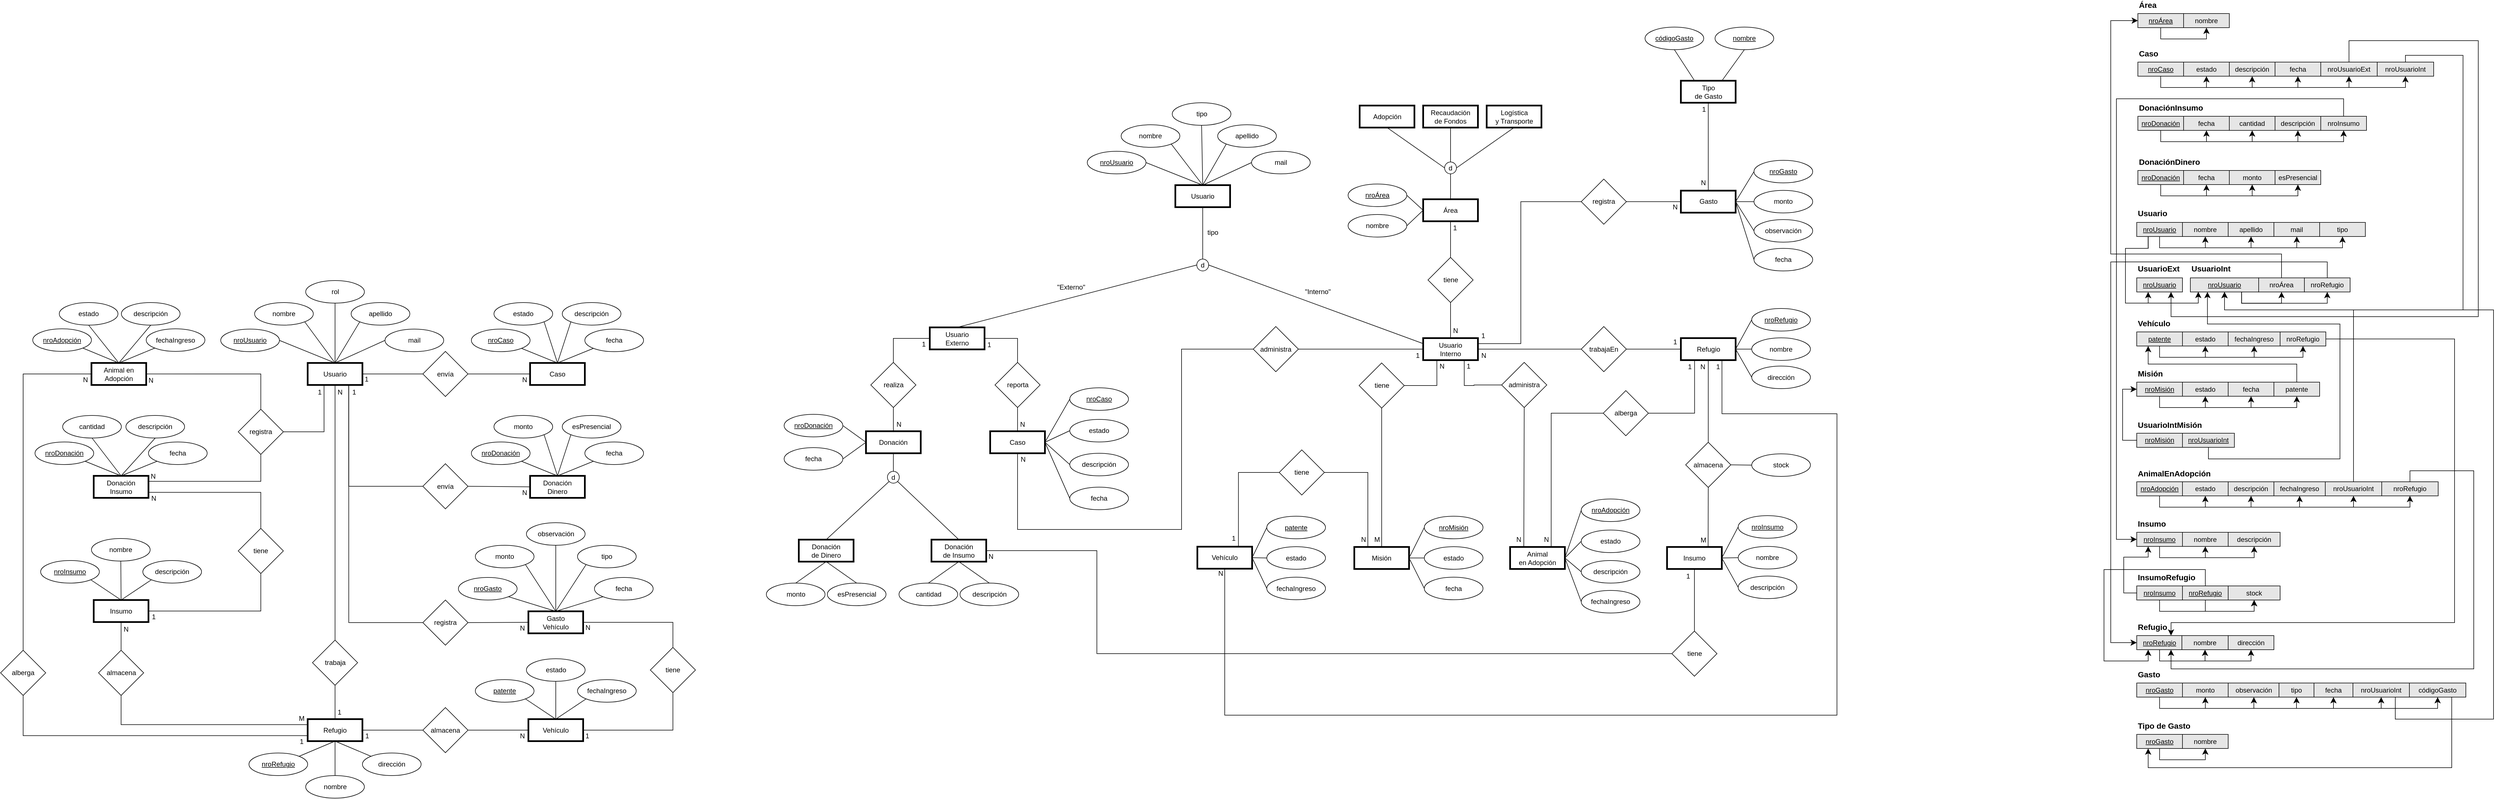 <mxfile version="24.3.0" type="github">
  <diagram name="Page-1" id="GVhFGZ3rpqO2WIiVd2YP">
    <mxGraphModel dx="2576" dy="2541" grid="0" gridSize="10" guides="1" tooltips="1" connect="1" arrows="1" fold="1" page="0" pageScale="1" pageWidth="827" pageHeight="1169" math="0" shadow="0">
      <root>
        <mxCell id="0" />
        <mxCell id="1" parent="0" />
        <mxCell id="gxhyZ_KrEdZM4fqts1G2-91" style="edgeStyle=none;curved=1;rounded=0;orthogonalLoop=1;jettySize=auto;html=1;exitX=1;exitY=0.5;exitDx=0;exitDy=0;fontSize=12;startSize=8;endSize=8;endArrow=none;endFill=0;" parent="1" source="gxhyZ_KrEdZM4fqts1G2-1" target="gxhyZ_KrEdZM4fqts1G2-90" edge="1">
          <mxGeometry relative="1" as="geometry" />
        </mxCell>
        <mxCell id="gxhyZ_KrEdZM4fqts1G2-111" value="1" style="edgeLabel;html=1;align=center;verticalAlign=middle;resizable=0;points=[];fontSize=12;" parent="gxhyZ_KrEdZM4fqts1G2-91" vertex="1" connectable="0">
          <mxGeometry x="-0.047" relative="1" as="geometry">
            <mxPoint x="-44" y="9" as="offset" />
          </mxGeometry>
        </mxCell>
        <mxCell id="gxhyZ_KrEdZM4fqts1G2-94" style="edgeStyle=none;curved=1;rounded=0;orthogonalLoop=1;jettySize=auto;html=1;exitX=0;exitY=0.5;exitDx=0;exitDy=0;entryX=1;entryY=0.5;entryDx=0;entryDy=0;fontSize=12;startSize=8;endSize=8;endArrow=none;endFill=0;strokeColor=#FFFFFF;" parent="1" source="gxhyZ_KrEdZM4fqts1G2-1" edge="1">
          <mxGeometry relative="1" as="geometry">
            <mxPoint x="-361" y="42" as="targetPoint" />
          </mxGeometry>
        </mxCell>
        <mxCell id="gxhyZ_KrEdZM4fqts1G2-109" value="1" style="edgeLabel;html=1;align=center;verticalAlign=middle;resizable=0;points=[];fontSize=12;" parent="gxhyZ_KrEdZM4fqts1G2-94" vertex="1" connectable="0">
          <mxGeometry x="0.044" y="-2" relative="1" as="geometry">
            <mxPoint x="80" y="34" as="offset" />
          </mxGeometry>
        </mxCell>
        <mxCell id="gxhyZ_KrEdZM4fqts1G2-117" value="1" style="edgeLabel;html=1;align=center;verticalAlign=middle;resizable=0;points=[];fontSize=12;" parent="gxhyZ_KrEdZM4fqts1G2-94" vertex="1" connectable="0">
          <mxGeometry x="0.044" y="-2" relative="1" as="geometry">
            <mxPoint x="141" y="34" as="offset" />
          </mxGeometry>
        </mxCell>
        <mxCell id="gxhyZ_KrEdZM4fqts1G2-122" value="N" style="edgeLabel;html=1;align=center;verticalAlign=middle;resizable=0;points=[];fontSize=12;" parent="gxhyZ_KrEdZM4fqts1G2-94" vertex="1" connectable="0">
          <mxGeometry x="0.044" y="-2" relative="1" as="geometry">
            <mxPoint x="-214" y="222" as="offset" />
          </mxGeometry>
        </mxCell>
        <mxCell id="gxhyZ_KrEdZM4fqts1G2-123" value="1" style="edgeLabel;html=1;align=center;verticalAlign=middle;resizable=0;points=[];fontSize=12;" parent="gxhyZ_KrEdZM4fqts1G2-94" vertex="1" connectable="0">
          <mxGeometry x="0.044" y="-2" relative="1" as="geometry">
            <mxPoint x="-214" y="432" as="offset" />
          </mxGeometry>
        </mxCell>
        <mxCell id="gxhyZ_KrEdZM4fqts1G2-133" value="1" style="edgeLabel;html=1;align=center;verticalAlign=middle;resizable=0;points=[];fontSize=12;" parent="gxhyZ_KrEdZM4fqts1G2-94" vertex="1" connectable="0">
          <mxGeometry x="0.044" y="-2" relative="1" as="geometry">
            <mxPoint x="554" y="643" as="offset" />
          </mxGeometry>
        </mxCell>
        <mxCell id="F6LjRjJi2KFlLczRS62S-1" value="1" style="edgeLabel;html=1;align=center;verticalAlign=middle;resizable=0;points=[];fontSize=12;" parent="gxhyZ_KrEdZM4fqts1G2-94" vertex="1" connectable="0">
          <mxGeometry x="0.044" y="-2" relative="1" as="geometry">
            <mxPoint x="115" y="601" as="offset" />
          </mxGeometry>
        </mxCell>
        <mxCell id="F6LjRjJi2KFlLczRS62S-29" value="M" style="edgeLabel;html=1;align=center;verticalAlign=middle;resizable=0;points=[];fontSize=12;" parent="gxhyZ_KrEdZM4fqts1G2-94" vertex="1" connectable="0">
          <mxGeometry x="0.044" y="-2" relative="1" as="geometry">
            <mxPoint x="48" y="612" as="offset" />
          </mxGeometry>
        </mxCell>
        <mxCell id="F6LjRjJi2KFlLczRS62S-39" value="1" style="edgeLabel;html=1;align=center;verticalAlign=middle;resizable=0;points=[];fontSize=12;" parent="gxhyZ_KrEdZM4fqts1G2-94" vertex="1" connectable="0">
          <mxGeometry x="0.044" y="-2" relative="1" as="geometry">
            <mxPoint x="48" y="653" as="offset" />
          </mxGeometry>
        </mxCell>
        <mxCell id="gxhyZ_KrEdZM4fqts1G2-99" style="edgeStyle=orthogonalEdgeStyle;rounded=0;orthogonalLoop=1;jettySize=auto;html=1;exitX=0.75;exitY=1;exitDx=0;exitDy=0;entryX=0;entryY=0.5;entryDx=0;entryDy=0;fontSize=12;startSize=8;endSize=8;endArrow=none;endFill=0;" parent="1" source="gxhyZ_KrEdZM4fqts1G2-1" target="gxhyZ_KrEdZM4fqts1G2-97" edge="1">
          <mxGeometry relative="1" as="geometry">
            <Array as="points">
              <mxPoint x="-175" y="241" />
            </Array>
          </mxGeometry>
        </mxCell>
        <mxCell id="gxhyZ_KrEdZM4fqts1G2-128" style="edgeStyle=orthogonalEdgeStyle;rounded=0;orthogonalLoop=1;jettySize=auto;html=1;exitX=0.75;exitY=1;exitDx=0;exitDy=0;entryX=0;entryY=0.5;entryDx=0;entryDy=0;fontSize=12;startSize=8;endSize=8;endArrow=none;endFill=0;" parent="1" source="gxhyZ_KrEdZM4fqts1G2-1" target="gxhyZ_KrEdZM4fqts1G2-126" edge="1">
          <mxGeometry relative="1" as="geometry">
            <Array as="points">
              <mxPoint x="-175" y="482" />
            </Array>
          </mxGeometry>
        </mxCell>
        <mxCell id="F6LjRjJi2KFlLczRS62S-16" style="edgeStyle=orthogonalEdgeStyle;rounded=0;orthogonalLoop=1;jettySize=auto;html=1;exitX=0.5;exitY=1;exitDx=0;exitDy=0;entryX=0.5;entryY=0;entryDx=0;entryDy=0;fontSize=12;startSize=8;endSize=8;endArrow=none;endFill=0;" parent="1" source="gxhyZ_KrEdZM4fqts1G2-1" target="F6LjRjJi2KFlLczRS62S-15" edge="1">
          <mxGeometry relative="1" as="geometry">
            <Array as="points">
              <mxPoint x="-199" y="498" />
              <mxPoint x="-199" y="498" />
            </Array>
          </mxGeometry>
        </mxCell>
        <mxCell id="F6LjRjJi2KFlLczRS62S-54" style="edgeStyle=none;curved=1;rounded=0;orthogonalLoop=1;jettySize=auto;html=1;exitX=0.5;exitY=0;exitDx=0;exitDy=0;entryX=1;entryY=0.5;entryDx=0;entryDy=0;fontSize=12;startSize=8;endSize=8;endArrow=none;endFill=0;" parent="1" source="gxhyZ_KrEdZM4fqts1G2-1" target="gxhyZ_KrEdZM4fqts1G2-3" edge="1">
          <mxGeometry relative="1" as="geometry" />
        </mxCell>
        <mxCell id="F6LjRjJi2KFlLczRS62S-55" style="edgeStyle=none;curved=1;rounded=0;orthogonalLoop=1;jettySize=auto;html=1;exitX=0.5;exitY=0;exitDx=0;exitDy=0;entryX=1;entryY=1;entryDx=0;entryDy=0;fontSize=12;startSize=8;endSize=8;endArrow=none;endFill=0;" parent="1" source="gxhyZ_KrEdZM4fqts1G2-1" target="gxhyZ_KrEdZM4fqts1G2-2" edge="1">
          <mxGeometry relative="1" as="geometry" />
        </mxCell>
        <mxCell id="F6LjRjJi2KFlLczRS62S-56" style="edgeStyle=none;curved=1;rounded=0;orthogonalLoop=1;jettySize=auto;html=1;exitX=0.5;exitY=0;exitDx=0;exitDy=0;entryX=0.5;entryY=1;entryDx=0;entryDy=0;fontSize=12;startSize=8;endSize=8;endArrow=none;endFill=0;" parent="1" source="gxhyZ_KrEdZM4fqts1G2-1" target="gxhyZ_KrEdZM4fqts1G2-102" edge="1">
          <mxGeometry relative="1" as="geometry" />
        </mxCell>
        <mxCell id="F6LjRjJi2KFlLczRS62S-57" style="edgeStyle=none;curved=1;rounded=0;orthogonalLoop=1;jettySize=auto;html=1;exitX=0.5;exitY=0;exitDx=0;exitDy=0;entryX=0;entryY=1;entryDx=0;entryDy=0;fontSize=12;startSize=8;endSize=8;endArrow=none;endFill=0;" parent="1" source="gxhyZ_KrEdZM4fqts1G2-1" target="gxhyZ_KrEdZM4fqts1G2-4" edge="1">
          <mxGeometry relative="1" as="geometry" />
        </mxCell>
        <mxCell id="F6LjRjJi2KFlLczRS62S-58" style="edgeStyle=none;curved=1;rounded=0;orthogonalLoop=1;jettySize=auto;html=1;exitX=0.5;exitY=0;exitDx=0;exitDy=0;entryX=0;entryY=0.5;entryDx=0;entryDy=0;fontSize=12;startSize=8;endSize=8;endArrow=none;endFill=0;" parent="1" source="gxhyZ_KrEdZM4fqts1G2-1" target="gxhyZ_KrEdZM4fqts1G2-5" edge="1">
          <mxGeometry relative="1" as="geometry" />
        </mxCell>
        <mxCell id="gxhyZ_KrEdZM4fqts1G2-1" value="Usuario" style="rounded=0;whiteSpace=wrap;html=1;strokeWidth=3;" parent="1" vertex="1">
          <mxGeometry x="-248" y="22" width="97" height="39" as="geometry" />
        </mxCell>
        <mxCell id="gxhyZ_KrEdZM4fqts1G2-2" value="nombre" style="ellipse;whiteSpace=wrap;html=1;" parent="1" vertex="1">
          <mxGeometry x="-342" y="-85" width="104" height="40" as="geometry" />
        </mxCell>
        <mxCell id="gxhyZ_KrEdZM4fqts1G2-3" value="&lt;u&gt;nroUsuario&lt;/u&gt;" style="ellipse;whiteSpace=wrap;html=1;" parent="1" vertex="1">
          <mxGeometry x="-402" y="-38" width="104" height="40" as="geometry" />
        </mxCell>
        <mxCell id="gxhyZ_KrEdZM4fqts1G2-4" value="apellido" style="ellipse;whiteSpace=wrap;html=1;" parent="1" vertex="1">
          <mxGeometry x="-171" y="-85" width="104" height="40" as="geometry" />
        </mxCell>
        <mxCell id="gxhyZ_KrEdZM4fqts1G2-5" value="mail" style="ellipse;whiteSpace=wrap;html=1;" parent="1" vertex="1">
          <mxGeometry x="-111" y="-38" width="104" height="40" as="geometry" />
        </mxCell>
        <mxCell id="F6LjRjJi2KFlLczRS62S-67" style="edgeStyle=none;curved=1;rounded=0;orthogonalLoop=1;jettySize=auto;html=1;exitX=0.5;exitY=0;exitDx=0;exitDy=0;entryX=1;entryY=1;entryDx=0;entryDy=0;fontSize=12;startSize=8;endSize=8;endArrow=none;endFill=0;" parent="1" source="gxhyZ_KrEdZM4fqts1G2-13" target="gxhyZ_KrEdZM4fqts1G2-15" edge="1">
          <mxGeometry relative="1" as="geometry" />
        </mxCell>
        <mxCell id="F6LjRjJi2KFlLczRS62S-68" style="edgeStyle=none;curved=1;rounded=0;orthogonalLoop=1;jettySize=auto;html=1;exitX=0.5;exitY=0;exitDx=0;exitDy=0;entryX=0;entryY=1;entryDx=0;entryDy=0;fontSize=12;startSize=8;endSize=8;endArrow=none;endFill=0;" parent="1" source="gxhyZ_KrEdZM4fqts1G2-13" target="gxhyZ_KrEdZM4fqts1G2-17" edge="1">
          <mxGeometry relative="1" as="geometry" />
        </mxCell>
        <mxCell id="F6LjRjJi2KFlLczRS62S-69" style="edgeStyle=none;curved=1;rounded=0;orthogonalLoop=1;jettySize=auto;html=1;exitX=0.5;exitY=0;exitDx=0;exitDy=0;entryX=1;entryY=1;entryDx=0;entryDy=0;fontSize=12;startSize=8;endSize=8;endArrow=none;endFill=0;" parent="1" source="gxhyZ_KrEdZM4fqts1G2-13" target="gxhyZ_KrEdZM4fqts1G2-14" edge="1">
          <mxGeometry relative="1" as="geometry" />
        </mxCell>
        <mxCell id="F6LjRjJi2KFlLczRS62S-70" style="edgeStyle=none;curved=1;rounded=0;orthogonalLoop=1;jettySize=auto;html=1;exitX=0.5;exitY=0;exitDx=0;exitDy=0;entryX=0;entryY=1;entryDx=0;entryDy=0;fontSize=12;startSize=8;endSize=8;endArrow=none;endFill=0;" parent="1" source="gxhyZ_KrEdZM4fqts1G2-13" target="gxhyZ_KrEdZM4fqts1G2-104" edge="1">
          <mxGeometry relative="1" as="geometry" />
        </mxCell>
        <mxCell id="gxhyZ_KrEdZM4fqts1G2-13" value="Caso" style="rounded=0;whiteSpace=wrap;html=1;strokeWidth=3;" parent="1" vertex="1">
          <mxGeometry x="146" y="22" width="97" height="39" as="geometry" />
        </mxCell>
        <mxCell id="gxhyZ_KrEdZM4fqts1G2-14" value="estado" style="ellipse;whiteSpace=wrap;html=1;" parent="1" vertex="1">
          <mxGeometry x="82" y="-85" width="104" height="40" as="geometry" />
        </mxCell>
        <mxCell id="gxhyZ_KrEdZM4fqts1G2-15" value="&lt;u&gt;nroCaso&lt;/u&gt;" style="ellipse;whiteSpace=wrap;html=1;" parent="1" vertex="1">
          <mxGeometry x="42" y="-38" width="104" height="40" as="geometry" />
        </mxCell>
        <mxCell id="gxhyZ_KrEdZM4fqts1G2-17" value="fecha" style="ellipse;whiteSpace=wrap;html=1;" parent="1" vertex="1">
          <mxGeometry x="243" y="-38" width="104" height="40" as="geometry" />
        </mxCell>
        <mxCell id="F6LjRjJi2KFlLczRS62S-32" style="edgeStyle=orthogonalEdgeStyle;rounded=0;orthogonalLoop=1;jettySize=auto;html=1;exitX=1;exitY=0.5;exitDx=0;exitDy=0;entryX=0.5;entryY=0;entryDx=0;entryDy=0;fontSize=12;startSize=8;endSize=8;endArrow=none;endFill=0;" parent="1" source="gxhyZ_KrEdZM4fqts1G2-22" target="gxhyZ_KrEdZM4fqts1G2-96" edge="1">
          <mxGeometry relative="1" as="geometry" />
        </mxCell>
        <mxCell id="F6LjRjJi2KFlLczRS62S-42" style="edgeStyle=none;curved=1;rounded=0;orthogonalLoop=1;jettySize=auto;html=1;exitX=0.5;exitY=0;exitDx=0;exitDy=0;entryX=1;entryY=1;entryDx=0;entryDy=0;fontSize=12;startSize=8;endSize=8;endArrow=none;endFill=0;" parent="1" source="gxhyZ_KrEdZM4fqts1G2-22" target="gxhyZ_KrEdZM4fqts1G2-24" edge="1">
          <mxGeometry relative="1" as="geometry" />
        </mxCell>
        <mxCell id="F6LjRjJi2KFlLczRS62S-43" style="edgeStyle=none;curved=1;rounded=0;orthogonalLoop=1;jettySize=auto;html=1;exitX=0.5;exitY=0;exitDx=0;exitDy=0;entryX=0.5;entryY=1;entryDx=0;entryDy=0;fontSize=12;startSize=8;endSize=8;endArrow=none;endFill=0;" parent="1" source="gxhyZ_KrEdZM4fqts1G2-22" target="gxhyZ_KrEdZM4fqts1G2-106" edge="1">
          <mxGeometry relative="1" as="geometry" />
        </mxCell>
        <mxCell id="F6LjRjJi2KFlLczRS62S-44" style="edgeStyle=none;curved=1;rounded=0;orthogonalLoop=1;jettySize=auto;html=1;entryX=0.5;entryY=1;entryDx=0;entryDy=0;fontSize=12;startSize=8;endSize=8;exitX=0.5;exitY=0;exitDx=0;exitDy=0;endArrow=none;endFill=0;" parent="1" source="gxhyZ_KrEdZM4fqts1G2-22" target="F6LjRjJi2KFlLczRS62S-20" edge="1">
          <mxGeometry relative="1" as="geometry">
            <mxPoint x="-582" y="22" as="sourcePoint" />
          </mxGeometry>
        </mxCell>
        <mxCell id="F6LjRjJi2KFlLczRS62S-45" style="edgeStyle=none;curved=1;rounded=0;orthogonalLoop=1;jettySize=auto;html=1;exitX=0.5;exitY=0;exitDx=0;exitDy=0;fontSize=12;startSize=8;endSize=8;entryX=0;entryY=1;entryDx=0;entryDy=0;endArrow=none;endFill=0;" parent="1" source="gxhyZ_KrEdZM4fqts1G2-22" target="gxhyZ_KrEdZM4fqts1G2-26" edge="1">
          <mxGeometry relative="1" as="geometry">
            <mxPoint x="-482" y="2" as="targetPoint" />
          </mxGeometry>
        </mxCell>
        <mxCell id="gxhyZ_KrEdZM4fqts1G2-22" value="&lt;div&gt;Animal en Adopción&lt;/div&gt;" style="rounded=0;whiteSpace=wrap;html=1;strokeWidth=3;" parent="1" vertex="1">
          <mxGeometry x="-631" y="22" width="97" height="39" as="geometry" />
        </mxCell>
        <mxCell id="gxhyZ_KrEdZM4fqts1G2-24" value="&lt;u&gt;nroAdopción&lt;/u&gt;" style="ellipse;whiteSpace=wrap;html=1;" parent="1" vertex="1">
          <mxGeometry x="-735" y="-38.5" width="104" height="40" as="geometry" />
        </mxCell>
        <mxCell id="gxhyZ_KrEdZM4fqts1G2-26" value="fechaIngreso" style="ellipse;whiteSpace=wrap;html=1;" parent="1" vertex="1">
          <mxGeometry x="-534" y="-38.5" width="104" height="40" as="geometry" />
        </mxCell>
        <mxCell id="F6LjRjJi2KFlLczRS62S-63" style="edgeStyle=none;curved=1;rounded=0;orthogonalLoop=1;jettySize=auto;html=1;exitX=0.5;exitY=0;exitDx=0;exitDy=0;entryX=1;entryY=1;entryDx=0;entryDy=0;fontSize=12;startSize=8;endSize=8;endArrow=none;endFill=0;" parent="1" source="gxhyZ_KrEdZM4fqts1G2-31" target="gxhyZ_KrEdZM4fqts1G2-33" edge="1">
          <mxGeometry relative="1" as="geometry" />
        </mxCell>
        <mxCell id="F6LjRjJi2KFlLczRS62S-64" style="edgeStyle=none;curved=1;rounded=0;orthogonalLoop=1;jettySize=auto;html=1;exitX=0.5;exitY=0;exitDx=0;exitDy=0;entryX=0;entryY=1;entryDx=0;entryDy=0;fontSize=12;startSize=8;endSize=8;endArrow=none;endFill=0;" parent="1" source="gxhyZ_KrEdZM4fqts1G2-31" target="gxhyZ_KrEdZM4fqts1G2-35" edge="1">
          <mxGeometry relative="1" as="geometry" />
        </mxCell>
        <mxCell id="F6LjRjJi2KFlLczRS62S-65" style="edgeStyle=none;curved=1;rounded=0;orthogonalLoop=1;jettySize=auto;html=1;exitX=0.5;exitY=0;exitDx=0;exitDy=0;entryX=1;entryY=1;entryDx=0;entryDy=0;fontSize=12;startSize=8;endSize=8;endArrow=none;endFill=0;" parent="1" source="gxhyZ_KrEdZM4fqts1G2-31" target="gxhyZ_KrEdZM4fqts1G2-32" edge="1">
          <mxGeometry relative="1" as="geometry" />
        </mxCell>
        <mxCell id="F6LjRjJi2KFlLczRS62S-66" style="edgeStyle=none;curved=1;rounded=0;orthogonalLoop=1;jettySize=auto;html=1;exitX=0.5;exitY=0;exitDx=0;exitDy=0;entryX=0;entryY=1;entryDx=0;entryDy=0;fontSize=12;startSize=8;endSize=8;endArrow=none;endFill=0;" parent="1" source="gxhyZ_KrEdZM4fqts1G2-31" target="gxhyZ_KrEdZM4fqts1G2-34" edge="1">
          <mxGeometry relative="1" as="geometry" />
        </mxCell>
        <mxCell id="gxhyZ_KrEdZM4fqts1G2-31" value="&lt;div&gt;Donación&lt;/div&gt;&lt;div&gt;Dinero&lt;br&gt;&lt;/div&gt;" style="rounded=0;whiteSpace=wrap;html=1;strokeWidth=3;" parent="1" vertex="1">
          <mxGeometry x="146" y="222" width="97" height="39" as="geometry" />
        </mxCell>
        <mxCell id="gxhyZ_KrEdZM4fqts1G2-32" value="monto" style="ellipse;whiteSpace=wrap;html=1;" parent="1" vertex="1">
          <mxGeometry x="82" y="115" width="104" height="40" as="geometry" />
        </mxCell>
        <mxCell id="gxhyZ_KrEdZM4fqts1G2-33" value="&lt;u&gt;nroDonación&lt;/u&gt;" style="ellipse;whiteSpace=wrap;html=1;" parent="1" vertex="1">
          <mxGeometry x="42" y="162" width="104" height="40" as="geometry" />
        </mxCell>
        <mxCell id="gxhyZ_KrEdZM4fqts1G2-34" value="esPresencial" style="ellipse;whiteSpace=wrap;html=1;" parent="1" vertex="1">
          <mxGeometry x="203" y="115" width="104" height="40" as="geometry" />
        </mxCell>
        <mxCell id="gxhyZ_KrEdZM4fqts1G2-35" value="fecha" style="ellipse;whiteSpace=wrap;html=1;" parent="1" vertex="1">
          <mxGeometry x="243" y="162" width="104" height="40" as="geometry" />
        </mxCell>
        <mxCell id="F6LjRjJi2KFlLczRS62S-27" style="edgeStyle=none;curved=1;rounded=0;orthogonalLoop=1;jettySize=auto;html=1;exitX=0.5;exitY=1;exitDx=0;exitDy=0;entryX=0.5;entryY=0;entryDx=0;entryDy=0;fontSize=12;startSize=8;endSize=8;endArrow=none;endFill=0;" parent="1" source="gxhyZ_KrEdZM4fqts1G2-40" target="F6LjRjJi2KFlLczRS62S-26" edge="1">
          <mxGeometry relative="1" as="geometry" />
        </mxCell>
        <mxCell id="F6LjRjJi2KFlLczRS62S-51" style="edgeStyle=none;curved=1;rounded=0;orthogonalLoop=1;jettySize=auto;html=1;exitX=0.5;exitY=0;exitDx=0;exitDy=0;entryX=1;entryY=1;entryDx=0;entryDy=0;fontSize=12;startSize=8;endSize=8;endArrow=none;endFill=0;" parent="1" source="gxhyZ_KrEdZM4fqts1G2-40" target="gxhyZ_KrEdZM4fqts1G2-42" edge="1">
          <mxGeometry relative="1" as="geometry" />
        </mxCell>
        <mxCell id="F6LjRjJi2KFlLczRS62S-52" style="edgeStyle=none;curved=1;rounded=0;orthogonalLoop=1;jettySize=auto;html=1;exitX=0.5;exitY=0;exitDx=0;exitDy=0;entryX=0.5;entryY=1;entryDx=0;entryDy=0;fontSize=12;startSize=8;endSize=8;endArrow=none;endFill=0;" parent="1" source="gxhyZ_KrEdZM4fqts1G2-40" target="gxhyZ_KrEdZM4fqts1G2-41" edge="1">
          <mxGeometry relative="1" as="geometry" />
        </mxCell>
        <mxCell id="F6LjRjJi2KFlLczRS62S-53" style="edgeStyle=none;curved=1;rounded=0;orthogonalLoop=1;jettySize=auto;html=1;exitX=0.5;exitY=0;exitDx=0;exitDy=0;entryX=0;entryY=1;entryDx=0;entryDy=0;fontSize=12;startSize=8;endSize=8;endArrow=none;endFill=0;" parent="1" source="gxhyZ_KrEdZM4fqts1G2-40" target="gxhyZ_KrEdZM4fqts1G2-43" edge="1">
          <mxGeometry relative="1" as="geometry" />
        </mxCell>
        <mxCell id="gxhyZ_KrEdZM4fqts1G2-40" value="Insumo" style="rounded=0;whiteSpace=wrap;html=1;strokeWidth=3;" parent="1" vertex="1">
          <mxGeometry x="-627" y="442" width="97" height="39" as="geometry" />
        </mxCell>
        <mxCell id="gxhyZ_KrEdZM4fqts1G2-41" value="nombre" style="ellipse;whiteSpace=wrap;html=1;" parent="1" vertex="1">
          <mxGeometry x="-631" y="333" width="104" height="40" as="geometry" />
        </mxCell>
        <mxCell id="gxhyZ_KrEdZM4fqts1G2-42" value="&lt;u&gt;nroInsumo&lt;/u&gt;" style="ellipse;whiteSpace=wrap;html=1;" parent="1" vertex="1">
          <mxGeometry x="-721" y="372" width="104" height="40" as="geometry" />
        </mxCell>
        <mxCell id="gxhyZ_KrEdZM4fqts1G2-43" value="descripción" style="ellipse;whiteSpace=wrap;html=1;" parent="1" vertex="1">
          <mxGeometry x="-540" y="372" width="104" height="40" as="geometry" />
        </mxCell>
        <mxCell id="F6LjRjJi2KFlLczRS62S-46" style="edgeStyle=none;curved=1;rounded=0;orthogonalLoop=1;jettySize=auto;html=1;exitX=0.5;exitY=0;exitDx=0;exitDy=0;entryX=1;entryY=1;entryDx=0;entryDy=0;fontSize=12;startSize=8;endSize=8;endArrow=none;endFill=0;" parent="1" source="gxhyZ_KrEdZM4fqts1G2-49" target="gxhyZ_KrEdZM4fqts1G2-51" edge="1">
          <mxGeometry relative="1" as="geometry" />
        </mxCell>
        <mxCell id="F6LjRjJi2KFlLczRS62S-47" style="edgeStyle=none;curved=1;rounded=0;orthogonalLoop=1;jettySize=auto;html=1;exitX=0.5;exitY=0;exitDx=0;exitDy=0;entryX=0.5;entryY=1;entryDx=0;entryDy=0;fontSize=12;startSize=8;endSize=8;endArrow=none;endFill=0;" parent="1" source="gxhyZ_KrEdZM4fqts1G2-49" target="gxhyZ_KrEdZM4fqts1G2-50" edge="1">
          <mxGeometry relative="1" as="geometry" />
        </mxCell>
        <mxCell id="F6LjRjJi2KFlLczRS62S-48" style="edgeStyle=none;curved=1;rounded=0;orthogonalLoop=1;jettySize=auto;html=1;exitX=0.5;exitY=0;exitDx=0;exitDy=0;entryX=0.5;entryY=1;entryDx=0;entryDy=0;fontSize=12;startSize=8;endSize=8;endArrow=none;endFill=0;" parent="1" source="gxhyZ_KrEdZM4fqts1G2-49" target="gxhyZ_KrEdZM4fqts1G2-52" edge="1">
          <mxGeometry relative="1" as="geometry" />
        </mxCell>
        <mxCell id="F6LjRjJi2KFlLczRS62S-50" style="edgeStyle=none;curved=1;rounded=0;orthogonalLoop=1;jettySize=auto;html=1;exitX=0.5;exitY=0;exitDx=0;exitDy=0;entryX=0;entryY=1;entryDx=0;entryDy=0;fontSize=12;startSize=8;endSize=8;endArrow=none;endFill=0;" parent="1" source="gxhyZ_KrEdZM4fqts1G2-49" target="gxhyZ_KrEdZM4fqts1G2-53" edge="1">
          <mxGeometry relative="1" as="geometry" />
        </mxCell>
        <mxCell id="gxhyZ_KrEdZM4fqts1G2-49" value="&lt;div&gt;Donación&lt;/div&gt;&lt;div&gt;Insumo&lt;br&gt;&lt;/div&gt;" style="rounded=0;whiteSpace=wrap;html=1;strokeWidth=3;" parent="1" vertex="1">
          <mxGeometry x="-627" y="222" width="97" height="39" as="geometry" />
        </mxCell>
        <mxCell id="gxhyZ_KrEdZM4fqts1G2-50" value="cantidad" style="ellipse;whiteSpace=wrap;html=1;" parent="1" vertex="1">
          <mxGeometry x="-682" y="115" width="104" height="40" as="geometry" />
        </mxCell>
        <mxCell id="gxhyZ_KrEdZM4fqts1G2-51" value="&lt;u&gt;nroDonación&lt;/u&gt;" style="ellipse;whiteSpace=wrap;html=1;" parent="1" vertex="1">
          <mxGeometry x="-731" y="162" width="104" height="40" as="geometry" />
        </mxCell>
        <mxCell id="gxhyZ_KrEdZM4fqts1G2-52" value="descripción" style="ellipse;whiteSpace=wrap;html=1;" parent="1" vertex="1">
          <mxGeometry x="-570" y="115" width="104" height="40" as="geometry" />
        </mxCell>
        <mxCell id="gxhyZ_KrEdZM4fqts1G2-53" value="fecha" style="ellipse;whiteSpace=wrap;html=1;" parent="1" vertex="1">
          <mxGeometry x="-530" y="162" width="104" height="40" as="geometry" />
        </mxCell>
        <mxCell id="F6LjRjJi2KFlLczRS62S-61" style="edgeStyle=none;curved=1;rounded=0;orthogonalLoop=1;jettySize=auto;html=1;exitX=0.5;exitY=0;exitDx=0;exitDy=0;entryX=1;entryY=1;entryDx=0;entryDy=0;fontSize=12;startSize=8;endSize=8;endArrow=none;endFill=0;" parent="1" source="gxhyZ_KrEdZM4fqts1G2-58" target="gxhyZ_KrEdZM4fqts1G2-60" edge="1">
          <mxGeometry relative="1" as="geometry" />
        </mxCell>
        <mxCell id="F6LjRjJi2KFlLczRS62S-62" style="edgeStyle=none;curved=1;rounded=0;orthogonalLoop=1;jettySize=auto;html=1;exitX=0.5;exitY=0;exitDx=0;exitDy=0;entryX=0;entryY=1;entryDx=0;entryDy=0;fontSize=12;startSize=8;endSize=8;endArrow=none;endFill=0;" parent="1" source="gxhyZ_KrEdZM4fqts1G2-58" target="gxhyZ_KrEdZM4fqts1G2-61" edge="1">
          <mxGeometry relative="1" as="geometry" />
        </mxCell>
        <mxCell id="gxhyZ_KrEdZM4fqts1G2-58" value="Vehículo" style="rounded=0;whiteSpace=wrap;html=1;strokeWidth=3;" parent="1" vertex="1">
          <mxGeometry x="143" y="653" width="97" height="39" as="geometry" />
        </mxCell>
        <mxCell id="gxhyZ_KrEdZM4fqts1G2-59" value="estado" style="ellipse;whiteSpace=wrap;html=1;" parent="1" vertex="1">
          <mxGeometry x="139.5" y="546" width="104" height="40" as="geometry" />
        </mxCell>
        <mxCell id="gxhyZ_KrEdZM4fqts1G2-60" value="&lt;u&gt;patente&lt;/u&gt;" style="ellipse;whiteSpace=wrap;html=1;" parent="1" vertex="1">
          <mxGeometry x="49" y="583" width="104" height="40" as="geometry" />
        </mxCell>
        <mxCell id="gxhyZ_KrEdZM4fqts1G2-61" value="fechaIngreso" style="ellipse;whiteSpace=wrap;html=1;" parent="1" vertex="1">
          <mxGeometry x="230" y="583" width="104" height="40" as="geometry" />
        </mxCell>
        <mxCell id="gxhyZ_KrEdZM4fqts1G2-62" style="edgeStyle=orthogonalEdgeStyle;rounded=0;orthogonalLoop=1;jettySize=auto;html=1;exitX=0.5;exitY=0;exitDx=0;exitDy=0;entryX=0.5;entryY=1;entryDx=0;entryDy=0;fontSize=12;startSize=8;endSize=8;endArrow=none;endFill=0;" parent="1" source="gxhyZ_KrEdZM4fqts1G2-58" target="gxhyZ_KrEdZM4fqts1G2-59" edge="1">
          <mxGeometry relative="1" as="geometry">
            <mxPoint x="216" y="514" as="sourcePoint" />
            <mxPoint x="167" y="474" as="targetPoint" />
          </mxGeometry>
        </mxCell>
        <mxCell id="F6LjRjJi2KFlLczRS62S-71" style="edgeStyle=none;curved=1;rounded=0;orthogonalLoop=1;jettySize=auto;html=1;exitX=0.5;exitY=0;exitDx=0;exitDy=0;entryX=1;entryY=1;entryDx=0;entryDy=0;fontSize=12;startSize=8;endSize=8;endArrow=none;endFill=0;" parent="1" source="gxhyZ_KrEdZM4fqts1G2-81" target="gxhyZ_KrEdZM4fqts1G2-83" edge="1">
          <mxGeometry relative="1" as="geometry" />
        </mxCell>
        <mxCell id="F6LjRjJi2KFlLczRS62S-72" style="edgeStyle=none;curved=1;rounded=0;orthogonalLoop=1;jettySize=auto;html=1;exitX=0.5;exitY=0;exitDx=0;exitDy=0;entryX=0;entryY=1;entryDx=0;entryDy=0;fontSize=12;startSize=8;endSize=8;endArrow=none;endFill=0;" parent="1" source="gxhyZ_KrEdZM4fqts1G2-81" target="gxhyZ_KrEdZM4fqts1G2-85" edge="1">
          <mxGeometry relative="1" as="geometry" />
        </mxCell>
        <mxCell id="F6LjRjJi2KFlLczRS62S-73" style="edgeStyle=none;curved=1;rounded=0;orthogonalLoop=1;jettySize=auto;html=1;exitX=0.5;exitY=0;exitDx=0;exitDy=0;entryX=1;entryY=1;entryDx=0;entryDy=0;fontSize=12;startSize=8;endSize=8;endArrow=none;endFill=0;" parent="1" source="gxhyZ_KrEdZM4fqts1G2-81" target="gxhyZ_KrEdZM4fqts1G2-82" edge="1">
          <mxGeometry relative="1" as="geometry" />
        </mxCell>
        <mxCell id="F6LjRjJi2KFlLczRS62S-74" style="edgeStyle=none;curved=1;rounded=0;orthogonalLoop=1;jettySize=auto;html=1;exitX=0.5;exitY=0;exitDx=0;exitDy=0;entryX=0;entryY=1;entryDx=0;entryDy=0;fontSize=12;startSize=8;endSize=8;endArrow=none;endFill=0;" parent="1" source="gxhyZ_KrEdZM4fqts1G2-81" target="gxhyZ_KrEdZM4fqts1G2-84" edge="1">
          <mxGeometry relative="1" as="geometry" />
        </mxCell>
        <mxCell id="gxhyZ_KrEdZM4fqts1G2-81" value="Gasto&lt;br&gt;Vehículo" style="rounded=0;whiteSpace=wrap;html=1;strokeWidth=3;" parent="1" vertex="1">
          <mxGeometry x="143" y="462" width="97" height="39" as="geometry" />
        </mxCell>
        <mxCell id="gxhyZ_KrEdZM4fqts1G2-82" value="monto" style="ellipse;whiteSpace=wrap;html=1;" parent="1" vertex="1">
          <mxGeometry x="49" y="345" width="104" height="40" as="geometry" />
        </mxCell>
        <mxCell id="gxhyZ_KrEdZM4fqts1G2-83" value="&lt;u&gt;nroGasto&lt;/u&gt;" style="ellipse;whiteSpace=wrap;html=1;" parent="1" vertex="1">
          <mxGeometry x="19" y="402" width="104" height="40" as="geometry" />
        </mxCell>
        <mxCell id="gxhyZ_KrEdZM4fqts1G2-84" value="tipo" style="ellipse;whiteSpace=wrap;html=1;" parent="1" vertex="1">
          <mxGeometry x="230" y="345" width="104" height="40" as="geometry" />
        </mxCell>
        <mxCell id="gxhyZ_KrEdZM4fqts1G2-85" value="fecha" style="ellipse;whiteSpace=wrap;html=1;" parent="1" vertex="1">
          <mxGeometry x="260" y="402" width="104" height="40" as="geometry" />
        </mxCell>
        <mxCell id="gxhyZ_KrEdZM4fqts1G2-92" style="edgeStyle=none;curved=1;rounded=0;orthogonalLoop=1;jettySize=auto;html=1;exitX=1;exitY=0.5;exitDx=0;exitDy=0;entryX=0;entryY=0.5;entryDx=0;entryDy=0;fontSize=12;startSize=8;endSize=8;endArrow=none;endFill=0;" parent="1" source="gxhyZ_KrEdZM4fqts1G2-90" target="gxhyZ_KrEdZM4fqts1G2-13" edge="1">
          <mxGeometry relative="1" as="geometry">
            <mxPoint x="26" y="41.5" as="sourcePoint" />
          </mxGeometry>
        </mxCell>
        <mxCell id="gxhyZ_KrEdZM4fqts1G2-112" value="N" style="edgeLabel;html=1;align=center;verticalAlign=middle;resizable=0;points=[];fontSize=12;" parent="gxhyZ_KrEdZM4fqts1G2-92" vertex="1" connectable="0">
          <mxGeometry x="-0.036" y="1" relative="1" as="geometry">
            <mxPoint x="47" y="11" as="offset" />
          </mxGeometry>
        </mxCell>
        <mxCell id="gxhyZ_KrEdZM4fqts1G2-90" value="envía" style="rhombus;whiteSpace=wrap;html=1;" parent="1" vertex="1">
          <mxGeometry x="-44" y="1.5" width="80" height="80" as="geometry" />
        </mxCell>
        <mxCell id="gxhyZ_KrEdZM4fqts1G2-95" style="edgeStyle=none;curved=1;rounded=0;orthogonalLoop=1;jettySize=auto;html=1;exitX=0;exitY=0.5;exitDx=0;exitDy=0;entryX=1;entryY=0.5;entryDx=0;entryDy=0;fontSize=12;startSize=8;endSize=8;endArrow=none;endFill=0;strokeColor=#FFFFFF;strokeWidth=0;" parent="1" target="gxhyZ_KrEdZM4fqts1G2-22" edge="1">
          <mxGeometry relative="1" as="geometry">
            <mxPoint x="-441" y="42" as="sourcePoint" />
          </mxGeometry>
        </mxCell>
        <mxCell id="gxhyZ_KrEdZM4fqts1G2-110" value="N" style="edgeLabel;html=1;align=center;verticalAlign=middle;resizable=0;points=[];fontSize=12;" parent="gxhyZ_KrEdZM4fqts1G2-95" vertex="1" connectable="0">
          <mxGeometry x="-0.032" y="-2" relative="1" as="geometry">
            <mxPoint x="-40" y="13" as="offset" />
          </mxGeometry>
        </mxCell>
        <mxCell id="gxhyZ_KrEdZM4fqts1G2-113" value="N" style="edgeLabel;html=1;align=center;verticalAlign=middle;resizable=0;points=[];fontSize=12;" parent="gxhyZ_KrEdZM4fqts1G2-95" vertex="1" connectable="0">
          <mxGeometry x="-0.032" y="-2" relative="1" as="geometry">
            <mxPoint x="-36" y="183" as="offset" />
          </mxGeometry>
        </mxCell>
        <mxCell id="gxhyZ_KrEdZM4fqts1G2-118" value="N" style="edgeLabel;html=1;align=center;verticalAlign=middle;resizable=0;points=[];fontSize=12;" parent="gxhyZ_KrEdZM4fqts1G2-95" vertex="1" connectable="0">
          <mxGeometry x="-0.032" y="-2" relative="1" as="geometry">
            <mxPoint x="622" y="212" as="offset" />
          </mxGeometry>
        </mxCell>
        <mxCell id="gxhyZ_KrEdZM4fqts1G2-132" value="N" style="edgeLabel;html=1;align=center;verticalAlign=middle;resizable=0;points=[];fontSize=12;" parent="gxhyZ_KrEdZM4fqts1G2-95" vertex="1" connectable="0">
          <mxGeometry x="-0.032" y="-2" relative="1" as="geometry">
            <mxPoint x="734" y="451" as="offset" />
          </mxGeometry>
        </mxCell>
        <mxCell id="gxhyZ_KrEdZM4fqts1G2-137" value="N" style="edgeLabel;html=1;align=center;verticalAlign=middle;resizable=0;points=[];fontSize=12;" parent="gxhyZ_KrEdZM4fqts1G2-95" vertex="1" connectable="0">
          <mxGeometry x="-0.032" y="-2" relative="1" as="geometry">
            <mxPoint x="618" y="452" as="offset" />
          </mxGeometry>
        </mxCell>
        <mxCell id="gxhyZ_KrEdZM4fqts1G2-138" value="N" style="edgeLabel;html=1;align=center;verticalAlign=middle;resizable=0;points=[];fontSize=12;" parent="gxhyZ_KrEdZM4fqts1G2-95" vertex="1" connectable="0">
          <mxGeometry x="-0.032" y="-2" relative="1" as="geometry">
            <mxPoint x="618" y="643" as="offset" />
          </mxGeometry>
        </mxCell>
        <mxCell id="F6LjRjJi2KFlLczRS62S-11" value="1" style="edgeLabel;html=1;align=center;verticalAlign=middle;resizable=0;points=[];fontSize=12;" parent="gxhyZ_KrEdZM4fqts1G2-95" vertex="1" connectable="0">
          <mxGeometry x="-0.032" y="-2" relative="1" as="geometry">
            <mxPoint x="343" y="643" as="offset" />
          </mxGeometry>
        </mxCell>
        <mxCell id="F6LjRjJi2KFlLczRS62S-19" value="N" style="edgeLabel;html=1;align=center;verticalAlign=middle;resizable=0;points=[];fontSize=12;" parent="gxhyZ_KrEdZM4fqts1G2-95" vertex="1" connectable="0">
          <mxGeometry x="-0.032" y="-2" relative="1" as="geometry">
            <mxPoint x="295" y="34" as="offset" />
          </mxGeometry>
        </mxCell>
        <mxCell id="F6LjRjJi2KFlLczRS62S-30" value="N" style="edgeLabel;html=1;align=center;verticalAlign=middle;resizable=0;points=[];fontSize=12;" parent="gxhyZ_KrEdZM4fqts1G2-95" vertex="1" connectable="0">
          <mxGeometry x="-0.032" y="-2" relative="1" as="geometry">
            <mxPoint x="-84" y="454" as="offset" />
          </mxGeometry>
        </mxCell>
        <mxCell id="F6LjRjJi2KFlLczRS62S-40" value="N" style="edgeLabel;html=1;align=center;verticalAlign=middle;resizable=0;points=[];fontSize=12;" parent="gxhyZ_KrEdZM4fqts1G2-95" vertex="1" connectable="0">
          <mxGeometry x="-0.032" y="-2" relative="1" as="geometry">
            <mxPoint x="-156" y="12" as="offset" />
          </mxGeometry>
        </mxCell>
        <mxCell id="gxhyZ_KrEdZM4fqts1G2-96" value="registra" style="rhombus;whiteSpace=wrap;html=1;" parent="1" vertex="1">
          <mxGeometry x="-371" y="104" width="80" height="80" as="geometry" />
        </mxCell>
        <mxCell id="gxhyZ_KrEdZM4fqts1G2-101" style="edgeStyle=none;curved=1;rounded=0;orthogonalLoop=1;jettySize=auto;html=1;exitX=1;exitY=0.5;exitDx=0;exitDy=0;fontSize=12;startSize=8;endSize=8;endArrow=none;endFill=0;entryX=0;entryY=0.5;entryDx=0;entryDy=0;" parent="1" source="gxhyZ_KrEdZM4fqts1G2-97" target="gxhyZ_KrEdZM4fqts1G2-31" edge="1">
          <mxGeometry relative="1" as="geometry">
            <mxPoint x="26" y="240.5" as="sourcePoint" />
            <mxPoint x="120" y="241" as="targetPoint" />
          </mxGeometry>
        </mxCell>
        <mxCell id="gxhyZ_KrEdZM4fqts1G2-97" value="envía" style="rhombus;whiteSpace=wrap;html=1;" parent="1" vertex="1">
          <mxGeometry x="-44" y="200.5" width="80" height="80" as="geometry" />
        </mxCell>
        <mxCell id="gxhyZ_KrEdZM4fqts1G2-98" style="edgeStyle=orthogonalEdgeStyle;rounded=0;orthogonalLoop=1;jettySize=auto;html=1;exitX=0.5;exitY=1;exitDx=0;exitDy=0;fontSize=12;startSize=8;endSize=8;endArrow=none;endFill=0;entryX=1;entryY=0.25;entryDx=0;entryDy=0;" parent="1" source="gxhyZ_KrEdZM4fqts1G2-96" target="gxhyZ_KrEdZM4fqts1G2-49" edge="1">
          <mxGeometry relative="1" as="geometry">
            <mxPoint x="-441" y="241" as="sourcePoint" />
            <mxPoint x="-523" y="241.5" as="targetPoint" />
            <Array as="points">
              <mxPoint x="-331" y="232" />
            </Array>
          </mxGeometry>
        </mxCell>
        <mxCell id="gxhyZ_KrEdZM4fqts1G2-100" style="edgeStyle=orthogonalEdgeStyle;rounded=0;orthogonalLoop=1;jettySize=auto;html=1;exitX=0.5;exitY=1;exitDx=0;exitDy=0;entryX=1;entryY=0.5;entryDx=0;entryDy=0;fontSize=12;startSize=8;endSize=8;endArrow=none;endFill=0;" parent="1" source="gxhyZ_KrEdZM4fqts1G2-1" target="gxhyZ_KrEdZM4fqts1G2-96" edge="1">
          <mxGeometry relative="1" as="geometry">
            <mxPoint x="-189" y="71" as="sourcePoint" />
            <mxPoint x="-24" y="331" as="targetPoint" />
            <Array as="points">
              <mxPoint x="-219" y="61" />
              <mxPoint x="-219" y="144" />
            </Array>
          </mxGeometry>
        </mxCell>
        <mxCell id="gxhyZ_KrEdZM4fqts1G2-102" value="rol" style="ellipse;whiteSpace=wrap;html=1;" parent="1" vertex="1">
          <mxGeometry x="-251.5" y="-124" width="104" height="40" as="geometry" />
        </mxCell>
        <mxCell id="gxhyZ_KrEdZM4fqts1G2-104" value="descripción" style="ellipse;whiteSpace=wrap;html=1;" parent="1" vertex="1">
          <mxGeometry x="203" y="-85" width="104" height="40" as="geometry" />
        </mxCell>
        <mxCell id="gxhyZ_KrEdZM4fqts1G2-106" value="estado" style="ellipse;whiteSpace=wrap;html=1;" parent="1" vertex="1">
          <mxGeometry x="-688" y="-85" width="104" height="40" as="geometry" />
        </mxCell>
        <mxCell id="gxhyZ_KrEdZM4fqts1G2-120" style="edgeStyle=orthogonalEdgeStyle;rounded=0;orthogonalLoop=1;jettySize=auto;html=1;exitX=0.5;exitY=0;exitDx=0;exitDy=0;entryX=1;entryY=0.75;entryDx=0;entryDy=0;fontSize=12;startSize=8;endSize=8;endArrow=none;endFill=0;" parent="1" source="gxhyZ_KrEdZM4fqts1G2-119" target="gxhyZ_KrEdZM4fqts1G2-49" edge="1">
          <mxGeometry relative="1" as="geometry" />
        </mxCell>
        <mxCell id="gxhyZ_KrEdZM4fqts1G2-121" style="edgeStyle=orthogonalEdgeStyle;rounded=0;orthogonalLoop=1;jettySize=auto;html=1;exitX=0.5;exitY=1;exitDx=0;exitDy=0;entryX=1;entryY=0.5;entryDx=0;entryDy=0;fontSize=12;startSize=8;endSize=8;endArrow=none;endFill=0;" parent="1" source="gxhyZ_KrEdZM4fqts1G2-119" target="gxhyZ_KrEdZM4fqts1G2-40" edge="1">
          <mxGeometry relative="1" as="geometry" />
        </mxCell>
        <mxCell id="gxhyZ_KrEdZM4fqts1G2-119" value="tiene" style="rhombus;whiteSpace=wrap;html=1;" parent="1" vertex="1">
          <mxGeometry x="-371" y="315" width="80" height="80" as="geometry" />
        </mxCell>
        <mxCell id="gxhyZ_KrEdZM4fqts1G2-125" style="edgeStyle=none;curved=1;rounded=0;orthogonalLoop=1;jettySize=auto;html=1;exitX=0.5;exitY=1;exitDx=0;exitDy=0;entryX=0.5;entryY=0;entryDx=0;entryDy=0;fontSize=12;startSize=8;endSize=8;endArrow=none;endFill=0;" parent="1" source="gxhyZ_KrEdZM4fqts1G2-124" target="gxhyZ_KrEdZM4fqts1G2-81" edge="1">
          <mxGeometry relative="1" as="geometry" />
        </mxCell>
        <mxCell id="gxhyZ_KrEdZM4fqts1G2-124" value="observación" style="ellipse;whiteSpace=wrap;html=1;" parent="1" vertex="1">
          <mxGeometry x="139.5" y="305" width="104" height="40" as="geometry" />
        </mxCell>
        <mxCell id="gxhyZ_KrEdZM4fqts1G2-127" style="edgeStyle=none;curved=1;rounded=0;orthogonalLoop=1;jettySize=auto;html=1;exitX=1;exitY=0.5;exitDx=0;exitDy=0;entryX=0;entryY=0.5;entryDx=0;entryDy=0;fontSize=12;startSize=8;endSize=8;endArrow=none;endFill=0;" parent="1" source="gxhyZ_KrEdZM4fqts1G2-126" target="gxhyZ_KrEdZM4fqts1G2-81" edge="1">
          <mxGeometry relative="1" as="geometry" />
        </mxCell>
        <mxCell id="gxhyZ_KrEdZM4fqts1G2-126" value="registra" style="rhombus;whiteSpace=wrap;html=1;" parent="1" vertex="1">
          <mxGeometry x="-44" y="442" width="80" height="80" as="geometry" />
        </mxCell>
        <mxCell id="gxhyZ_KrEdZM4fqts1G2-129" value="tiene" style="rhombus;whiteSpace=wrap;html=1;" parent="1" vertex="1">
          <mxGeometry x="359" y="526" width="80" height="80" as="geometry" />
        </mxCell>
        <mxCell id="gxhyZ_KrEdZM4fqts1G2-130" style="edgeStyle=orthogonalEdgeStyle;rounded=0;orthogonalLoop=1;jettySize=auto;html=1;exitX=1;exitY=0.5;exitDx=0;exitDy=0;entryX=0.5;entryY=0;entryDx=0;entryDy=0;fontSize=12;startSize=8;endSize=8;endArrow=none;endFill=0;" parent="1" source="gxhyZ_KrEdZM4fqts1G2-81" target="gxhyZ_KrEdZM4fqts1G2-129" edge="1">
          <mxGeometry relative="1" as="geometry">
            <mxPoint x="439" y="471" as="sourcePoint" />
            <mxPoint x="604" y="428" as="targetPoint" />
          </mxGeometry>
        </mxCell>
        <mxCell id="gxhyZ_KrEdZM4fqts1G2-131" style="edgeStyle=orthogonalEdgeStyle;rounded=0;orthogonalLoop=1;jettySize=auto;html=1;exitX=1;exitY=0.5;exitDx=0;exitDy=0;entryX=0.5;entryY=1;entryDx=0;entryDy=0;fontSize=12;startSize=8;endSize=8;endArrow=none;endFill=0;" parent="1" source="gxhyZ_KrEdZM4fqts1G2-58" target="gxhyZ_KrEdZM4fqts1G2-129" edge="1">
          <mxGeometry relative="1" as="geometry">
            <mxPoint x="308" y="723" as="sourcePoint" />
            <mxPoint x="467" y="767" as="targetPoint" />
          </mxGeometry>
        </mxCell>
        <mxCell id="gxhyZ_KrEdZM4fqts1G2-135" style="edgeStyle=none;curved=1;rounded=0;orthogonalLoop=1;jettySize=auto;html=1;exitX=1;exitY=0.5;exitDx=0;exitDy=0;entryX=0;entryY=0.5;entryDx=0;entryDy=0;fontSize=12;startSize=8;endSize=8;endArrow=none;endFill=0;" parent="1" source="gxhyZ_KrEdZM4fqts1G2-134" target="gxhyZ_KrEdZM4fqts1G2-58" edge="1">
          <mxGeometry relative="1" as="geometry" />
        </mxCell>
        <mxCell id="F6LjRjJi2KFlLczRS62S-14" style="edgeStyle=none;curved=1;rounded=0;orthogonalLoop=1;jettySize=auto;html=1;exitX=0;exitY=0.5;exitDx=0;exitDy=0;fontSize=12;startSize=8;endSize=8;endArrow=none;endFill=0;" parent="1" source="gxhyZ_KrEdZM4fqts1G2-134" target="F6LjRjJi2KFlLczRS62S-3" edge="1">
          <mxGeometry relative="1" as="geometry" />
        </mxCell>
        <mxCell id="gxhyZ_KrEdZM4fqts1G2-134" value="almacena" style="rhombus;whiteSpace=wrap;html=1;" parent="1" vertex="1">
          <mxGeometry x="-44" y="632.5" width="80" height="80" as="geometry" />
        </mxCell>
        <mxCell id="F6LjRjJi2KFlLczRS62S-23" style="edgeStyle=none;curved=1;rounded=0;orthogonalLoop=1;jettySize=auto;html=1;exitX=0.5;exitY=1;exitDx=0;exitDy=0;entryX=0.5;entryY=0;entryDx=0;entryDy=0;fontSize=12;startSize=8;endSize=8;endArrow=none;endFill=0;" parent="1" source="F6LjRjJi2KFlLczRS62S-3" target="F6LjRjJi2KFlLczRS62S-12" edge="1">
          <mxGeometry relative="1" as="geometry" />
        </mxCell>
        <mxCell id="F6LjRjJi2KFlLczRS62S-59" style="edgeStyle=none;curved=1;rounded=0;orthogonalLoop=1;jettySize=auto;html=1;exitX=0.5;exitY=1;exitDx=0;exitDy=0;entryX=1;entryY=0;entryDx=0;entryDy=0;fontSize=12;startSize=8;endSize=8;endArrow=none;endFill=0;" parent="1" source="F6LjRjJi2KFlLczRS62S-3" target="F6LjRjJi2KFlLczRS62S-5" edge="1">
          <mxGeometry relative="1" as="geometry" />
        </mxCell>
        <mxCell id="F6LjRjJi2KFlLczRS62S-60" style="edgeStyle=none;curved=1;rounded=0;orthogonalLoop=1;jettySize=auto;html=1;exitX=0.5;exitY=1;exitDx=0;exitDy=0;entryX=0;entryY=0;entryDx=0;entryDy=0;fontSize=12;startSize=8;endSize=8;endArrow=none;endFill=0;" parent="1" source="F6LjRjJi2KFlLczRS62S-3" target="F6LjRjJi2KFlLczRS62S-7" edge="1">
          <mxGeometry relative="1" as="geometry" />
        </mxCell>
        <mxCell id="F6LjRjJi2KFlLczRS62S-3" value="Refugio" style="rounded=0;whiteSpace=wrap;html=1;strokeWidth=3;" parent="1" vertex="1">
          <mxGeometry x="-248" y="653" width="97" height="39" as="geometry" />
        </mxCell>
        <mxCell id="F6LjRjJi2KFlLczRS62S-5" value="&lt;u&gt;nroRefugio&lt;/u&gt;" style="ellipse;whiteSpace=wrap;html=1;" parent="1" vertex="1">
          <mxGeometry x="-352" y="713" width="104" height="40" as="geometry" />
        </mxCell>
        <mxCell id="F6LjRjJi2KFlLczRS62S-7" value="dirección" style="ellipse;whiteSpace=wrap;html=1;" parent="1" vertex="1">
          <mxGeometry x="-151" y="713" width="104" height="40" as="geometry" />
        </mxCell>
        <mxCell id="F6LjRjJi2KFlLczRS62S-12" value="nombre" style="ellipse;whiteSpace=wrap;html=1;" parent="1" vertex="1">
          <mxGeometry x="-251.5" y="753" width="104" height="40" as="geometry" />
        </mxCell>
        <mxCell id="F6LjRjJi2KFlLczRS62S-18" style="edgeStyle=none;curved=1;rounded=0;orthogonalLoop=1;jettySize=auto;html=1;exitX=0.5;exitY=1;exitDx=0;exitDy=0;entryX=0.5;entryY=0;entryDx=0;entryDy=0;fontSize=12;startSize=8;endSize=8;endArrow=none;endFill=0;" parent="1" source="F6LjRjJi2KFlLczRS62S-15" target="F6LjRjJi2KFlLczRS62S-3" edge="1">
          <mxGeometry relative="1" as="geometry" />
        </mxCell>
        <mxCell id="F6LjRjJi2KFlLczRS62S-15" value="trabaja" style="rhombus;whiteSpace=wrap;html=1;" parent="1" vertex="1">
          <mxGeometry x="-239.5" y="513" width="80" height="80" as="geometry" />
        </mxCell>
        <mxCell id="F6LjRjJi2KFlLczRS62S-20" value="descripción" style="ellipse;whiteSpace=wrap;html=1;" parent="1" vertex="1">
          <mxGeometry x="-578" y="-85" width="104" height="40" as="geometry" />
        </mxCell>
        <mxCell id="F6LjRjJi2KFlLczRS62S-28" style="edgeStyle=orthogonalEdgeStyle;rounded=0;orthogonalLoop=1;jettySize=auto;html=1;exitX=0.5;exitY=1;exitDx=0;exitDy=0;entryX=0;entryY=0.25;entryDx=0;entryDy=0;fontSize=12;startSize=8;endSize=8;endArrow=none;endFill=0;" parent="1" source="F6LjRjJi2KFlLczRS62S-26" target="F6LjRjJi2KFlLczRS62S-3" edge="1">
          <mxGeometry relative="1" as="geometry" />
        </mxCell>
        <mxCell id="F6LjRjJi2KFlLczRS62S-26" value="almacena" style="rhombus;whiteSpace=wrap;html=1;" parent="1" vertex="1">
          <mxGeometry x="-618.5" y="531" width="80" height="80" as="geometry" />
        </mxCell>
        <mxCell id="F6LjRjJi2KFlLczRS62S-31" style="edgeStyle=none;curved=1;rounded=0;orthogonalLoop=1;jettySize=auto;html=1;exitX=0.5;exitY=0;exitDx=0;exitDy=0;fontSize=12;startSize=8;endSize=8;" parent="1" source="gxhyZ_KrEdZM4fqts1G2-96" target="gxhyZ_KrEdZM4fqts1G2-96" edge="1">
          <mxGeometry relative="1" as="geometry" />
        </mxCell>
        <mxCell id="F6LjRjJi2KFlLczRS62S-37" style="edgeStyle=orthogonalEdgeStyle;rounded=0;orthogonalLoop=1;jettySize=auto;html=1;exitX=0.5;exitY=1;exitDx=0;exitDy=0;entryX=0;entryY=0.75;entryDx=0;entryDy=0;fontSize=12;startSize=8;endSize=8;endArrow=none;endFill=0;" parent="1" source="F6LjRjJi2KFlLczRS62S-34" target="F6LjRjJi2KFlLczRS62S-3" edge="1">
          <mxGeometry relative="1" as="geometry" />
        </mxCell>
        <mxCell id="F6LjRjJi2KFlLczRS62S-38" style="edgeStyle=orthogonalEdgeStyle;rounded=0;orthogonalLoop=1;jettySize=auto;html=1;exitX=0.5;exitY=0;exitDx=0;exitDy=0;entryX=0;entryY=0.5;entryDx=0;entryDy=0;fontSize=12;startSize=8;endSize=8;endArrow=none;endFill=0;" parent="1" source="F6LjRjJi2KFlLczRS62S-34" target="gxhyZ_KrEdZM4fqts1G2-22" edge="1">
          <mxGeometry relative="1" as="geometry" />
        </mxCell>
        <mxCell id="F6LjRjJi2KFlLczRS62S-34" value="alberga" style="rhombus;whiteSpace=wrap;html=1;" parent="1" vertex="1">
          <mxGeometry x="-792" y="531" width="80" height="80" as="geometry" />
        </mxCell>
        <mxCell id="DgqKghVQSb-tML7D4mr0-16" style="edgeStyle=none;curved=1;rounded=0;orthogonalLoop=1;jettySize=auto;html=1;exitX=0.5;exitY=1;exitDx=0;exitDy=0;entryX=0.5;entryY=0;entryDx=0;entryDy=0;fontSize=12;startSize=8;endSize=8;endArrow=none;endFill=0;" parent="1" source="OiOX3Y-eicw3onZXfL4D-20" target="DgqKghVQSb-tML7D4mr0-13" edge="1">
          <mxGeometry relative="1" as="geometry" />
        </mxCell>
        <mxCell id="DgqKghVQSb-tML7D4mr0-17" value="tipo" style="edgeLabel;html=1;align=center;verticalAlign=middle;resizable=0;points=[];fontSize=12;" parent="DgqKghVQSb-tML7D4mr0-16" vertex="1" connectable="0">
          <mxGeometry x="-0.065" relative="1" as="geometry">
            <mxPoint x="17" y="2" as="offset" />
          </mxGeometry>
        </mxCell>
        <mxCell id="OiOX3Y-eicw3onZXfL4D-20" value="Usuario" style="rounded=0;whiteSpace=wrap;html=1;strokeWidth=3;" parent="1" vertex="1">
          <mxGeometry x="1289" y="-293" width="97" height="39" as="geometry" />
        </mxCell>
        <mxCell id="DgqKghVQSb-tML7D4mr0-55" style="edgeStyle=none;curved=1;rounded=0;orthogonalLoop=1;jettySize=auto;html=1;exitX=1;exitY=0.5;exitDx=0;exitDy=0;entryX=0;entryY=0.5;entryDx=0;entryDy=0;fontSize=12;startSize=8;endSize=8;endArrow=none;endFill=0;" parent="1" source="OiOX3Y-eicw3onZXfL4D-29" target="DgqKghVQSb-tML7D4mr0-51" edge="1">
          <mxGeometry relative="1" as="geometry" />
        </mxCell>
        <mxCell id="DgqKghVQSb-tML7D4mr0-56" style="edgeStyle=none;curved=1;rounded=0;orthogonalLoop=1;jettySize=auto;html=1;exitX=1;exitY=0.5;exitDx=0;exitDy=0;entryX=0;entryY=0.5;entryDx=0;entryDy=0;fontSize=12;startSize=8;endSize=8;endArrow=none;endFill=0;" parent="1" source="OiOX3Y-eicw3onZXfL4D-29" target="DgqKghVQSb-tML7D4mr0-52" edge="1">
          <mxGeometry relative="1" as="geometry" />
        </mxCell>
        <mxCell id="DgqKghVQSb-tML7D4mr0-57" style="edgeStyle=none;curved=1;rounded=0;orthogonalLoop=1;jettySize=auto;html=1;exitX=1;exitY=0.5;exitDx=0;exitDy=0;entryX=0;entryY=0.5;entryDx=0;entryDy=0;fontSize=12;startSize=8;endSize=8;endArrow=none;endFill=0;" parent="1" source="OiOX3Y-eicw3onZXfL4D-29" target="DgqKghVQSb-tML7D4mr0-53" edge="1">
          <mxGeometry relative="1" as="geometry" />
        </mxCell>
        <mxCell id="DgqKghVQSb-tML7D4mr0-58" style="edgeStyle=none;curved=1;rounded=0;orthogonalLoop=1;jettySize=auto;html=1;exitX=1;exitY=0.5;exitDx=0;exitDy=0;entryX=0;entryY=0.5;entryDx=0;entryDy=0;fontSize=12;startSize=8;endSize=8;endArrow=none;endFill=0;" parent="1" source="OiOX3Y-eicw3onZXfL4D-29" target="DgqKghVQSb-tML7D4mr0-54" edge="1">
          <mxGeometry relative="1" as="geometry" />
        </mxCell>
        <mxCell id="OiOX3Y-eicw3onZXfL4D-29" value="Caso" style="rounded=0;whiteSpace=wrap;html=1;strokeWidth=3;" parent="1" vertex="1">
          <mxGeometry x="961" y="143" width="97" height="39" as="geometry" />
        </mxCell>
        <mxCell id="DgqKghVQSb-tML7D4mr0-123" style="edgeStyle=none;curved=1;rounded=0;orthogonalLoop=1;jettySize=auto;html=1;exitX=1;exitY=0.5;exitDx=0;exitDy=0;entryX=0;entryY=0.5;entryDx=0;entryDy=0;fontSize=12;startSize=8;endSize=8;endArrow=none;endFill=0;" parent="1" source="OiOX3Y-eicw3onZXfL4D-38" target="DgqKghVQSb-tML7D4mr0-97" edge="1">
          <mxGeometry relative="1" as="geometry" />
        </mxCell>
        <mxCell id="DgqKghVQSb-tML7D4mr0-124" style="edgeStyle=none;curved=1;rounded=0;orthogonalLoop=1;jettySize=auto;html=1;exitX=1;exitY=0.5;exitDx=0;exitDy=0;entryX=0;entryY=0.5;entryDx=0;entryDy=0;fontSize=12;startSize=8;endSize=8;endArrow=none;endFill=0;" parent="1" source="OiOX3Y-eicw3onZXfL4D-38" target="DgqKghVQSb-tML7D4mr0-98" edge="1">
          <mxGeometry relative="1" as="geometry" />
        </mxCell>
        <mxCell id="DgqKghVQSb-tML7D4mr0-125" style="edgeStyle=none;curved=1;rounded=0;orthogonalLoop=1;jettySize=auto;html=1;exitX=1;exitY=0.5;exitDx=0;exitDy=0;entryX=0;entryY=0.5;entryDx=0;entryDy=0;fontSize=12;startSize=8;endSize=8;endArrow=none;endFill=0;" parent="1" source="OiOX3Y-eicw3onZXfL4D-38" target="DgqKghVQSb-tML7D4mr0-99" edge="1">
          <mxGeometry relative="1" as="geometry" />
        </mxCell>
        <mxCell id="DgqKghVQSb-tML7D4mr0-147" style="edgeStyle=orthogonalEdgeStyle;rounded=0;orthogonalLoop=1;jettySize=auto;html=1;entryX=1;entryY=0.5;entryDx=0;entryDy=0;fontSize=12;startSize=8;endSize=8;endArrow=none;endFill=0;" parent="1" target="DgqKghVQSb-tML7D4mr0-145" edge="1">
          <mxGeometry relative="1" as="geometry">
            <Array as="points">
              <mxPoint x="1630" y="216" />
            </Array>
            <mxPoint x="1630" y="348" as="sourcePoint" />
          </mxGeometry>
        </mxCell>
        <mxCell id="DgqKghVQSb-tML7D4mr0-153" style="rounded=0;orthogonalLoop=1;jettySize=auto;html=1;entryX=0.5;entryY=1;entryDx=0;entryDy=0;fontSize=12;startSize=8;endSize=8;endArrow=none;endFill=0;exitX=0.5;exitY=0;exitDx=0;exitDy=0;" parent="1" source="OiOX3Y-eicw3onZXfL4D-38" target="DgqKghVQSb-tML7D4mr0-151" edge="1">
          <mxGeometry relative="1" as="geometry">
            <mxPoint x="1644" y="346" as="sourcePoint" />
          </mxGeometry>
        </mxCell>
        <mxCell id="OiOX3Y-eicw3onZXfL4D-38" value="Misión" style="rounded=0;whiteSpace=wrap;html=1;strokeWidth=3;" parent="1" vertex="1">
          <mxGeometry x="1606" y="348" width="97" height="39" as="geometry" />
        </mxCell>
        <mxCell id="DgqKghVQSb-tML7D4mr0-130" style="edgeStyle=none;curved=1;rounded=0;orthogonalLoop=1;jettySize=auto;html=1;exitX=1;exitY=0.5;exitDx=0;exitDy=0;entryX=0;entryY=0.5;entryDx=0;entryDy=0;fontSize=12;startSize=8;endSize=8;endArrow=none;endFill=0;" parent="1" source="OiOX3Y-eicw3onZXfL4D-54" target="DgqKghVQSb-tML7D4mr0-104" edge="1">
          <mxGeometry relative="1" as="geometry" />
        </mxCell>
        <mxCell id="DgqKghVQSb-tML7D4mr0-131" style="edgeStyle=none;curved=1;rounded=0;orthogonalLoop=1;jettySize=auto;html=1;exitX=1;exitY=0.5;exitDx=0;exitDy=0;entryX=0;entryY=0.5;entryDx=0;entryDy=0;fontSize=12;startSize=8;endSize=8;endArrow=none;endFill=0;" parent="1" source="OiOX3Y-eicw3onZXfL4D-54" target="DgqKghVQSb-tML7D4mr0-105" edge="1">
          <mxGeometry relative="1" as="geometry" />
        </mxCell>
        <mxCell id="DgqKghVQSb-tML7D4mr0-132" style="edgeStyle=none;curved=1;rounded=0;orthogonalLoop=1;jettySize=auto;html=1;exitX=1;exitY=0.5;exitDx=0;exitDy=0;entryX=0;entryY=0.5;entryDx=0;entryDy=0;fontSize=12;startSize=8;endSize=8;endArrow=none;endFill=0;" parent="1" source="OiOX3Y-eicw3onZXfL4D-54" target="DgqKghVQSb-tML7D4mr0-106" edge="1">
          <mxGeometry relative="1" as="geometry" />
        </mxCell>
        <mxCell id="OiOX3Y-eicw3onZXfL4D-54" value="Insumo" style="rounded=0;whiteSpace=wrap;html=1;strokeWidth=3;" parent="1" vertex="1">
          <mxGeometry x="2160" y="348" width="97" height="39" as="geometry" />
        </mxCell>
        <mxCell id="DgqKghVQSb-tML7D4mr0-120" style="edgeStyle=none;curved=1;rounded=0;orthogonalLoop=1;jettySize=auto;html=1;exitX=1;exitY=0.5;exitDx=0;exitDy=0;entryX=0;entryY=0.5;entryDx=0;entryDy=0;fontSize=12;startSize=8;endSize=8;endArrow=none;endFill=0;" parent="1" source="OiOX3Y-eicw3onZXfL4D-69" target="DgqKghVQSb-tML7D4mr0-113" edge="1">
          <mxGeometry relative="1" as="geometry" />
        </mxCell>
        <mxCell id="DgqKghVQSb-tML7D4mr0-121" style="edgeStyle=none;curved=1;rounded=0;orthogonalLoop=1;jettySize=auto;html=1;exitX=1;exitY=0.5;exitDx=0;exitDy=0;entryX=0;entryY=0.5;entryDx=0;entryDy=0;fontSize=12;startSize=8;endSize=8;endArrow=none;endFill=0;" parent="1" source="OiOX3Y-eicw3onZXfL4D-69" target="DgqKghVQSb-tML7D4mr0-114" edge="1">
          <mxGeometry relative="1" as="geometry" />
        </mxCell>
        <mxCell id="DgqKghVQSb-tML7D4mr0-122" style="edgeStyle=none;curved=1;rounded=0;orthogonalLoop=1;jettySize=auto;html=1;exitX=1;exitY=0.5;exitDx=0;exitDy=0;entryX=0;entryY=0.5;entryDx=0;entryDy=0;fontSize=12;startSize=8;endSize=8;endArrow=none;endFill=0;" parent="1" source="OiOX3Y-eicw3onZXfL4D-69" target="DgqKghVQSb-tML7D4mr0-115" edge="1">
          <mxGeometry relative="1" as="geometry" />
        </mxCell>
        <mxCell id="DgqKghVQSb-tML7D4mr0-148" style="edgeStyle=orthogonalEdgeStyle;rounded=0;orthogonalLoop=1;jettySize=auto;html=1;exitX=0.75;exitY=0;exitDx=0;exitDy=0;fontSize=12;startSize=8;endSize=8;entryX=0;entryY=0.5;entryDx=0;entryDy=0;endArrow=none;endFill=0;" parent="1" source="OiOX3Y-eicw3onZXfL4D-69" target="DgqKghVQSb-tML7D4mr0-145" edge="1">
          <mxGeometry relative="1" as="geometry">
            <mxPoint x="1516" y="111" as="targetPoint" />
          </mxGeometry>
        </mxCell>
        <mxCell id="Q6MzQbn6rYoNHMJF28ys-1" style="edgeStyle=orthogonalEdgeStyle;rounded=0;orthogonalLoop=1;jettySize=auto;html=1;exitX=0.5;exitY=1;exitDx=0;exitDy=0;entryX=0.75;entryY=1;entryDx=0;entryDy=0;fontSize=12;startSize=8;endSize=8;endArrow=none;endFill=0;" edge="1" parent="1" source="OiOX3Y-eicw3onZXfL4D-69" target="OiOX3Y-eicw3onZXfL4D-121">
          <mxGeometry relative="1" as="geometry">
            <Array as="points">
              <mxPoint x="1377" y="646" />
              <mxPoint x="2461" y="646" />
              <mxPoint x="2461" y="112" />
              <mxPoint x="2257" y="112" />
            </Array>
          </mxGeometry>
        </mxCell>
        <mxCell id="OiOX3Y-eicw3onZXfL4D-69" value="Vehículo" style="rounded=0;whiteSpace=wrap;html=1;strokeWidth=3;" parent="1" vertex="1">
          <mxGeometry x="1328" y="347.5" width="97" height="39" as="geometry" />
        </mxCell>
        <mxCell id="DgqKghVQSb-tML7D4mr0-133" style="edgeStyle=none;curved=1;rounded=0;orthogonalLoop=1;jettySize=auto;html=1;exitX=1;exitY=0.5;exitDx=0;exitDy=0;entryX=0;entryY=0.5;entryDx=0;entryDy=0;fontSize=12;startSize=8;endSize=8;endArrow=none;endFill=0;" parent="1" source="OiOX3Y-eicw3onZXfL4D-78" target="DgqKghVQSb-tML7D4mr0-107" edge="1">
          <mxGeometry relative="1" as="geometry" />
        </mxCell>
        <mxCell id="DgqKghVQSb-tML7D4mr0-134" style="edgeStyle=none;curved=1;rounded=0;orthogonalLoop=1;jettySize=auto;html=1;exitX=1;exitY=0.5;exitDx=0;exitDy=0;entryX=0;entryY=0.5;entryDx=0;entryDy=0;fontSize=12;startSize=8;endSize=8;endArrow=none;endFill=0;" parent="1" source="OiOX3Y-eicw3onZXfL4D-78" target="DgqKghVQSb-tML7D4mr0-108" edge="1">
          <mxGeometry relative="1" as="geometry" />
        </mxCell>
        <mxCell id="DgqKghVQSb-tML7D4mr0-135" style="edgeStyle=none;curved=1;rounded=0;orthogonalLoop=1;jettySize=auto;html=1;exitX=1;exitY=0.5;exitDx=0;exitDy=0;entryX=0;entryY=0.5;entryDx=0;entryDy=0;fontSize=12;startSize=8;endSize=8;endArrow=none;endFill=0;" parent="1" source="OiOX3Y-eicw3onZXfL4D-78" target="DgqKghVQSb-tML7D4mr0-109" edge="1">
          <mxGeometry relative="1" as="geometry" />
        </mxCell>
        <mxCell id="DgqKghVQSb-tML7D4mr0-137" style="edgeStyle=none;curved=1;rounded=0;orthogonalLoop=1;jettySize=auto;html=1;exitX=1;exitY=0.5;exitDx=0;exitDy=0;entryX=0;entryY=0.5;entryDx=0;entryDy=0;fontSize=12;startSize=8;endSize=8;endArrow=none;endFill=0;" parent="1" source="OiOX3Y-eicw3onZXfL4D-78" target="DgqKghVQSb-tML7D4mr0-111" edge="1">
          <mxGeometry relative="1" as="geometry" />
        </mxCell>
        <mxCell id="Q6MzQbn6rYoNHMJF28ys-20" style="edgeStyle=none;curved=1;rounded=0;orthogonalLoop=1;jettySize=auto;html=1;exitX=0.5;exitY=0;exitDx=0;exitDy=0;entryX=0.5;entryY=1;entryDx=0;entryDy=0;fontSize=12;startSize=8;endSize=8;endArrow=none;endFill=0;" edge="1" parent="1" source="OiOX3Y-eicw3onZXfL4D-78" target="Q6MzQbn6rYoNHMJF28ys-15">
          <mxGeometry relative="1" as="geometry" />
        </mxCell>
        <mxCell id="OiOX3Y-eicw3onZXfL4D-78" value="Gasto" style="rounded=0;whiteSpace=wrap;html=1;strokeWidth=3;" parent="1" vertex="1">
          <mxGeometry x="2184.5" y="-283.25" width="97" height="39" as="geometry" />
        </mxCell>
        <mxCell id="DgqKghVQSb-tML7D4mr0-140" style="edgeStyle=orthogonalEdgeStyle;rounded=0;orthogonalLoop=1;jettySize=auto;html=1;exitX=0.25;exitY=1;exitDx=0;exitDy=0;entryX=1;entryY=0.5;entryDx=0;entryDy=0;fontSize=12;startSize=8;endSize=8;endArrow=none;endFill=0;" parent="1" source="OiOX3Y-eicw3onZXfL4D-121" target="DgqKghVQSb-tML7D4mr0-87" edge="1">
          <mxGeometry relative="1" as="geometry" />
        </mxCell>
        <mxCell id="DgqKghVQSb-tML7D4mr0-141" style="edgeStyle=none;curved=1;rounded=0;orthogonalLoop=1;jettySize=auto;html=1;exitX=0.5;exitY=1;exitDx=0;exitDy=0;entryX=0.5;entryY=0;entryDx=0;entryDy=0;fontSize=12;startSize=8;endSize=8;endArrow=none;endFill=0;" parent="1" source="OiOX3Y-eicw3onZXfL4D-121" target="DgqKghVQSb-tML7D4mr0-88" edge="1">
          <mxGeometry relative="1" as="geometry" />
        </mxCell>
        <mxCell id="DgqKghVQSb-tML7D4mr0-186" style="edgeStyle=none;curved=1;rounded=0;orthogonalLoop=1;jettySize=auto;html=1;exitX=1;exitY=0.5;exitDx=0;exitDy=0;entryX=0;entryY=0.5;entryDx=0;entryDy=0;fontSize=12;startSize=8;endSize=8;endArrow=none;endFill=0;" parent="1" source="OiOX3Y-eicw3onZXfL4D-121" target="DgqKghVQSb-tML7D4mr0-183" edge="1">
          <mxGeometry relative="1" as="geometry" />
        </mxCell>
        <mxCell id="DgqKghVQSb-tML7D4mr0-187" style="edgeStyle=none;curved=1;rounded=0;orthogonalLoop=1;jettySize=auto;html=1;exitX=1;exitY=0.5;exitDx=0;exitDy=0;entryX=0;entryY=0.5;entryDx=0;entryDy=0;fontSize=12;startSize=8;endSize=8;endArrow=none;endFill=0;" parent="1" source="OiOX3Y-eicw3onZXfL4D-121" target="DgqKghVQSb-tML7D4mr0-184" edge="1">
          <mxGeometry relative="1" as="geometry" />
        </mxCell>
        <mxCell id="DgqKghVQSb-tML7D4mr0-188" style="edgeStyle=none;curved=1;rounded=0;orthogonalLoop=1;jettySize=auto;html=1;exitX=1;exitY=0.5;exitDx=0;exitDy=0;entryX=0;entryY=0.5;entryDx=0;entryDy=0;fontSize=12;startSize=8;endSize=8;endArrow=none;endFill=0;" parent="1" source="OiOX3Y-eicw3onZXfL4D-121" target="DgqKghVQSb-tML7D4mr0-185" edge="1">
          <mxGeometry relative="1" as="geometry" />
        </mxCell>
        <mxCell id="OiOX3Y-eicw3onZXfL4D-121" value="Refugio" style="rounded=0;whiteSpace=wrap;html=1;strokeWidth=3;" parent="1" vertex="1">
          <mxGeometry x="2184.5" y="-22" width="97" height="39" as="geometry" />
        </mxCell>
        <mxCell id="DgqKghVQSb-tML7D4mr0-6" value="Donación" style="rounded=0;whiteSpace=wrap;html=1;strokeWidth=3;" parent="1" vertex="1">
          <mxGeometry x="741" y="143" width="97" height="39" as="geometry" />
        </mxCell>
        <mxCell id="DgqKghVQSb-tML7D4mr0-7" value="Adopción" style="rounded=0;whiteSpace=wrap;html=1;strokeWidth=3;" parent="1" vertex="1">
          <mxGeometry x="1615.5" y="-434" width="97" height="39" as="geometry" />
        </mxCell>
        <mxCell id="DgqKghVQSb-tML7D4mr0-8" value="&lt;div&gt;Logística&lt;/div&gt;&lt;div&gt;y Transporte&lt;br&gt;&lt;/div&gt;" style="rounded=0;whiteSpace=wrap;html=1;strokeWidth=3;" parent="1" vertex="1">
          <mxGeometry x="1840.5" y="-434" width="97" height="39" as="geometry" />
        </mxCell>
        <mxCell id="DgqKghVQSb-tML7D4mr0-9" value="&lt;div&gt;Recaudación&lt;/div&gt;&lt;div&gt;de Fondos&lt;br&gt;&lt;/div&gt;" style="rounded=0;whiteSpace=wrap;html=1;strokeWidth=3;" parent="1" vertex="1">
          <mxGeometry x="1728" y="-434" width="97" height="39" as="geometry" />
        </mxCell>
        <mxCell id="DgqKghVQSb-tML7D4mr0-24" style="edgeStyle=orthogonalEdgeStyle;rounded=0;orthogonalLoop=1;jettySize=auto;html=1;exitX=0;exitY=0.5;exitDx=0;exitDy=0;entryX=0.5;entryY=0;entryDx=0;entryDy=0;fontSize=12;startSize=8;endSize=8;endArrow=none;endFill=0;" parent="1" source="DgqKghVQSb-tML7D4mr0-10" target="DgqKghVQSb-tML7D4mr0-23" edge="1">
          <mxGeometry relative="1" as="geometry" />
        </mxCell>
        <mxCell id="DgqKghVQSb-tML7D4mr0-158" value="1" style="edgeLabel;html=1;align=center;verticalAlign=middle;resizable=0;points=[];fontSize=12;" parent="DgqKghVQSb-tML7D4mr0-24" vertex="1" connectable="0">
          <mxGeometry x="-0.385" y="1" relative="1" as="geometry">
            <mxPoint x="22" y="9" as="offset" />
          </mxGeometry>
        </mxCell>
        <mxCell id="DgqKghVQSb-tML7D4mr0-160" value="1" style="edgeLabel;html=1;align=center;verticalAlign=middle;resizable=0;points=[];fontSize=12;" parent="DgqKghVQSb-tML7D4mr0-24" vertex="1" connectable="0">
          <mxGeometry x="-0.385" y="1" relative="1" as="geometry">
            <mxPoint x="138" y="10" as="offset" />
          </mxGeometry>
        </mxCell>
        <mxCell id="DgqKghVQSb-tML7D4mr0-162" value="N" style="edgeLabel;html=1;align=center;verticalAlign=middle;resizable=0;points=[];fontSize=12;" parent="DgqKghVQSb-tML7D4mr0-24" vertex="1" connectable="0">
          <mxGeometry x="-0.385" y="1" relative="1" as="geometry">
            <mxPoint x="141" y="385" as="offset" />
          </mxGeometry>
        </mxCell>
        <mxCell id="DgqKghVQSb-tML7D4mr0-163" value="1" style="edgeLabel;html=1;align=center;verticalAlign=middle;resizable=0;points=[];fontSize=12;" parent="DgqKghVQSb-tML7D4mr0-24" vertex="1" connectable="0">
          <mxGeometry x="-0.385" y="1" relative="1" as="geometry">
            <mxPoint x="1376" y="420" as="offset" />
          </mxGeometry>
        </mxCell>
        <mxCell id="DgqKghVQSb-tML7D4mr0-25" style="edgeStyle=orthogonalEdgeStyle;rounded=0;orthogonalLoop=1;jettySize=auto;html=1;exitX=1;exitY=0.5;exitDx=0;exitDy=0;entryX=0.5;entryY=0;entryDx=0;entryDy=0;fontSize=12;startSize=8;endSize=8;endArrow=none;endFill=0;" parent="1" source="DgqKghVQSb-tML7D4mr0-10" target="DgqKghVQSb-tML7D4mr0-22" edge="1">
          <mxGeometry relative="1" as="geometry" />
        </mxCell>
        <mxCell id="DgqKghVQSb-tML7D4mr0-10" value="&lt;div&gt;Usuario&lt;br&gt;&lt;/div&gt;&lt;div&gt;Externo&lt;/div&gt;" style="rounded=0;whiteSpace=wrap;html=1;strokeWidth=3;" parent="1" vertex="1">
          <mxGeometry x="854" y="-41" width="97" height="39" as="geometry" />
        </mxCell>
        <mxCell id="DgqKghVQSb-tML7D4mr0-70" style="edgeStyle=none;curved=1;rounded=0;orthogonalLoop=1;jettySize=auto;html=1;exitX=0.5;exitY=0;exitDx=0;exitDy=0;entryX=0.5;entryY=1;entryDx=0;entryDy=0;fontSize=12;startSize=8;endSize=8;endArrow=none;endFill=0;" parent="1" source="DgqKghVQSb-tML7D4mr0-11" target="DgqKghVQSb-tML7D4mr0-68" edge="1">
          <mxGeometry relative="1" as="geometry" />
        </mxCell>
        <mxCell id="DgqKghVQSb-tML7D4mr0-143" style="edgeStyle=none;curved=1;rounded=0;orthogonalLoop=1;jettySize=auto;html=1;exitX=1;exitY=0.5;exitDx=0;exitDy=0;entryX=0;entryY=0.5;entryDx=0;entryDy=0;fontSize=12;startSize=8;endSize=8;endArrow=none;endFill=0;" parent="1" source="DgqKghVQSb-tML7D4mr0-11" target="DgqKghVQSb-tML7D4mr0-142" edge="1">
          <mxGeometry relative="1" as="geometry" />
        </mxCell>
        <mxCell id="Q6MzQbn6rYoNHMJF28ys-12" style="edgeStyle=orthogonalEdgeStyle;rounded=0;orthogonalLoop=1;jettySize=auto;html=1;exitX=1;exitY=0.25;exitDx=0;exitDy=0;entryX=0;entryY=0.5;entryDx=0;entryDy=0;fontSize=12;startSize=8;endSize=8;endArrow=none;endFill=0;" edge="1" parent="1" source="DgqKghVQSb-tML7D4mr0-11" target="Q6MzQbn6rYoNHMJF28ys-9">
          <mxGeometry relative="1" as="geometry">
            <Array as="points">
              <mxPoint x="1901" y="-12" />
              <mxPoint x="1901" y="-264" />
            </Array>
          </mxGeometry>
        </mxCell>
        <mxCell id="DgqKghVQSb-tML7D4mr0-11" value="&lt;div&gt;Usuario&lt;br&gt;&lt;/div&gt;&lt;div&gt;Interno&lt;/div&gt;" style="rounded=0;whiteSpace=wrap;html=1;strokeWidth=3;" parent="1" vertex="1">
          <mxGeometry x="1728" y="-22" width="97" height="39" as="geometry" />
        </mxCell>
        <mxCell id="DgqKghVQSb-tML7D4mr0-14" style="edgeStyle=none;curved=1;rounded=0;orthogonalLoop=1;jettySize=auto;html=1;exitX=0;exitY=0.5;exitDx=0;exitDy=0;entryX=0.5;entryY=0;entryDx=0;entryDy=0;fontSize=12;startSize=8;endSize=8;endArrow=none;endFill=0;" parent="1" source="DgqKghVQSb-tML7D4mr0-13" target="DgqKghVQSb-tML7D4mr0-10" edge="1">
          <mxGeometry relative="1" as="geometry" />
        </mxCell>
        <mxCell id="DgqKghVQSb-tML7D4mr0-181" value="&quot;Externo&quot;" style="edgeLabel;html=1;align=center;verticalAlign=middle;resizable=0;points=[];fontSize=12;" parent="DgqKghVQSb-tML7D4mr0-14" vertex="1" connectable="0">
          <mxGeometry x="0.003" y="-6" relative="1" as="geometry">
            <mxPoint x="-9" y="-10" as="offset" />
          </mxGeometry>
        </mxCell>
        <mxCell id="DgqKghVQSb-tML7D4mr0-15" style="edgeStyle=none;curved=1;rounded=0;orthogonalLoop=1;jettySize=auto;html=1;exitX=1;exitY=0.5;exitDx=0;exitDy=0;entryX=0;entryY=0.25;entryDx=0;entryDy=0;fontSize=12;startSize=8;endSize=8;endArrow=none;endFill=0;" parent="1" source="DgqKghVQSb-tML7D4mr0-13" target="DgqKghVQSb-tML7D4mr0-11" edge="1">
          <mxGeometry relative="1" as="geometry" />
        </mxCell>
        <mxCell id="DgqKghVQSb-tML7D4mr0-182" value="&quot;Interno&quot;" style="edgeLabel;html=1;align=center;verticalAlign=middle;resizable=0;points=[];fontSize=12;" parent="DgqKghVQSb-tML7D4mr0-15" vertex="1" connectable="0">
          <mxGeometry x="0.007" y="3" relative="1" as="geometry">
            <mxPoint y="-20" as="offset" />
          </mxGeometry>
        </mxCell>
        <mxCell id="DgqKghVQSb-tML7D4mr0-13" value="d" style="ellipse;whiteSpace=wrap;html=1;" parent="1" vertex="1">
          <mxGeometry x="1327" y="-162" width="21" height="21" as="geometry" />
        </mxCell>
        <mxCell id="DgqKghVQSb-tML7D4mr0-126" style="edgeStyle=none;curved=1;rounded=0;orthogonalLoop=1;jettySize=auto;html=1;exitX=1;exitY=0.5;exitDx=0;exitDy=0;entryX=0;entryY=0.5;entryDx=0;entryDy=0;fontSize=12;startSize=8;endSize=8;endArrow=none;endFill=0;" parent="1" source="DgqKghVQSb-tML7D4mr0-18" target="DgqKghVQSb-tML7D4mr0-100" edge="1">
          <mxGeometry relative="1" as="geometry" />
        </mxCell>
        <mxCell id="DgqKghVQSb-tML7D4mr0-127" style="edgeStyle=none;curved=1;rounded=0;orthogonalLoop=1;jettySize=auto;html=1;exitX=1;exitY=0.5;exitDx=0;exitDy=0;entryX=0;entryY=0.5;entryDx=0;entryDy=0;fontSize=12;startSize=8;endSize=8;endArrow=none;endFill=0;" parent="1" source="DgqKghVQSb-tML7D4mr0-18" target="DgqKghVQSb-tML7D4mr0-101" edge="1">
          <mxGeometry relative="1" as="geometry" />
        </mxCell>
        <mxCell id="DgqKghVQSb-tML7D4mr0-128" style="edgeStyle=none;curved=1;rounded=0;orthogonalLoop=1;jettySize=auto;html=1;exitX=1;exitY=0.5;exitDx=0;exitDy=0;entryX=0;entryY=0.5;entryDx=0;entryDy=0;fontSize=12;startSize=8;endSize=8;endArrow=none;endFill=0;" parent="1" source="DgqKghVQSb-tML7D4mr0-18" target="DgqKghVQSb-tML7D4mr0-102" edge="1">
          <mxGeometry relative="1" as="geometry" />
        </mxCell>
        <mxCell id="DgqKghVQSb-tML7D4mr0-129" style="edgeStyle=none;curved=1;rounded=0;orthogonalLoop=1;jettySize=auto;html=1;exitX=1;exitY=0.5;exitDx=0;exitDy=0;entryX=0;entryY=0.5;entryDx=0;entryDy=0;fontSize=12;startSize=8;endSize=8;endArrow=none;endFill=0;" parent="1" source="DgqKghVQSb-tML7D4mr0-18" target="DgqKghVQSb-tML7D4mr0-103" edge="1">
          <mxGeometry relative="1" as="geometry" />
        </mxCell>
        <mxCell id="DgqKghVQSb-tML7D4mr0-18" value="Animal&lt;br&gt;en Adopción" style="rounded=0;whiteSpace=wrap;html=1;strokeWidth=3;" parent="1" vertex="1">
          <mxGeometry x="1882" y="348" width="97" height="39" as="geometry" />
        </mxCell>
        <mxCell id="DgqKghVQSb-tML7D4mr0-61" style="edgeStyle=none;curved=1;rounded=0;orthogonalLoop=1;jettySize=auto;html=1;exitX=0.5;exitY=1;exitDx=0;exitDy=0;entryX=0.5;entryY=0;entryDx=0;entryDy=0;fontSize=12;startSize=8;endSize=8;endArrow=none;endFill=0;" parent="1" source="DgqKghVQSb-tML7D4mr0-20" target="DgqKghVQSb-tML7D4mr0-59" edge="1">
          <mxGeometry relative="1" as="geometry" />
        </mxCell>
        <mxCell id="DgqKghVQSb-tML7D4mr0-62" style="edgeStyle=none;curved=1;rounded=0;orthogonalLoop=1;jettySize=auto;html=1;exitX=0.5;exitY=1;exitDx=0;exitDy=0;entryX=0.5;entryY=0;entryDx=0;entryDy=0;fontSize=12;startSize=8;endSize=8;endArrow=none;endFill=0;" parent="1" source="DgqKghVQSb-tML7D4mr0-20" target="DgqKghVQSb-tML7D4mr0-60" edge="1">
          <mxGeometry relative="1" as="geometry" />
        </mxCell>
        <mxCell id="DgqKghVQSb-tML7D4mr0-20" value="&lt;div&gt;Donación&lt;/div&gt;&lt;div&gt;de Dinero&lt;br&gt;&lt;/div&gt;" style="rounded=0;whiteSpace=wrap;html=1;strokeWidth=3;" parent="1" vertex="1">
          <mxGeometry x="622" y="335" width="97" height="39" as="geometry" />
        </mxCell>
        <mxCell id="DgqKghVQSb-tML7D4mr0-21" value="&lt;div&gt;Donación&lt;/div&gt;&lt;div&gt;de Insumo&lt;br&gt;&lt;/div&gt;" style="rounded=0;whiteSpace=wrap;html=1;strokeWidth=3;" parent="1" vertex="1">
          <mxGeometry x="857" y="335" width="97" height="39" as="geometry" />
        </mxCell>
        <mxCell id="DgqKghVQSb-tML7D4mr0-27" style="edgeStyle=none;curved=1;rounded=0;orthogonalLoop=1;jettySize=auto;html=1;exitX=0.5;exitY=1;exitDx=0;exitDy=0;entryX=0.5;entryY=0;entryDx=0;entryDy=0;fontSize=12;startSize=8;endSize=8;endArrow=none;endFill=0;" parent="1" source="DgqKghVQSb-tML7D4mr0-22" target="OiOX3Y-eicw3onZXfL4D-29" edge="1">
          <mxGeometry relative="1" as="geometry" />
        </mxCell>
        <mxCell id="DgqKghVQSb-tML7D4mr0-22" value="reporta" style="rhombus;whiteSpace=wrap;html=1;" parent="1" vertex="1">
          <mxGeometry x="969.5" y="21" width="80" height="80" as="geometry" />
        </mxCell>
        <mxCell id="DgqKghVQSb-tML7D4mr0-26" value="" style="edgeStyle=none;curved=1;rounded=0;orthogonalLoop=1;jettySize=auto;html=1;exitX=0.5;exitY=1;exitDx=0;exitDy=0;entryX=0.5;entryY=0;entryDx=0;entryDy=0;fontSize=12;startSize=8;endSize=8;endArrow=none;endFill=0;" parent="1" source="DgqKghVQSb-tML7D4mr0-23" target="DgqKghVQSb-tML7D4mr0-6" edge="1">
          <mxGeometry relative="1" as="geometry" />
        </mxCell>
        <mxCell id="DgqKghVQSb-tML7D4mr0-159" value="N" style="edgeLabel;html=1;align=center;verticalAlign=middle;resizable=0;points=[];fontSize=12;" parent="DgqKghVQSb-tML7D4mr0-26" vertex="1" connectable="0">
          <mxGeometry y="-1" relative="1" as="geometry">
            <mxPoint x="10" y="9" as="offset" />
          </mxGeometry>
        </mxCell>
        <mxCell id="DgqKghVQSb-tML7D4mr0-161" value="N" style="edgeLabel;html=1;align=center;verticalAlign=middle;resizable=0;points=[];fontSize=12;" parent="DgqKghVQSb-tML7D4mr0-26" vertex="1" connectable="0">
          <mxGeometry y="-1" relative="1" as="geometry">
            <mxPoint x="229" y="9" as="offset" />
          </mxGeometry>
        </mxCell>
        <mxCell id="DgqKghVQSb-tML7D4mr0-164" value="1" style="edgeLabel;html=1;align=center;verticalAlign=middle;resizable=0;points=[];fontSize=12;" parent="DgqKghVQSb-tML7D4mr0-26" vertex="1" connectable="0">
          <mxGeometry y="-1" relative="1" as="geometry">
            <mxPoint x="995" y="-339" as="offset" />
          </mxGeometry>
        </mxCell>
        <mxCell id="DgqKghVQSb-tML7D4mr0-165" value="N" style="edgeLabel;html=1;align=center;verticalAlign=middle;resizable=0;points=[];fontSize=12;" parent="DgqKghVQSb-tML7D4mr0-26" vertex="1" connectable="0">
          <mxGeometry y="-1" relative="1" as="geometry">
            <mxPoint x="996" y="-157" as="offset" />
          </mxGeometry>
        </mxCell>
        <mxCell id="DgqKghVQSb-tML7D4mr0-166" value="M" style="edgeLabel;html=1;align=center;verticalAlign=middle;resizable=0;points=[];fontSize=12;" parent="DgqKghVQSb-tML7D4mr0-26" vertex="1" connectable="0">
          <mxGeometry y="-1" relative="1" as="geometry">
            <mxPoint x="857" y="213" as="offset" />
          </mxGeometry>
        </mxCell>
        <mxCell id="DgqKghVQSb-tML7D4mr0-167" value="N" style="edgeLabel;html=1;align=center;verticalAlign=middle;resizable=0;points=[];fontSize=12;" parent="DgqKghVQSb-tML7D4mr0-26" vertex="1" connectable="0">
          <mxGeometry y="-1" relative="1" as="geometry">
            <mxPoint x="972" y="-94" as="offset" />
          </mxGeometry>
        </mxCell>
        <mxCell id="DgqKghVQSb-tML7D4mr0-169" value="N" style="edgeLabel;html=1;align=center;verticalAlign=middle;resizable=0;points=[];fontSize=12;" parent="DgqKghVQSb-tML7D4mr0-26" vertex="1" connectable="0">
          <mxGeometry y="-1" relative="1" as="geometry">
            <mxPoint x="833" y="213" as="offset" />
          </mxGeometry>
        </mxCell>
        <mxCell id="DgqKghVQSb-tML7D4mr0-170" value="1" style="edgeLabel;html=1;align=center;verticalAlign=middle;resizable=0;points=[];fontSize=12;" parent="DgqKghVQSb-tML7D4mr0-26" vertex="1" connectable="0">
          <mxGeometry y="-1" relative="1" as="geometry">
            <mxPoint x="603" y="211" as="offset" />
          </mxGeometry>
        </mxCell>
        <mxCell id="DgqKghVQSb-tML7D4mr0-171" value="N" style="edgeLabel;html=1;align=center;verticalAlign=middle;resizable=0;points=[];fontSize=12;" parent="DgqKghVQSb-tML7D4mr0-26" vertex="1" connectable="0">
          <mxGeometry y="-1" relative="1" as="geometry">
            <mxPoint x="1046" y="-113" as="offset" />
          </mxGeometry>
        </mxCell>
        <mxCell id="DgqKghVQSb-tML7D4mr0-172" value="1" style="edgeLabel;html=1;align=center;verticalAlign=middle;resizable=0;points=[];fontSize=12;" parent="DgqKghVQSb-tML7D4mr0-26" vertex="1" connectable="0">
          <mxGeometry y="-1" relative="1" as="geometry">
            <mxPoint x="1385" y="-137" as="offset" />
          </mxGeometry>
        </mxCell>
        <mxCell id="DgqKghVQSb-tML7D4mr0-173" value="1" style="edgeLabel;html=1;align=center;verticalAlign=middle;resizable=0;points=[];fontSize=12;" parent="DgqKghVQSb-tML7D4mr0-26" vertex="1" connectable="0">
          <mxGeometry y="-1" relative="1" as="geometry">
            <mxPoint x="1019" y="-94" as="offset" />
          </mxGeometry>
        </mxCell>
        <mxCell id="DgqKghVQSb-tML7D4mr0-174" value="N" style="edgeLabel;html=1;align=center;verticalAlign=middle;resizable=0;points=[];fontSize=12;" parent="DgqKghVQSb-tML7D4mr0-26" vertex="1" connectable="0">
          <mxGeometry y="-1" relative="1" as="geometry">
            <mxPoint x="1108" y="213" as="offset" />
          </mxGeometry>
        </mxCell>
        <mxCell id="DgqKghVQSb-tML7D4mr0-175" value="N" style="edgeLabel;html=1;align=center;verticalAlign=middle;resizable=0;points=[];fontSize=12;" parent="DgqKghVQSb-tML7D4mr0-26" vertex="1" connectable="0">
          <mxGeometry y="-1" relative="1" as="geometry">
            <mxPoint x="1157" y="213" as="offset" />
          </mxGeometry>
        </mxCell>
        <mxCell id="DgqKghVQSb-tML7D4mr0-176" value="1" style="edgeLabel;html=1;align=center;verticalAlign=middle;resizable=0;points=[];fontSize=12;" parent="DgqKghVQSb-tML7D4mr0-26" vertex="1" connectable="0">
          <mxGeometry y="-1" relative="1" as="geometry">
            <mxPoint x="1411" y="-93" as="offset" />
          </mxGeometry>
        </mxCell>
        <mxCell id="DgqKghVQSb-tML7D4mr0-178" value="N" style="edgeLabel;html=1;align=center;verticalAlign=middle;resizable=0;points=[];fontSize=12;" parent="DgqKghVQSb-tML7D4mr0-26" vertex="1" connectable="0">
          <mxGeometry y="-1" relative="1" as="geometry">
            <mxPoint x="1385" y="-376" as="offset" />
          </mxGeometry>
        </mxCell>
        <mxCell id="DgqKghVQSb-tML7D4mr0-179" value="M" style="edgeLabel;html=1;align=center;verticalAlign=middle;resizable=0;points=[];fontSize=12;" parent="DgqKghVQSb-tML7D4mr0-26" vertex="1" connectable="0">
          <mxGeometry y="-1" relative="1" as="geometry">
            <mxPoint x="1435" y="214" as="offset" />
          </mxGeometry>
        </mxCell>
        <mxCell id="DgqKghVQSb-tML7D4mr0-180" value="N" style="edgeLabel;html=1;align=center;verticalAlign=middle;resizable=0;points=[];fontSize=12;" parent="DgqKghVQSb-tML7D4mr0-26" vertex="1" connectable="0">
          <mxGeometry y="-1" relative="1" as="geometry">
            <mxPoint x="1434" y="-93" as="offset" />
          </mxGeometry>
        </mxCell>
        <mxCell id="DgqKghVQSb-tML7D4mr0-190" value="N" style="edgeLabel;html=1;align=center;verticalAlign=middle;resizable=0;points=[];fontSize=12;" parent="DgqKghVQSb-tML7D4mr0-26" vertex="1" connectable="0">
          <mxGeometry y="-1" relative="1" as="geometry">
            <mxPoint x="230" y="71" as="offset" />
          </mxGeometry>
        </mxCell>
        <mxCell id="Q6MzQbn6rYoNHMJF28ys-2" value="1" style="edgeLabel;html=1;align=center;verticalAlign=middle;resizable=0;points=[];fontSize=12;" vertex="1" connectable="0" parent="DgqKghVQSb-tML7D4mr0-26">
          <mxGeometry y="-1" relative="1" as="geometry">
            <mxPoint x="1461" y="-93" as="offset" />
          </mxGeometry>
        </mxCell>
        <mxCell id="Q6MzQbn6rYoNHMJF28ys-3" value="N" style="edgeLabel;html=1;align=center;verticalAlign=middle;resizable=0;points=[];fontSize=12;" vertex="1" connectable="0" parent="DgqKghVQSb-tML7D4mr0-26">
          <mxGeometry y="-1" relative="1" as="geometry">
            <mxPoint x="580" y="273" as="offset" />
          </mxGeometry>
        </mxCell>
        <mxCell id="Q6MzQbn6rYoNHMJF28ys-8" value="1" style="edgeLabel;html=1;align=center;verticalAlign=middle;resizable=0;points=[];fontSize=12;" vertex="1" connectable="0" parent="DgqKghVQSb-tML7D4mr0-26">
          <mxGeometry y="-1" relative="1" as="geometry">
            <mxPoint x="929" y="-113" as="offset" />
          </mxGeometry>
        </mxCell>
        <mxCell id="Q6MzQbn6rYoNHMJF28ys-13" value="1" style="edgeLabel;html=1;align=center;verticalAlign=middle;resizable=0;points=[];fontSize=12;" vertex="1" connectable="0" parent="DgqKghVQSb-tML7D4mr0-26">
          <mxGeometry y="-1" relative="1" as="geometry">
            <mxPoint x="1045" y="-148" as="offset" />
          </mxGeometry>
        </mxCell>
        <mxCell id="Q6MzQbn6rYoNHMJF28ys-22" value="1" style="edgeLabel;html=1;align=center;verticalAlign=middle;resizable=0;points=[];fontSize=12;" vertex="1" connectable="0" parent="DgqKghVQSb-tML7D4mr0-26">
          <mxGeometry y="-1" relative="1" as="geometry">
            <mxPoint x="1436" y="-549" as="offset" />
          </mxGeometry>
        </mxCell>
        <mxCell id="Q6MzQbn6rYoNHMJF28ys-23" value="N" style="edgeLabel;html=1;align=center;verticalAlign=middle;resizable=0;points=[];fontSize=12;" vertex="1" connectable="0" parent="DgqKghVQSb-tML7D4mr0-26">
          <mxGeometry y="-1" relative="1" as="geometry">
            <mxPoint x="1435" y="-419" as="offset" />
          </mxGeometry>
        </mxCell>
        <mxCell id="DgqKghVQSb-tML7D4mr0-23" value="realiza" style="rhombus;whiteSpace=wrap;html=1;" parent="1" vertex="1">
          <mxGeometry x="749.5" y="21" width="80" height="80" as="geometry" />
        </mxCell>
        <mxCell id="DgqKghVQSb-tML7D4mr0-28" style="edgeStyle=none;curved=1;rounded=0;orthogonalLoop=1;jettySize=auto;html=1;exitX=0.5;exitY=1;exitDx=0;exitDy=0;fontSize=12;startSize=8;endSize=8;endArrow=none;endFill=0;entryX=0.5;entryY=0;entryDx=0;entryDy=0;" parent="1" source="DgqKghVQSb-tML7D4mr0-6" target="DgqKghVQSb-tML7D4mr0-30" edge="1">
          <mxGeometry relative="1" as="geometry">
            <mxPoint x="789" y="192" as="sourcePoint" />
            <mxPoint x="790" y="230" as="targetPoint" />
          </mxGeometry>
        </mxCell>
        <mxCell id="DgqKghVQSb-tML7D4mr0-31" style="edgeStyle=none;curved=1;rounded=0;orthogonalLoop=1;jettySize=auto;html=1;exitX=0;exitY=1;exitDx=0;exitDy=0;entryX=0.5;entryY=0;entryDx=0;entryDy=0;fontSize=12;startSize=8;endSize=8;endArrow=none;endFill=0;" parent="1" source="DgqKghVQSb-tML7D4mr0-30" target="DgqKghVQSb-tML7D4mr0-20" edge="1">
          <mxGeometry relative="1" as="geometry" />
        </mxCell>
        <mxCell id="DgqKghVQSb-tML7D4mr0-32" style="edgeStyle=none;curved=1;rounded=0;orthogonalLoop=1;jettySize=auto;html=1;exitX=1;exitY=1;exitDx=0;exitDy=0;entryX=0.5;entryY=0;entryDx=0;entryDy=0;fontSize=12;startSize=8;endSize=8;endArrow=none;endFill=0;" parent="1" source="DgqKghVQSb-tML7D4mr0-30" target="DgqKghVQSb-tML7D4mr0-21" edge="1">
          <mxGeometry relative="1" as="geometry" />
        </mxCell>
        <mxCell id="DgqKghVQSb-tML7D4mr0-30" value="d" style="ellipse;whiteSpace=wrap;html=1;" parent="1" vertex="1">
          <mxGeometry x="779" y="214" width="21" height="21" as="geometry" />
        </mxCell>
        <mxCell id="DgqKghVQSb-tML7D4mr0-37" value="&lt;u&gt;nroUsuario&lt;/u&gt;" style="ellipse;whiteSpace=wrap;html=1;" parent="1" vertex="1">
          <mxGeometry x="1133" y="-353" width="104" height="40" as="geometry" />
        </mxCell>
        <mxCell id="DgqKghVQSb-tML7D4mr0-38" style="edgeStyle=none;curved=1;rounded=0;orthogonalLoop=1;jettySize=auto;html=1;exitX=0.5;exitY=0;exitDx=0;exitDy=0;entryX=1;entryY=0.5;entryDx=0;entryDy=0;fontSize=12;startSize=8;endSize=8;endArrow=none;endFill=0;" parent="1" source="OiOX3Y-eicw3onZXfL4D-20" target="DgqKghVQSb-tML7D4mr0-37" edge="1">
          <mxGeometry relative="1" as="geometry">
            <mxPoint x="1336" y="-293" as="sourcePoint" />
          </mxGeometry>
        </mxCell>
        <mxCell id="DgqKghVQSb-tML7D4mr0-39" value="nombre" style="ellipse;whiteSpace=wrap;html=1;" parent="1" vertex="1">
          <mxGeometry x="1193" y="-400" width="104" height="40" as="geometry" />
        </mxCell>
        <mxCell id="DgqKghVQSb-tML7D4mr0-40" style="edgeStyle=none;curved=1;rounded=0;orthogonalLoop=1;jettySize=auto;html=1;exitX=0.5;exitY=0;exitDx=0;exitDy=0;entryX=1;entryY=1;entryDx=0;entryDy=0;fontSize=12;startSize=8;endSize=8;endArrow=none;endFill=0;" parent="1" source="OiOX3Y-eicw3onZXfL4D-20" target="DgqKghVQSb-tML7D4mr0-39" edge="1">
          <mxGeometry relative="1" as="geometry">
            <mxPoint x="1336" y="-293" as="sourcePoint" />
          </mxGeometry>
        </mxCell>
        <mxCell id="DgqKghVQSb-tML7D4mr0-41" value="tipo" style="ellipse;whiteSpace=wrap;html=1;" parent="1" vertex="1">
          <mxGeometry x="1283.5" y="-439" width="104" height="40" as="geometry" />
        </mxCell>
        <mxCell id="DgqKghVQSb-tML7D4mr0-42" style="edgeStyle=none;curved=1;rounded=0;orthogonalLoop=1;jettySize=auto;html=1;exitX=0.5;exitY=0;exitDx=0;exitDy=0;entryX=0.5;entryY=1;entryDx=0;entryDy=0;fontSize=12;startSize=8;endSize=8;endArrow=none;endFill=0;" parent="1" source="OiOX3Y-eicw3onZXfL4D-20" target="DgqKghVQSb-tML7D4mr0-41" edge="1">
          <mxGeometry relative="1" as="geometry">
            <mxPoint x="1336" y="-293" as="sourcePoint" />
          </mxGeometry>
        </mxCell>
        <mxCell id="DgqKghVQSb-tML7D4mr0-43" style="edgeStyle=none;curved=1;rounded=0;orthogonalLoop=1;jettySize=auto;html=1;exitX=0.5;exitY=0;exitDx=0;exitDy=0;entryX=0;entryY=1;entryDx=0;entryDy=0;fontSize=12;startSize=8;endSize=8;endArrow=none;endFill=0;" parent="1" source="OiOX3Y-eicw3onZXfL4D-20" target="DgqKghVQSb-tML7D4mr0-46" edge="1">
          <mxGeometry relative="1" as="geometry">
            <mxPoint x="1336" y="-293" as="sourcePoint" />
          </mxGeometry>
        </mxCell>
        <mxCell id="DgqKghVQSb-tML7D4mr0-44" style="edgeStyle=none;curved=1;rounded=0;orthogonalLoop=1;jettySize=auto;html=1;exitX=0.5;exitY=0;exitDx=0;exitDy=0;entryX=0;entryY=0.5;entryDx=0;entryDy=0;fontSize=12;startSize=8;endSize=8;endArrow=none;endFill=0;" parent="1" source="OiOX3Y-eicw3onZXfL4D-20" target="DgqKghVQSb-tML7D4mr0-45" edge="1">
          <mxGeometry relative="1" as="geometry">
            <mxPoint x="1336" y="-293" as="sourcePoint" />
          </mxGeometry>
        </mxCell>
        <mxCell id="DgqKghVQSb-tML7D4mr0-45" value="mail" style="ellipse;whiteSpace=wrap;html=1;" parent="1" vertex="1">
          <mxGeometry x="1424" y="-353" width="104" height="40" as="geometry" />
        </mxCell>
        <mxCell id="DgqKghVQSb-tML7D4mr0-46" value="apellido" style="ellipse;whiteSpace=wrap;html=1;" parent="1" vertex="1">
          <mxGeometry x="1364" y="-400" width="104" height="40" as="geometry" />
        </mxCell>
        <mxCell id="DgqKghVQSb-tML7D4mr0-49" style="edgeStyle=none;curved=1;rounded=0;orthogonalLoop=1;jettySize=auto;html=1;exitX=1;exitY=0.5;exitDx=0;exitDy=0;entryX=0;entryY=0.5;entryDx=0;entryDy=0;fontSize=12;startSize=8;endSize=8;endArrow=none;endFill=0;" parent="1" source="DgqKghVQSb-tML7D4mr0-47" target="DgqKghVQSb-tML7D4mr0-6" edge="1">
          <mxGeometry relative="1" as="geometry" />
        </mxCell>
        <mxCell id="DgqKghVQSb-tML7D4mr0-47" value="fecha" style="ellipse;whiteSpace=wrap;html=1;" parent="1" vertex="1">
          <mxGeometry x="596" y="172" width="104" height="40" as="geometry" />
        </mxCell>
        <mxCell id="DgqKghVQSb-tML7D4mr0-50" style="edgeStyle=none;curved=1;rounded=0;orthogonalLoop=1;jettySize=auto;html=1;exitX=1;exitY=0.5;exitDx=0;exitDy=0;fontSize=12;startSize=8;endSize=8;entryX=0;entryY=0.5;entryDx=0;entryDy=0;endArrow=none;endFill=0;" parent="1" source="DgqKghVQSb-tML7D4mr0-48" target="DgqKghVQSb-tML7D4mr0-6" edge="1">
          <mxGeometry relative="1" as="geometry">
            <mxPoint x="726" y="143" as="targetPoint" />
          </mxGeometry>
        </mxCell>
        <mxCell id="DgqKghVQSb-tML7D4mr0-48" value="&lt;u&gt;nroDonación&lt;/u&gt;" style="ellipse;whiteSpace=wrap;html=1;" parent="1" vertex="1">
          <mxGeometry x="596" y="113" width="104" height="40" as="geometry" />
        </mxCell>
        <mxCell id="DgqKghVQSb-tML7D4mr0-51" value="&lt;u&gt;nroCaso&lt;/u&gt;" style="ellipse;whiteSpace=wrap;html=1;" parent="1" vertex="1">
          <mxGeometry x="1102" y="66" width="104" height="40" as="geometry" />
        </mxCell>
        <mxCell id="DgqKghVQSb-tML7D4mr0-52" value="estado" style="ellipse;whiteSpace=wrap;html=1;" parent="1" vertex="1">
          <mxGeometry x="1102" y="122" width="104" height="40" as="geometry" />
        </mxCell>
        <mxCell id="DgqKghVQSb-tML7D4mr0-53" value="descripción" style="ellipse;whiteSpace=wrap;html=1;" parent="1" vertex="1">
          <mxGeometry x="1102" y="182" width="104" height="40" as="geometry" />
        </mxCell>
        <mxCell id="DgqKghVQSb-tML7D4mr0-54" value="fecha" style="ellipse;whiteSpace=wrap;html=1;" parent="1" vertex="1">
          <mxGeometry x="1102" y="242" width="104" height="40" as="geometry" />
        </mxCell>
        <mxCell id="DgqKghVQSb-tML7D4mr0-59" value="monto" style="ellipse;whiteSpace=wrap;html=1;" parent="1" vertex="1">
          <mxGeometry x="564.5" y="412" width="104" height="40" as="geometry" />
        </mxCell>
        <mxCell id="DgqKghVQSb-tML7D4mr0-60" value="esPresencial" style="ellipse;whiteSpace=wrap;html=1;" parent="1" vertex="1">
          <mxGeometry x="672.5" y="412" width="104" height="40" as="geometry" />
        </mxCell>
        <mxCell id="DgqKghVQSb-tML7D4mr0-63" style="edgeStyle=none;curved=1;rounded=0;orthogonalLoop=1;jettySize=auto;html=1;exitX=0.5;exitY=1;exitDx=0;exitDy=0;entryX=0.5;entryY=0;entryDx=0;entryDy=0;fontSize=12;startSize=8;endSize=8;endArrow=none;endFill=0;" parent="1" source="DgqKghVQSb-tML7D4mr0-21" target="DgqKghVQSb-tML7D4mr0-65" edge="1">
          <mxGeometry relative="1" as="geometry">
            <mxPoint x="906" y="374" as="sourcePoint" />
          </mxGeometry>
        </mxCell>
        <mxCell id="DgqKghVQSb-tML7D4mr0-64" style="edgeStyle=none;curved=1;rounded=0;orthogonalLoop=1;jettySize=auto;html=1;exitX=0.5;exitY=1;exitDx=0;exitDy=0;entryX=0.5;entryY=0;entryDx=0;entryDy=0;fontSize=12;startSize=8;endSize=8;endArrow=none;endFill=0;" parent="1" source="DgqKghVQSb-tML7D4mr0-21" target="DgqKghVQSb-tML7D4mr0-66" edge="1">
          <mxGeometry relative="1" as="geometry">
            <mxPoint x="906" y="374" as="sourcePoint" />
          </mxGeometry>
        </mxCell>
        <mxCell id="DgqKghVQSb-tML7D4mr0-65" value="cantidad" style="ellipse;whiteSpace=wrap;html=1;" parent="1" vertex="1">
          <mxGeometry x="799.5" y="412" width="104" height="40" as="geometry" />
        </mxCell>
        <mxCell id="DgqKghVQSb-tML7D4mr0-66" value="descripción" style="ellipse;whiteSpace=wrap;html=1;" parent="1" vertex="1">
          <mxGeometry x="907.5" y="412" width="104" height="40" as="geometry" />
        </mxCell>
        <mxCell id="DgqKghVQSb-tML7D4mr0-73" style="edgeStyle=none;curved=1;rounded=0;orthogonalLoop=1;jettySize=auto;html=1;exitX=0.5;exitY=0;exitDx=0;exitDy=0;entryX=0.5;entryY=1;entryDx=0;entryDy=0;fontSize=12;startSize=8;endSize=8;endArrow=none;endFill=0;" parent="1" source="DgqKghVQSb-tML7D4mr0-67" target="DgqKghVQSb-tML7D4mr0-72" edge="1">
          <mxGeometry relative="1" as="geometry" />
        </mxCell>
        <mxCell id="DgqKghVQSb-tML7D4mr0-67" value="Área" style="rounded=0;whiteSpace=wrap;html=1;strokeWidth=3;" parent="1" vertex="1">
          <mxGeometry x="1728" y="-268" width="97" height="39" as="geometry" />
        </mxCell>
        <mxCell id="DgqKghVQSb-tML7D4mr0-69" style="edgeStyle=none;curved=1;rounded=0;orthogonalLoop=1;jettySize=auto;html=1;exitX=0.5;exitY=0;exitDx=0;exitDy=0;entryX=0.5;entryY=1;entryDx=0;entryDy=0;fontSize=12;startSize=8;endSize=8;endArrow=none;endFill=0;" parent="1" source="DgqKghVQSb-tML7D4mr0-68" target="DgqKghVQSb-tML7D4mr0-67" edge="1">
          <mxGeometry relative="1" as="geometry" />
        </mxCell>
        <mxCell id="DgqKghVQSb-tML7D4mr0-68" value="tiene" style="rhombus;whiteSpace=wrap;html=1;" parent="1" vertex="1">
          <mxGeometry x="1736.5" y="-165" width="80" height="80" as="geometry" />
        </mxCell>
        <mxCell id="DgqKghVQSb-tML7D4mr0-86" style="edgeStyle=orthogonalEdgeStyle;rounded=0;orthogonalLoop=1;jettySize=auto;html=1;exitX=0;exitY=0.5;exitDx=0;exitDy=0;entryX=0.75;entryY=1;entryDx=0;entryDy=0;fontSize=12;startSize=8;endSize=8;endArrow=none;endFill=0;" parent="1" source="DgqKghVQSb-tML7D4mr0-71" target="DgqKghVQSb-tML7D4mr0-11" edge="1">
          <mxGeometry relative="1" as="geometry">
            <Array as="points">
              <mxPoint x="1818" y="62" />
              <mxPoint x="1801" y="62" />
            </Array>
          </mxGeometry>
        </mxCell>
        <mxCell id="DgqKghVQSb-tML7D4mr0-112" style="rounded=0;orthogonalLoop=1;jettySize=auto;html=1;exitX=0.5;exitY=1;exitDx=0;exitDy=0;fontSize=12;startSize=8;endSize=8;endArrow=none;endFill=0;entryX=0.25;entryY=0;entryDx=0;entryDy=0;" parent="1" source="DgqKghVQSb-tML7D4mr0-71" target="DgqKghVQSb-tML7D4mr0-18" edge="1">
          <mxGeometry relative="1" as="geometry">
            <mxPoint x="1930.5" y="249" as="sourcePoint" />
            <mxPoint x="1904" y="328" as="targetPoint" />
          </mxGeometry>
        </mxCell>
        <mxCell id="DgqKghVQSb-tML7D4mr0-117" style="edgeStyle=orthogonalEdgeStyle;rounded=0;orthogonalLoop=1;jettySize=auto;html=1;exitX=1;exitY=0.5;exitDx=0;exitDy=0;entryX=0;entryY=0.5;entryDx=0;entryDy=0;fontSize=12;startSize=8;endSize=8;endArrow=none;endFill=0;" parent="1" source="Q6MzQbn6rYoNHMJF28ys-9" target="OiOX3Y-eicw3onZXfL4D-78" edge="1">
          <mxGeometry relative="1" as="geometry">
            <mxPoint x="2047" y="-263.75" as="sourcePoint" />
          </mxGeometry>
        </mxCell>
        <mxCell id="DgqKghVQSb-tML7D4mr0-189" style="edgeStyle=orthogonalEdgeStyle;rounded=0;orthogonalLoop=1;jettySize=auto;html=1;exitX=0;exitY=0.5;exitDx=0;exitDy=0;entryX=0.5;entryY=1;entryDx=0;entryDy=0;fontSize=12;startSize=8;endSize=8;endArrow=none;endFill=0;" parent="1" source="Q6MzQbn6rYoNHMJF28ys-6" target="OiOX3Y-eicw3onZXfL4D-29" edge="1">
          <mxGeometry relative="1" as="geometry">
            <Array as="points">
              <mxPoint x="1300" y="-2" />
              <mxPoint x="1300" y="317" />
              <mxPoint x="1010" y="317" />
            </Array>
          </mxGeometry>
        </mxCell>
        <mxCell id="DgqKghVQSb-tML7D4mr0-71" value="administra" style="rhombus;whiteSpace=wrap;html=1;" parent="1" vertex="1">
          <mxGeometry x="1867" y="21" width="80" height="80" as="geometry" />
        </mxCell>
        <mxCell id="DgqKghVQSb-tML7D4mr0-74" style="edgeStyle=none;curved=1;rounded=0;orthogonalLoop=1;jettySize=auto;html=1;exitX=0;exitY=0.5;exitDx=0;exitDy=0;entryX=0.5;entryY=1;entryDx=0;entryDy=0;fontSize=12;startSize=8;endSize=8;endArrow=none;endFill=0;" parent="1" source="DgqKghVQSb-tML7D4mr0-72" target="DgqKghVQSb-tML7D4mr0-7" edge="1">
          <mxGeometry relative="1" as="geometry" />
        </mxCell>
        <mxCell id="DgqKghVQSb-tML7D4mr0-75" style="edgeStyle=none;curved=1;rounded=0;orthogonalLoop=1;jettySize=auto;html=1;exitX=0.5;exitY=0;exitDx=0;exitDy=0;entryX=0.5;entryY=1;entryDx=0;entryDy=0;fontSize=12;startSize=8;endSize=8;endArrow=none;endFill=0;" parent="1" source="DgqKghVQSb-tML7D4mr0-72" target="DgqKghVQSb-tML7D4mr0-9" edge="1">
          <mxGeometry relative="1" as="geometry" />
        </mxCell>
        <mxCell id="DgqKghVQSb-tML7D4mr0-76" style="edgeStyle=none;curved=1;rounded=0;orthogonalLoop=1;jettySize=auto;html=1;exitX=1;exitY=0.5;exitDx=0;exitDy=0;entryX=0.5;entryY=1;entryDx=0;entryDy=0;fontSize=12;startSize=8;endSize=8;endArrow=none;endFill=0;" parent="1" source="DgqKghVQSb-tML7D4mr0-72" target="DgqKghVQSb-tML7D4mr0-8" edge="1">
          <mxGeometry relative="1" as="geometry" />
        </mxCell>
        <mxCell id="DgqKghVQSb-tML7D4mr0-72" value="d" style="ellipse;whiteSpace=wrap;html=1;" parent="1" vertex="1">
          <mxGeometry x="1766" y="-334" width="21" height="21" as="geometry" />
        </mxCell>
        <mxCell id="DgqKghVQSb-tML7D4mr0-91" style="rounded=0;orthogonalLoop=1;jettySize=auto;html=1;exitX=0;exitY=0.5;exitDx=0;exitDy=0;entryX=0.75;entryY=0;entryDx=0;entryDy=0;fontSize=12;startSize=8;endSize=8;endArrow=none;endFill=0;edgeStyle=orthogonalEdgeStyle;" parent="1" source="DgqKghVQSb-tML7D4mr0-87" target="DgqKghVQSb-tML7D4mr0-18" edge="1">
          <mxGeometry relative="1" as="geometry" />
        </mxCell>
        <mxCell id="DgqKghVQSb-tML7D4mr0-87" value="alberga" style="rhombus;whiteSpace=wrap;html=1;" parent="1" vertex="1">
          <mxGeometry x="2047" y="71" width="80" height="80" as="geometry" />
        </mxCell>
        <mxCell id="DgqKghVQSb-tML7D4mr0-92" style="edgeStyle=none;curved=1;rounded=0;orthogonalLoop=1;jettySize=auto;html=1;exitX=0.5;exitY=1;exitDx=0;exitDy=0;entryX=0.75;entryY=0;entryDx=0;entryDy=0;fontSize=12;startSize=8;endSize=8;endArrow=none;endFill=0;" parent="1" source="DgqKghVQSb-tML7D4mr0-88" target="OiOX3Y-eicw3onZXfL4D-54" edge="1">
          <mxGeometry relative="1" as="geometry" />
        </mxCell>
        <mxCell id="DgqKghVQSb-tML7D4mr0-192" style="edgeStyle=none;curved=1;rounded=0;orthogonalLoop=1;jettySize=auto;html=1;exitX=1;exitY=0.5;exitDx=0;exitDy=0;entryX=0;entryY=0.5;entryDx=0;entryDy=0;fontSize=12;startSize=8;endSize=8;endArrow=none;endFill=0;" parent="1" source="DgqKghVQSb-tML7D4mr0-88" target="DgqKghVQSb-tML7D4mr0-138" edge="1">
          <mxGeometry relative="1" as="geometry" />
        </mxCell>
        <mxCell id="DgqKghVQSb-tML7D4mr0-88" value="almacena" style="rhombus;whiteSpace=wrap;html=1;" parent="1" vertex="1">
          <mxGeometry x="2193" y="162.5" width="80" height="80" as="geometry" />
        </mxCell>
        <mxCell id="DgqKghVQSb-tML7D4mr0-95" style="edgeStyle=none;curved=1;rounded=0;orthogonalLoop=1;jettySize=auto;html=1;exitX=1;exitY=0.5;exitDx=0;exitDy=0;entryX=0;entryY=0.5;entryDx=0;entryDy=0;fontSize=12;startSize=8;endSize=8;endArrow=none;endFill=0;" parent="1" source="DgqKghVQSb-tML7D4mr0-93" target="DgqKghVQSb-tML7D4mr0-67" edge="1">
          <mxGeometry relative="1" as="geometry" />
        </mxCell>
        <mxCell id="DgqKghVQSb-tML7D4mr0-93" value="&lt;u&gt;nroÁrea&lt;/u&gt;" style="ellipse;whiteSpace=wrap;html=1;" parent="1" vertex="1">
          <mxGeometry x="1595" y="-295" width="104" height="40" as="geometry" />
        </mxCell>
        <mxCell id="DgqKghVQSb-tML7D4mr0-96" style="edgeStyle=none;curved=1;rounded=0;orthogonalLoop=1;jettySize=auto;html=1;exitX=1;exitY=0.5;exitDx=0;exitDy=0;fontSize=12;startSize=8;endSize=8;entryX=0;entryY=0.5;entryDx=0;entryDy=0;endArrow=none;endFill=0;" parent="1" source="DgqKghVQSb-tML7D4mr0-94" target="DgqKghVQSb-tML7D4mr0-67" edge="1">
          <mxGeometry relative="1" as="geometry">
            <mxPoint x="1719" y="-221" as="targetPoint" />
          </mxGeometry>
        </mxCell>
        <mxCell id="DgqKghVQSb-tML7D4mr0-94" value="nombre" style="ellipse;whiteSpace=wrap;html=1;" parent="1" vertex="1">
          <mxGeometry x="1595" y="-241" width="104" height="40" as="geometry" />
        </mxCell>
        <mxCell id="DgqKghVQSb-tML7D4mr0-97" value="&lt;u&gt;nroMisión&lt;/u&gt;" style="ellipse;whiteSpace=wrap;html=1;" parent="1" vertex="1">
          <mxGeometry x="1730" y="293.5" width="104" height="40" as="geometry" />
        </mxCell>
        <mxCell id="DgqKghVQSb-tML7D4mr0-98" value="estado" style="ellipse;whiteSpace=wrap;html=1;" parent="1" vertex="1">
          <mxGeometry x="1730" y="347.5" width="104" height="40" as="geometry" />
        </mxCell>
        <mxCell id="DgqKghVQSb-tML7D4mr0-99" value="fecha" style="ellipse;whiteSpace=wrap;html=1;" parent="1" vertex="1">
          <mxGeometry x="1730" y="401.5" width="104" height="40" as="geometry" />
        </mxCell>
        <mxCell id="DgqKghVQSb-tML7D4mr0-100" value="&lt;u&gt;nroAdopción&lt;/u&gt;" style="ellipse;whiteSpace=wrap;html=1;" parent="1" vertex="1">
          <mxGeometry x="2008" y="263" width="104" height="40" as="geometry" />
        </mxCell>
        <mxCell id="DgqKghVQSb-tML7D4mr0-101" value="estado" style="ellipse;whiteSpace=wrap;html=1;" parent="1" vertex="1">
          <mxGeometry x="2008" y="318" width="104" height="40" as="geometry" />
        </mxCell>
        <mxCell id="DgqKghVQSb-tML7D4mr0-102" value="descripción" style="ellipse;whiteSpace=wrap;html=1;" parent="1" vertex="1">
          <mxGeometry x="2008" y="372" width="104" height="40" as="geometry" />
        </mxCell>
        <mxCell id="DgqKghVQSb-tML7D4mr0-103" value="fechaIngreso" style="ellipse;whiteSpace=wrap;html=1;" parent="1" vertex="1">
          <mxGeometry x="2008" y="425" width="104" height="40" as="geometry" />
        </mxCell>
        <mxCell id="DgqKghVQSb-tML7D4mr0-104" value="&lt;u&gt;nroInsumo&lt;/u&gt;" style="ellipse;whiteSpace=wrap;html=1;" parent="1" vertex="1">
          <mxGeometry x="2286" y="292.5" width="104" height="40" as="geometry" />
        </mxCell>
        <mxCell id="DgqKghVQSb-tML7D4mr0-105" value="nombre" style="ellipse;whiteSpace=wrap;html=1;" parent="1" vertex="1">
          <mxGeometry x="2286" y="347" width="104" height="40" as="geometry" />
        </mxCell>
        <mxCell id="DgqKghVQSb-tML7D4mr0-106" value="descripción" style="ellipse;whiteSpace=wrap;html=1;" parent="1" vertex="1">
          <mxGeometry x="2286" y="399.5" width="104" height="40" as="geometry" />
        </mxCell>
        <mxCell id="DgqKghVQSb-tML7D4mr0-107" value="&lt;u&gt;nroGasto&lt;/u&gt;" style="ellipse;whiteSpace=wrap;html=1;" parent="1" vertex="1">
          <mxGeometry x="2314" y="-337" width="104" height="40" as="geometry" />
        </mxCell>
        <mxCell id="DgqKghVQSb-tML7D4mr0-108" value="monto" style="ellipse;whiteSpace=wrap;html=1;" parent="1" vertex="1">
          <mxGeometry x="2314" y="-283.75" width="104" height="40" as="geometry" />
        </mxCell>
        <mxCell id="DgqKghVQSb-tML7D4mr0-109" value="observación" style="ellipse;whiteSpace=wrap;html=1;" parent="1" vertex="1">
          <mxGeometry x="2314" y="-232" width="104" height="40" as="geometry" />
        </mxCell>
        <mxCell id="DgqKghVQSb-tML7D4mr0-111" value="fecha" style="ellipse;whiteSpace=wrap;html=1;" parent="1" vertex="1">
          <mxGeometry x="2314" y="-181" width="104" height="40" as="geometry" />
        </mxCell>
        <mxCell id="DgqKghVQSb-tML7D4mr0-113" value="&lt;u&gt;patente&lt;/u&gt;" style="ellipse;whiteSpace=wrap;html=1;" parent="1" vertex="1">
          <mxGeometry x="1451" y="293.5" width="104" height="40" as="geometry" />
        </mxCell>
        <mxCell id="DgqKghVQSb-tML7D4mr0-114" value="estado" style="ellipse;whiteSpace=wrap;html=1;" parent="1" vertex="1">
          <mxGeometry x="1451" y="347.5" width="104" height="40" as="geometry" />
        </mxCell>
        <mxCell id="DgqKghVQSb-tML7D4mr0-115" value="fechaIngreso" style="ellipse;whiteSpace=wrap;html=1;" parent="1" vertex="1">
          <mxGeometry x="1451" y="401.5" width="104" height="40" as="geometry" />
        </mxCell>
        <mxCell id="DgqKghVQSb-tML7D4mr0-138" value="&lt;div&gt;stock&lt;/div&gt;" style="ellipse;whiteSpace=wrap;html=1;" parent="1" vertex="1">
          <mxGeometry x="2310" y="183" width="104" height="40" as="geometry" />
        </mxCell>
        <mxCell id="DgqKghVQSb-tML7D4mr0-144" style="edgeStyle=none;curved=1;rounded=0;orthogonalLoop=1;jettySize=auto;html=1;exitX=1;exitY=0.5;exitDx=0;exitDy=0;entryX=0;entryY=0.5;entryDx=0;entryDy=0;fontSize=12;startSize=8;endSize=8;endArrow=none;endFill=0;" parent="1" source="DgqKghVQSb-tML7D4mr0-142" target="OiOX3Y-eicw3onZXfL4D-121" edge="1">
          <mxGeometry relative="1" as="geometry" />
        </mxCell>
        <mxCell id="DgqKghVQSb-tML7D4mr0-142" value="trabajaEn" style="rhombus;whiteSpace=wrap;html=1;" parent="1" vertex="1">
          <mxGeometry x="2008" y="-42.5" width="80" height="80" as="geometry" />
        </mxCell>
        <mxCell id="DgqKghVQSb-tML7D4mr0-145" value="tiene" style="rhombus;whiteSpace=wrap;html=1;" parent="1" vertex="1">
          <mxGeometry x="1473" y="176" width="80" height="80" as="geometry" />
        </mxCell>
        <mxCell id="DgqKghVQSb-tML7D4mr0-154" style="edgeStyle=orthogonalEdgeStyle;rounded=0;orthogonalLoop=1;jettySize=auto;html=1;exitX=1;exitY=0.5;exitDx=0;exitDy=0;entryX=0.25;entryY=1;entryDx=0;entryDy=0;fontSize=12;startSize=8;endSize=8;endArrow=none;endFill=0;" parent="1" source="DgqKghVQSb-tML7D4mr0-151" target="DgqKghVQSb-tML7D4mr0-11" edge="1">
          <mxGeometry relative="1" as="geometry" />
        </mxCell>
        <mxCell id="DgqKghVQSb-tML7D4mr0-151" value="tiene" style="rhombus;whiteSpace=wrap;html=1;" parent="1" vertex="1">
          <mxGeometry x="1614.5" y="22" width="80" height="80" as="geometry" />
        </mxCell>
        <mxCell id="DgqKghVQSb-tML7D4mr0-156" style="edgeStyle=orthogonalEdgeStyle;rounded=0;orthogonalLoop=1;jettySize=auto;html=1;exitX=0;exitY=0.5;exitDx=0;exitDy=0;entryX=1;entryY=0.5;entryDx=0;entryDy=0;fontSize=12;startSize=8;endSize=8;endArrow=none;endFill=0;" parent="1" source="DgqKghVQSb-tML7D4mr0-155" target="DgqKghVQSb-tML7D4mr0-21" edge="1">
          <mxGeometry relative="1" as="geometry">
            <Array as="points">
              <mxPoint x="1150" y="537" />
              <mxPoint x="1150" y="355" />
            </Array>
          </mxGeometry>
        </mxCell>
        <mxCell id="DgqKghVQSb-tML7D4mr0-157" style="edgeStyle=none;curved=1;rounded=0;orthogonalLoop=1;jettySize=auto;html=1;exitX=0.5;exitY=0;exitDx=0;exitDy=0;entryX=0.5;entryY=1;entryDx=0;entryDy=0;fontSize=12;startSize=8;endSize=8;endArrow=none;endFill=0;" parent="1" source="DgqKghVQSb-tML7D4mr0-155" target="OiOX3Y-eicw3onZXfL4D-54" edge="1">
          <mxGeometry relative="1" as="geometry" />
        </mxCell>
        <mxCell id="DgqKghVQSb-tML7D4mr0-155" value="tiene" style="rhombus;whiteSpace=wrap;html=1;" parent="1" vertex="1">
          <mxGeometry x="2168.5" y="497" width="80" height="80" as="geometry" />
        </mxCell>
        <mxCell id="DgqKghVQSb-tML7D4mr0-183" value="&lt;u&gt;nroRefugio&lt;/u&gt;" style="ellipse;whiteSpace=wrap;html=1;" parent="1" vertex="1">
          <mxGeometry x="2310" y="-74.5" width="104" height="40" as="geometry" />
        </mxCell>
        <mxCell id="DgqKghVQSb-tML7D4mr0-184" value="nombre" style="ellipse;whiteSpace=wrap;html=1;" parent="1" vertex="1">
          <mxGeometry x="2310" y="-22.5" width="104" height="40" as="geometry" />
        </mxCell>
        <mxCell id="DgqKghVQSb-tML7D4mr0-185" value="dirección" style="ellipse;whiteSpace=wrap;html=1;" parent="1" vertex="1">
          <mxGeometry x="2310" y="27.5" width="104" height="40" as="geometry" />
        </mxCell>
        <mxCell id="DgqKghVQSb-tML7D4mr0-315" style="edgeStyle=orthogonalEdgeStyle;rounded=0;orthogonalLoop=1;jettySize=auto;html=1;exitX=0.5;exitY=1;exitDx=0;exitDy=0;entryX=0.5;entryY=1;entryDx=0;entryDy=0;fontSize=12;startSize=8;endSize=8;" parent="1" source="DgqKghVQSb-tML7D4mr0-193" target="DgqKghVQSb-tML7D4mr0-194" edge="1">
          <mxGeometry relative="1" as="geometry" />
        </mxCell>
        <mxCell id="DgqKghVQSb-tML7D4mr0-316" style="edgeStyle=orthogonalEdgeStyle;rounded=0;orthogonalLoop=1;jettySize=auto;html=1;exitX=0.5;exitY=1;exitDx=0;exitDy=0;entryX=0.5;entryY=1;entryDx=0;entryDy=0;fontSize=12;startSize=8;endSize=8;" parent="1" source="DgqKghVQSb-tML7D4mr0-193" target="DgqKghVQSb-tML7D4mr0-195" edge="1">
          <mxGeometry relative="1" as="geometry" />
        </mxCell>
        <mxCell id="DgqKghVQSb-tML7D4mr0-317" style="edgeStyle=orthogonalEdgeStyle;rounded=0;orthogonalLoop=1;jettySize=auto;html=1;exitX=0.5;exitY=1;exitDx=0;exitDy=0;entryX=0.5;entryY=1;entryDx=0;entryDy=0;fontSize=12;startSize=8;endSize=8;" parent="1" source="DgqKghVQSb-tML7D4mr0-193" target="DgqKghVQSb-tML7D4mr0-196" edge="1">
          <mxGeometry relative="1" as="geometry" />
        </mxCell>
        <mxCell id="DgqKghVQSb-tML7D4mr0-318" style="edgeStyle=orthogonalEdgeStyle;rounded=0;orthogonalLoop=1;jettySize=auto;html=1;exitX=0.5;exitY=1;exitDx=0;exitDy=0;entryX=0.5;entryY=1;entryDx=0;entryDy=0;fontSize=12;startSize=8;endSize=8;" parent="1" source="DgqKghVQSb-tML7D4mr0-193" target="DgqKghVQSb-tML7D4mr0-200" edge="1">
          <mxGeometry relative="1" as="geometry" />
        </mxCell>
        <mxCell id="DgqKghVQSb-tML7D4mr0-321" style="edgeStyle=orthogonalEdgeStyle;rounded=0;orthogonalLoop=1;jettySize=auto;html=1;exitX=0.25;exitY=1;exitDx=0;exitDy=0;entryX=0.25;entryY=1;entryDx=0;entryDy=0;fontSize=12;startSize=8;endSize=8;" parent="1" source="DgqKghVQSb-tML7D4mr0-193" target="DgqKghVQSb-tML7D4mr0-202" edge="1">
          <mxGeometry relative="1" as="geometry">
            <Array as="points">
              <mxPoint x="3012" y="-181" />
              <mxPoint x="2972" y="-181" />
              <mxPoint x="2972" y="-84" />
              <mxPoint x="3012" y="-84" />
            </Array>
          </mxGeometry>
        </mxCell>
        <mxCell id="DgqKghVQSb-tML7D4mr0-323" style="edgeStyle=orthogonalEdgeStyle;rounded=0;orthogonalLoop=1;jettySize=auto;html=1;exitX=0.25;exitY=1;exitDx=0;exitDy=0;entryX=0.116;entryY=0.99;entryDx=0;entryDy=0;fontSize=12;startSize=8;endSize=8;entryPerimeter=0;" parent="1" source="DgqKghVQSb-tML7D4mr0-193" target="DgqKghVQSb-tML7D4mr0-208" edge="1">
          <mxGeometry relative="1" as="geometry">
            <Array as="points">
              <mxPoint x="3012" y="-181" />
              <mxPoint x="2972" y="-181" />
              <mxPoint x="2972" y="-84" />
              <mxPoint x="3101" y="-84" />
            </Array>
          </mxGeometry>
        </mxCell>
        <mxCell id="DgqKghVQSb-tML7D4mr0-193" value="nroUsuario" style="rounded=0;whiteSpace=wrap;html=1;fillColor=#E6E6E6;fontStyle=4" parent="1" vertex="1">
          <mxGeometry x="2992" y="-227" width="81" height="25" as="geometry" />
        </mxCell>
        <mxCell id="DgqKghVQSb-tML7D4mr0-194" value="nombre" style="rounded=0;whiteSpace=wrap;html=1;fillColor=#E6E6E6;" parent="1" vertex="1">
          <mxGeometry x="3073" y="-227" width="81" height="25" as="geometry" />
        </mxCell>
        <mxCell id="DgqKghVQSb-tML7D4mr0-195" value="apellido" style="rounded=0;whiteSpace=wrap;html=1;fillColor=#E6E6E6;" parent="1" vertex="1">
          <mxGeometry x="3154" y="-227" width="81" height="25" as="geometry" />
        </mxCell>
        <mxCell id="DgqKghVQSb-tML7D4mr0-196" value="mail" style="rounded=0;whiteSpace=wrap;html=1;fillColor=#E6E6E6;" parent="1" vertex="1">
          <mxGeometry x="3235" y="-227" width="81" height="25" as="geometry" />
        </mxCell>
        <mxCell id="DgqKghVQSb-tML7D4mr0-198" value="Usuario" style="rounded=0;whiteSpace=wrap;html=1;strokeColor=none;fontStyle=1;fontSize=14;align=left;" parent="1" vertex="1">
          <mxGeometry x="2992" y="-252" width="60" height="18" as="geometry" />
        </mxCell>
        <mxCell id="DgqKghVQSb-tML7D4mr0-200" value="tipo" style="rounded=0;whiteSpace=wrap;html=1;fillColor=#E6E6E6;" parent="1" vertex="1">
          <mxGeometry x="3316" y="-227" width="81" height="25" as="geometry" />
        </mxCell>
        <mxCell id="DgqKghVQSb-tML7D4mr0-202" value="nroUsuario" style="rounded=0;whiteSpace=wrap;html=1;fillColor=#E6E6E6;fontStyle=4" parent="1" vertex="1">
          <mxGeometry x="2992" y="-128.75" width="81" height="25" as="geometry" />
        </mxCell>
        <mxCell id="DgqKghVQSb-tML7D4mr0-206" value="UsuarioExt" style="rounded=0;whiteSpace=wrap;html=1;strokeColor=none;fontStyle=1;fontSize=14;align=left;" parent="1" vertex="1">
          <mxGeometry x="2992" y="-154.25" width="87" height="18" as="geometry" />
        </mxCell>
        <mxCell id="DgqKghVQSb-tML7D4mr0-319" style="edgeStyle=orthogonalEdgeStyle;rounded=0;orthogonalLoop=1;jettySize=auto;html=1;exitX=0.75;exitY=1;exitDx=0;exitDy=0;entryX=0.5;entryY=1;entryDx=0;entryDy=0;fontSize=12;startSize=8;endSize=8;" parent="1" source="DgqKghVQSb-tML7D4mr0-208" target="DgqKghVQSb-tML7D4mr0-209" edge="1">
          <mxGeometry relative="1" as="geometry" />
        </mxCell>
        <mxCell id="DgqKghVQSb-tML7D4mr0-320" style="edgeStyle=orthogonalEdgeStyle;rounded=0;orthogonalLoop=1;jettySize=auto;html=1;exitX=0.75;exitY=1;exitDx=0;exitDy=0;entryX=0.5;entryY=1;entryDx=0;entryDy=0;fontSize=12;startSize=8;endSize=8;" parent="1" source="DgqKghVQSb-tML7D4mr0-208" target="DgqKghVQSb-tML7D4mr0-210" edge="1">
          <mxGeometry relative="1" as="geometry" />
        </mxCell>
        <mxCell id="DgqKghVQSb-tML7D4mr0-208" value="nroUsuario" style="rounded=0;whiteSpace=wrap;html=1;fillColor=#E6E6E6;fontStyle=4" parent="1" vertex="1">
          <mxGeometry x="3087" y="-128.75" width="121" height="25" as="geometry" />
        </mxCell>
        <mxCell id="DgqKghVQSb-tML7D4mr0-353" style="edgeStyle=orthogonalEdgeStyle;rounded=0;orthogonalLoop=1;jettySize=auto;html=1;exitX=0.5;exitY=0;exitDx=0;exitDy=0;entryX=0;entryY=0.5;entryDx=0;entryDy=0;fontSize=12;startSize=8;endSize=8;" parent="1" source="DgqKghVQSb-tML7D4mr0-209" target="DgqKghVQSb-tML7D4mr0-240" edge="1">
          <mxGeometry relative="1" as="geometry">
            <Array as="points">
              <mxPoint x="3249" y="-171" />
              <mxPoint x="2946" y="-171" />
              <mxPoint x="2946" y="-584" />
            </Array>
          </mxGeometry>
        </mxCell>
        <mxCell id="DgqKghVQSb-tML7D4mr0-209" value="nroÁrea" style="rounded=0;whiteSpace=wrap;html=1;fillColor=#E6E6E6;" parent="1" vertex="1">
          <mxGeometry x="3208" y="-128.75" width="81" height="25" as="geometry" />
        </mxCell>
        <mxCell id="DgqKghVQSb-tML7D4mr0-354" style="edgeStyle=orthogonalEdgeStyle;rounded=0;orthogonalLoop=1;jettySize=auto;html=1;exitX=0.5;exitY=0;exitDx=0;exitDy=0;entryX=0;entryY=0.5;entryDx=0;entryDy=0;fontSize=12;startSize=8;endSize=8;" parent="1" source="DgqKghVQSb-tML7D4mr0-210" target="DgqKghVQSb-tML7D4mr0-245" edge="1">
          <mxGeometry relative="1" as="geometry">
            <Array as="points">
              <mxPoint x="3330" y="-157" />
              <mxPoint x="2946" y="-157" />
              <mxPoint x="2946" y="518" />
            </Array>
          </mxGeometry>
        </mxCell>
        <mxCell id="DgqKghVQSb-tML7D4mr0-210" value="nroRefugio" style="rounded=0;whiteSpace=wrap;html=1;fillColor=#E6E6E6;" parent="1" vertex="1">
          <mxGeometry x="3289" y="-128.75" width="81" height="25" as="geometry" />
        </mxCell>
        <mxCell id="DgqKghVQSb-tML7D4mr0-212" value="UsuarioInt" style="rounded=0;whiteSpace=wrap;html=1;strokeColor=none;fontStyle=1;fontSize=14;align=left;" parent="1" vertex="1">
          <mxGeometry x="3087" y="-154.25" width="79" height="18" as="geometry" />
        </mxCell>
        <mxCell id="DgqKghVQSb-tML7D4mr0-312" style="edgeStyle=orthogonalEdgeStyle;rounded=0;orthogonalLoop=1;jettySize=auto;html=1;exitX=0.5;exitY=1;exitDx=0;exitDy=0;entryX=0.5;entryY=1;entryDx=0;entryDy=0;fontSize=12;startSize=8;endSize=8;" parent="1" source="DgqKghVQSb-tML7D4mr0-214" target="DgqKghVQSb-tML7D4mr0-215" edge="1">
          <mxGeometry relative="1" as="geometry" />
        </mxCell>
        <mxCell id="DgqKghVQSb-tML7D4mr0-313" style="edgeStyle=orthogonalEdgeStyle;rounded=0;orthogonalLoop=1;jettySize=auto;html=1;exitX=0.5;exitY=1;exitDx=0;exitDy=0;entryX=0.5;entryY=1;entryDx=0;entryDy=0;fontSize=12;startSize=8;endSize=8;" parent="1" source="DgqKghVQSb-tML7D4mr0-214" target="DgqKghVQSb-tML7D4mr0-216" edge="1">
          <mxGeometry relative="1" as="geometry" />
        </mxCell>
        <mxCell id="DgqKghVQSb-tML7D4mr0-314" style="edgeStyle=orthogonalEdgeStyle;rounded=0;orthogonalLoop=1;jettySize=auto;html=1;exitX=0.5;exitY=1;exitDx=0;exitDy=0;entryX=0.5;entryY=1;entryDx=0;entryDy=0;fontSize=12;startSize=8;endSize=8;" parent="1" source="DgqKghVQSb-tML7D4mr0-214" target="DgqKghVQSb-tML7D4mr0-217" edge="1">
          <mxGeometry relative="1" as="geometry" />
        </mxCell>
        <mxCell id="DgqKghVQSb-tML7D4mr0-214" value="nroDonación" style="rounded=0;whiteSpace=wrap;html=1;fillColor=#E6E6E6;fontStyle=4" parent="1" vertex="1">
          <mxGeometry x="2994" y="-319" width="81" height="25" as="geometry" />
        </mxCell>
        <mxCell id="DgqKghVQSb-tML7D4mr0-215" value="fecha" style="rounded=0;whiteSpace=wrap;html=1;fillColor=#E6E6E6;" parent="1" vertex="1">
          <mxGeometry x="3075" y="-319" width="81" height="25" as="geometry" />
        </mxCell>
        <mxCell id="DgqKghVQSb-tML7D4mr0-216" value="monto" style="rounded=0;whiteSpace=wrap;html=1;fillColor=#E6E6E6;" parent="1" vertex="1">
          <mxGeometry x="3156" y="-319" width="81" height="25" as="geometry" />
        </mxCell>
        <mxCell id="DgqKghVQSb-tML7D4mr0-217" value="esPresencial" style="rounded=0;whiteSpace=wrap;html=1;fillColor=#E6E6E6;" parent="1" vertex="1">
          <mxGeometry x="3237" y="-319" width="81" height="25" as="geometry" />
        </mxCell>
        <mxCell id="DgqKghVQSb-tML7D4mr0-218" value="DonaciónDinero" style="rounded=0;whiteSpace=wrap;html=1;strokeColor=none;fontStyle=1;fontSize=14;align=left;" parent="1" vertex="1">
          <mxGeometry x="2994" y="-343" width="115" height="18" as="geometry" />
        </mxCell>
        <mxCell id="DgqKghVQSb-tML7D4mr0-306" style="edgeStyle=orthogonalEdgeStyle;rounded=0;orthogonalLoop=1;jettySize=auto;html=1;exitX=0.5;exitY=1;exitDx=0;exitDy=0;entryX=0.5;entryY=1;entryDx=0;entryDy=0;fontSize=12;startSize=8;endSize=8;" parent="1" source="DgqKghVQSb-tML7D4mr0-226" target="DgqKghVQSb-tML7D4mr0-227" edge="1">
          <mxGeometry relative="1" as="geometry" />
        </mxCell>
        <mxCell id="DgqKghVQSb-tML7D4mr0-307" style="edgeStyle=orthogonalEdgeStyle;rounded=0;orthogonalLoop=1;jettySize=auto;html=1;exitX=0.5;exitY=1;exitDx=0;exitDy=0;entryX=0.5;entryY=1;entryDx=0;entryDy=0;fontSize=12;startSize=8;endSize=8;" parent="1" source="DgqKghVQSb-tML7D4mr0-226" target="DgqKghVQSb-tML7D4mr0-228" edge="1">
          <mxGeometry relative="1" as="geometry" />
        </mxCell>
        <mxCell id="DgqKghVQSb-tML7D4mr0-308" style="edgeStyle=orthogonalEdgeStyle;rounded=0;orthogonalLoop=1;jettySize=auto;html=1;exitX=0.5;exitY=1;exitDx=0;exitDy=0;entryX=0.5;entryY=1;entryDx=0;entryDy=0;fontSize=12;startSize=8;endSize=8;" parent="1" source="DgqKghVQSb-tML7D4mr0-226" target="DgqKghVQSb-tML7D4mr0-229" edge="1">
          <mxGeometry relative="1" as="geometry" />
        </mxCell>
        <mxCell id="DgqKghVQSb-tML7D4mr0-310" style="edgeStyle=orthogonalEdgeStyle;rounded=0;orthogonalLoop=1;jettySize=auto;html=1;exitX=0.5;exitY=1;exitDx=0;exitDy=0;entryX=0.5;entryY=1;entryDx=0;entryDy=0;fontSize=12;startSize=8;endSize=8;" parent="1" source="DgqKghVQSb-tML7D4mr0-226" target="DgqKghVQSb-tML7D4mr0-231" edge="1">
          <mxGeometry relative="1" as="geometry" />
        </mxCell>
        <mxCell id="DgqKghVQSb-tML7D4mr0-226" value="nroDonación" style="rounded=0;whiteSpace=wrap;html=1;fillColor=#E6E6E6;fontStyle=4" parent="1" vertex="1">
          <mxGeometry x="2994" y="-415" width="81" height="25" as="geometry" />
        </mxCell>
        <mxCell id="DgqKghVQSb-tML7D4mr0-227" value="fecha" style="rounded=0;whiteSpace=wrap;html=1;fillColor=#E6E6E6;" parent="1" vertex="1">
          <mxGeometry x="3075" y="-415" width="81" height="25" as="geometry" />
        </mxCell>
        <mxCell id="DgqKghVQSb-tML7D4mr0-228" value="cantidad" style="rounded=0;whiteSpace=wrap;html=1;fillColor=#E6E6E6;" parent="1" vertex="1">
          <mxGeometry x="3156" y="-415" width="81" height="25" as="geometry" />
        </mxCell>
        <mxCell id="DgqKghVQSb-tML7D4mr0-229" value="descripción" style="rounded=0;whiteSpace=wrap;html=1;fillColor=#E6E6E6;" parent="1" vertex="1">
          <mxGeometry x="3237" y="-415" width="81" height="25" as="geometry" />
        </mxCell>
        <mxCell id="DgqKghVQSb-tML7D4mr0-230" value="DonaciónInsumo" style="rounded=0;whiteSpace=wrap;html=1;strokeColor=none;fontStyle=1;fontSize=14;align=left;" parent="1" vertex="1">
          <mxGeometry x="2994" y="-439" width="122" height="18" as="geometry" />
        </mxCell>
        <mxCell id="DgqKghVQSb-tML7D4mr0-346" style="edgeStyle=orthogonalEdgeStyle;rounded=0;orthogonalLoop=1;jettySize=auto;html=1;exitX=0.5;exitY=0;exitDx=0;exitDy=0;fontSize=12;startSize=8;endSize=8;entryX=0;entryY=0.5;entryDx=0;entryDy=0;" parent="1" source="DgqKghVQSb-tML7D4mr0-231" target="DgqKghVQSb-tML7D4mr0-275" edge="1">
          <mxGeometry relative="1" as="geometry">
            <mxPoint x="2969" y="349" as="targetPoint" />
            <Array as="points">
              <mxPoint x="3359" y="-446" />
              <mxPoint x="2956" y="-446" />
              <mxPoint x="2956" y="335" />
            </Array>
          </mxGeometry>
        </mxCell>
        <mxCell id="DgqKghVQSb-tML7D4mr0-231" value="nroInsumo" style="rounded=0;whiteSpace=wrap;html=1;fillColor=#E6E6E6;" parent="1" vertex="1">
          <mxGeometry x="3318" y="-415" width="81" height="25" as="geometry" />
        </mxCell>
        <mxCell id="DgqKghVQSb-tML7D4mr0-301" style="edgeStyle=orthogonalEdgeStyle;rounded=0;orthogonalLoop=1;jettySize=auto;html=1;exitX=0.5;exitY=1;exitDx=0;exitDy=0;entryX=0.5;entryY=1;entryDx=0;entryDy=0;fontSize=12;startSize=8;endSize=8;" parent="1" source="DgqKghVQSb-tML7D4mr0-232" target="DgqKghVQSb-tML7D4mr0-233" edge="1">
          <mxGeometry relative="1" as="geometry" />
        </mxCell>
        <mxCell id="DgqKghVQSb-tML7D4mr0-302" style="edgeStyle=orthogonalEdgeStyle;rounded=0;orthogonalLoop=1;jettySize=auto;html=1;exitX=0.5;exitY=1;exitDx=0;exitDy=0;entryX=0.5;entryY=1;entryDx=0;entryDy=0;fontSize=12;startSize=8;endSize=8;" parent="1" source="DgqKghVQSb-tML7D4mr0-232" target="DgqKghVQSb-tML7D4mr0-234" edge="1">
          <mxGeometry relative="1" as="geometry" />
        </mxCell>
        <mxCell id="DgqKghVQSb-tML7D4mr0-303" style="edgeStyle=orthogonalEdgeStyle;rounded=0;orthogonalLoop=1;jettySize=auto;html=1;exitX=0.5;exitY=1;exitDx=0;exitDy=0;entryX=0.5;entryY=1;entryDx=0;entryDy=0;fontSize=12;startSize=8;endSize=8;" parent="1" source="DgqKghVQSb-tML7D4mr0-232" target="DgqKghVQSb-tML7D4mr0-235" edge="1">
          <mxGeometry relative="1" as="geometry" />
        </mxCell>
        <mxCell id="DgqKghVQSb-tML7D4mr0-304" style="edgeStyle=orthogonalEdgeStyle;rounded=0;orthogonalLoop=1;jettySize=auto;html=1;exitX=0.5;exitY=1;exitDx=0;exitDy=0;entryX=0.5;entryY=1;entryDx=0;entryDy=0;fontSize=12;startSize=8;endSize=8;" parent="1" source="DgqKghVQSb-tML7D4mr0-232" target="DgqKghVQSb-tML7D4mr0-237" edge="1">
          <mxGeometry relative="1" as="geometry" />
        </mxCell>
        <mxCell id="DgqKghVQSb-tML7D4mr0-305" style="edgeStyle=orthogonalEdgeStyle;rounded=0;orthogonalLoop=1;jettySize=auto;html=1;exitX=0.5;exitY=1;exitDx=0;exitDy=0;entryX=0.5;entryY=1;entryDx=0;entryDy=0;fontSize=12;startSize=8;endSize=8;" parent="1" source="DgqKghVQSb-tML7D4mr0-232" target="DgqKghVQSb-tML7D4mr0-238" edge="1">
          <mxGeometry relative="1" as="geometry" />
        </mxCell>
        <mxCell id="DgqKghVQSb-tML7D4mr0-232" value="nroCaso" style="rounded=0;whiteSpace=wrap;html=1;fillColor=#E6E6E6;fontStyle=4" parent="1" vertex="1">
          <mxGeometry x="2994" y="-511" width="81" height="25" as="geometry" />
        </mxCell>
        <mxCell id="DgqKghVQSb-tML7D4mr0-233" value="estado" style="rounded=0;whiteSpace=wrap;html=1;fillColor=#E6E6E6;" parent="1" vertex="1">
          <mxGeometry x="3075" y="-511" width="81" height="25" as="geometry" />
        </mxCell>
        <mxCell id="DgqKghVQSb-tML7D4mr0-234" value="descripción" style="rounded=0;whiteSpace=wrap;html=1;fillColor=#E6E6E6;" parent="1" vertex="1">
          <mxGeometry x="3156" y="-511" width="81" height="25" as="geometry" />
        </mxCell>
        <mxCell id="DgqKghVQSb-tML7D4mr0-235" value="fecha" style="rounded=0;whiteSpace=wrap;html=1;fillColor=#E6E6E6;" parent="1" vertex="1">
          <mxGeometry x="3237" y="-511" width="81" height="25" as="geometry" />
        </mxCell>
        <mxCell id="DgqKghVQSb-tML7D4mr0-236" value="Caso" style="rounded=0;whiteSpace=wrap;html=1;strokeColor=none;fontStyle=1;fontSize=14;align=left;" parent="1" vertex="1">
          <mxGeometry x="2994" y="-535" width="122" height="18" as="geometry" />
        </mxCell>
        <mxCell id="DgqKghVQSb-tML7D4mr0-344" style="edgeStyle=orthogonalEdgeStyle;rounded=0;orthogonalLoop=1;jettySize=auto;html=1;exitX=0.5;exitY=0;exitDx=0;exitDy=0;fontSize=12;startSize=8;endSize=8;entryX=0.75;entryY=1;entryDx=0;entryDy=0;" parent="1" source="DgqKghVQSb-tML7D4mr0-237" target="DgqKghVQSb-tML7D4mr0-202" edge="1">
          <mxGeometry relative="1" as="geometry">
            <mxPoint x="3671" y="-600" as="targetPoint" />
            <Array as="points">
              <mxPoint x="3368" y="-549" />
              <mxPoint x="3597" y="-549" />
              <mxPoint x="3597" y="-60" />
              <mxPoint x="3053" y="-60" />
            </Array>
          </mxGeometry>
        </mxCell>
        <mxCell id="DgqKghVQSb-tML7D4mr0-237" value="nroUsuarioExt" style="rounded=0;whiteSpace=wrap;html=1;fillColor=#E6E6E6;" parent="1" vertex="1">
          <mxGeometry x="3318" y="-511" width="100" height="25" as="geometry" />
        </mxCell>
        <mxCell id="DgqKghVQSb-tML7D4mr0-345" style="edgeStyle=orthogonalEdgeStyle;rounded=0;orthogonalLoop=1;jettySize=auto;html=1;exitX=0.5;exitY=0;exitDx=0;exitDy=0;entryX=0.5;entryY=1;entryDx=0;entryDy=0;fontSize=12;startSize=8;endSize=8;" parent="1" source="DgqKghVQSb-tML7D4mr0-238" target="DgqKghVQSb-tML7D4mr0-208" edge="1">
          <mxGeometry relative="1" as="geometry">
            <Array as="points">
              <mxPoint x="3468" y="-523" />
              <mxPoint x="3570" y="-523" />
              <mxPoint x="3570" y="-72" />
              <mxPoint x="3148" y="-72" />
            </Array>
          </mxGeometry>
        </mxCell>
        <mxCell id="DgqKghVQSb-tML7D4mr0-238" value="nroUsuarioInt" style="rounded=0;whiteSpace=wrap;html=1;fillColor=#E6E6E6;" parent="1" vertex="1">
          <mxGeometry x="3418" y="-511" width="100" height="25" as="geometry" />
        </mxCell>
        <mxCell id="DgqKghVQSb-tML7D4mr0-300" style="edgeStyle=orthogonalEdgeStyle;rounded=0;orthogonalLoop=1;jettySize=auto;html=1;exitX=0.5;exitY=1;exitDx=0;exitDy=0;entryX=0.5;entryY=1;entryDx=0;entryDy=0;fontSize=12;startSize=8;endSize=8;" parent="1" source="DgqKghVQSb-tML7D4mr0-240" target="DgqKghVQSb-tML7D4mr0-241" edge="1">
          <mxGeometry relative="1" as="geometry" />
        </mxCell>
        <mxCell id="DgqKghVQSb-tML7D4mr0-240" value="nroÁrea" style="rounded=0;whiteSpace=wrap;html=1;fillColor=#E6E6E6;fontStyle=4" parent="1" vertex="1">
          <mxGeometry x="2994" y="-597" width="81" height="25" as="geometry" />
        </mxCell>
        <mxCell id="DgqKghVQSb-tML7D4mr0-241" value="nombre" style="rounded=0;whiteSpace=wrap;html=1;fillColor=#E6E6E6;" parent="1" vertex="1">
          <mxGeometry x="3075" y="-597" width="81" height="25" as="geometry" />
        </mxCell>
        <mxCell id="DgqKghVQSb-tML7D4mr0-244" value="Área" style="rounded=0;whiteSpace=wrap;html=1;strokeColor=none;fontStyle=1;fontSize=14;align=left;" parent="1" vertex="1">
          <mxGeometry x="2994" y="-621" width="115" height="18" as="geometry" />
        </mxCell>
        <mxCell id="DgqKghVQSb-tML7D4mr0-297" style="edgeStyle=orthogonalEdgeStyle;rounded=0;orthogonalLoop=1;jettySize=auto;html=1;exitX=0.5;exitY=1;exitDx=0;exitDy=0;entryX=0.5;entryY=1;entryDx=0;entryDy=0;fontSize=12;startSize=8;endSize=8;" parent="1" source="DgqKghVQSb-tML7D4mr0-245" target="DgqKghVQSb-tML7D4mr0-246" edge="1">
          <mxGeometry relative="1" as="geometry" />
        </mxCell>
        <mxCell id="DgqKghVQSb-tML7D4mr0-299" style="edgeStyle=orthogonalEdgeStyle;rounded=0;orthogonalLoop=1;jettySize=auto;html=1;exitX=0.5;exitY=1;exitDx=0;exitDy=0;entryX=0.5;entryY=1;entryDx=0;entryDy=0;fontSize=12;startSize=8;endSize=8;" parent="1" source="DgqKghVQSb-tML7D4mr0-245" target="DgqKghVQSb-tML7D4mr0-247" edge="1">
          <mxGeometry relative="1" as="geometry" />
        </mxCell>
        <mxCell id="DgqKghVQSb-tML7D4mr0-245" value="nroRefugio" style="rounded=0;whiteSpace=wrap;html=1;fillColor=#E6E6E6;fontStyle=4" parent="1" vertex="1">
          <mxGeometry x="2992" y="505" width="81" height="25" as="geometry" />
        </mxCell>
        <mxCell id="DgqKghVQSb-tML7D4mr0-246" value="nombre" style="rounded=0;whiteSpace=wrap;html=1;fillColor=#E6E6E6;" parent="1" vertex="1">
          <mxGeometry x="3072" y="505" width="82" height="25" as="geometry" />
        </mxCell>
        <mxCell id="DgqKghVQSb-tML7D4mr0-247" value="dirección" style="rounded=0;whiteSpace=wrap;html=1;fillColor=#E6E6E6;" parent="1" vertex="1">
          <mxGeometry x="3154" y="505" width="81" height="25" as="geometry" />
        </mxCell>
        <mxCell id="DgqKghVQSb-tML7D4mr0-249" value="Refugio" style="rounded=0;whiteSpace=wrap;html=1;strokeColor=none;fontStyle=1;fontSize=14;align=left;" parent="1" vertex="1">
          <mxGeometry x="2992" y="481" width="122" height="18" as="geometry" />
        </mxCell>
        <mxCell id="DgqKghVQSb-tML7D4mr0-324" style="edgeStyle=orthogonalEdgeStyle;rounded=0;orthogonalLoop=1;jettySize=auto;html=1;exitX=0.5;exitY=1;exitDx=0;exitDy=0;entryX=0.5;entryY=1;entryDx=0;entryDy=0;fontSize=12;startSize=8;endSize=8;" parent="1" source="DgqKghVQSb-tML7D4mr0-251" target="DgqKghVQSb-tML7D4mr0-252" edge="1">
          <mxGeometry relative="1" as="geometry" />
        </mxCell>
        <mxCell id="DgqKghVQSb-tML7D4mr0-325" style="edgeStyle=orthogonalEdgeStyle;rounded=0;orthogonalLoop=1;jettySize=auto;html=1;exitX=0.5;exitY=1;exitDx=0;exitDy=0;entryX=0.5;entryY=1;entryDx=0;entryDy=0;fontSize=12;startSize=8;endSize=8;" parent="1" source="DgqKghVQSb-tML7D4mr0-251" target="DgqKghVQSb-tML7D4mr0-253" edge="1">
          <mxGeometry relative="1" as="geometry" />
        </mxCell>
        <mxCell id="Q6MzQbn6rYoNHMJF28ys-52" style="edgeStyle=orthogonalEdgeStyle;rounded=0;orthogonalLoop=1;jettySize=auto;html=1;exitX=0.5;exitY=1;exitDx=0;exitDy=0;entryX=0.5;entryY=1;entryDx=0;entryDy=0;fontSize=12;startSize=8;endSize=8;" edge="1" parent="1" source="DgqKghVQSb-tML7D4mr0-251" target="Q6MzQbn6rYoNHMJF28ys-51">
          <mxGeometry relative="1" as="geometry" />
        </mxCell>
        <mxCell id="DgqKghVQSb-tML7D4mr0-251" value="patente" style="rounded=0;whiteSpace=wrap;html=1;fillColor=#E6E6E6;fontStyle=4" parent="1" vertex="1">
          <mxGeometry x="2992" y="-33" width="81" height="25" as="geometry" />
        </mxCell>
        <mxCell id="DgqKghVQSb-tML7D4mr0-252" value="estado" style="rounded=0;whiteSpace=wrap;html=1;fillColor=#E6E6E6;" parent="1" vertex="1">
          <mxGeometry x="3073" y="-33" width="81" height="25" as="geometry" />
        </mxCell>
        <mxCell id="DgqKghVQSb-tML7D4mr0-253" value="fechaIngreso" style="rounded=0;whiteSpace=wrap;html=1;fillColor=#E6E6E6;" parent="1" vertex="1">
          <mxGeometry x="3154" y="-33" width="92" height="25" as="geometry" />
        </mxCell>
        <mxCell id="DgqKghVQSb-tML7D4mr0-255" value="Vehículo" style="rounded=0;whiteSpace=wrap;html=1;strokeColor=none;fontStyle=1;fontSize=14;align=left;" parent="1" vertex="1">
          <mxGeometry x="2992" y="-57" width="122" height="18" as="geometry" />
        </mxCell>
        <mxCell id="DgqKghVQSb-tML7D4mr0-326" style="edgeStyle=orthogonalEdgeStyle;rounded=0;orthogonalLoop=1;jettySize=auto;html=1;exitX=0.5;exitY=1;exitDx=0;exitDy=0;entryX=0.5;entryY=1;entryDx=0;entryDy=0;fontSize=12;startSize=8;endSize=8;" parent="1" source="DgqKghVQSb-tML7D4mr0-257" target="DgqKghVQSb-tML7D4mr0-258" edge="1">
          <mxGeometry relative="1" as="geometry" />
        </mxCell>
        <mxCell id="DgqKghVQSb-tML7D4mr0-327" style="edgeStyle=orthogonalEdgeStyle;rounded=0;orthogonalLoop=1;jettySize=auto;html=1;exitX=0.5;exitY=1;exitDx=0;exitDy=0;entryX=0.5;entryY=1;entryDx=0;entryDy=0;fontSize=12;startSize=8;endSize=8;" parent="1" source="DgqKghVQSb-tML7D4mr0-257" target="DgqKghVQSb-tML7D4mr0-259" edge="1">
          <mxGeometry relative="1" as="geometry" />
        </mxCell>
        <mxCell id="DgqKghVQSb-tML7D4mr0-328" style="edgeStyle=orthogonalEdgeStyle;rounded=0;orthogonalLoop=1;jettySize=auto;html=1;exitX=0.5;exitY=1;exitDx=0;exitDy=0;entryX=0.5;entryY=1;entryDx=0;entryDy=0;fontSize=12;startSize=8;endSize=8;" parent="1" source="DgqKghVQSb-tML7D4mr0-257" target="DgqKghVQSb-tML7D4mr0-260" edge="1">
          <mxGeometry relative="1" as="geometry" />
        </mxCell>
        <mxCell id="DgqKghVQSb-tML7D4mr0-257" value="nroMisión" style="rounded=0;whiteSpace=wrap;html=1;fillColor=#E6E6E6;fontStyle=4" parent="1" vertex="1">
          <mxGeometry x="2992" y="56" width="81" height="25" as="geometry" />
        </mxCell>
        <mxCell id="DgqKghVQSb-tML7D4mr0-258" value="estado" style="rounded=0;whiteSpace=wrap;html=1;fillColor=#E6E6E6;" parent="1" vertex="1">
          <mxGeometry x="3073" y="56" width="81" height="25" as="geometry" />
        </mxCell>
        <mxCell id="DgqKghVQSb-tML7D4mr0-259" value="fecha" style="rounded=0;whiteSpace=wrap;html=1;fillColor=#E6E6E6;" parent="1" vertex="1">
          <mxGeometry x="3154" y="56" width="81" height="25" as="geometry" />
        </mxCell>
        <mxCell id="DgqKghVQSb-tML7D4mr0-355" style="edgeStyle=orthogonalEdgeStyle;rounded=0;orthogonalLoop=1;jettySize=auto;html=1;exitX=0.5;exitY=0;exitDx=0;exitDy=0;entryX=0.25;entryY=1;entryDx=0;entryDy=0;fontSize=12;startSize=8;endSize=8;" parent="1" source="DgqKghVQSb-tML7D4mr0-260" target="DgqKghVQSb-tML7D4mr0-251" edge="1">
          <mxGeometry relative="1" as="geometry" />
        </mxCell>
        <mxCell id="DgqKghVQSb-tML7D4mr0-260" value="patente" style="rounded=0;whiteSpace=wrap;html=1;fillColor=#E6E6E6;" parent="1" vertex="1">
          <mxGeometry x="3235" y="56" width="81" height="25" as="geometry" />
        </mxCell>
        <mxCell id="DgqKghVQSb-tML7D4mr0-261" value="Misión" style="rounded=0;whiteSpace=wrap;html=1;strokeColor=none;fontStyle=1;fontSize=14;align=left;" parent="1" vertex="1">
          <mxGeometry x="2992" y="32" width="115" height="18" as="geometry" />
        </mxCell>
        <mxCell id="DgqKghVQSb-tML7D4mr0-351" style="edgeStyle=orthogonalEdgeStyle;rounded=0;orthogonalLoop=1;jettySize=auto;html=1;exitX=0;exitY=0.5;exitDx=0;exitDy=0;entryX=0;entryY=0.5;entryDx=0;entryDy=0;fontSize=12;startSize=8;endSize=8;" parent="1" source="DgqKghVQSb-tML7D4mr0-262" target="DgqKghVQSb-tML7D4mr0-257" edge="1">
          <mxGeometry relative="1" as="geometry">
            <Array as="points">
              <mxPoint x="2967" y="159" />
              <mxPoint x="2967" y="69" />
            </Array>
          </mxGeometry>
        </mxCell>
        <mxCell id="DgqKghVQSb-tML7D4mr0-262" value="nroMisión" style="rounded=0;whiteSpace=wrap;html=1;fillColor=#E6E6E6;fontStyle=4" parent="1" vertex="1">
          <mxGeometry x="2992" y="146.5" width="81" height="25" as="geometry" />
        </mxCell>
        <mxCell id="DgqKghVQSb-tML7D4mr0-263" value="nroUsuarioInt" style="rounded=0;whiteSpace=wrap;html=1;fillColor=#E6E6E6;fontStyle=4" parent="1" vertex="1">
          <mxGeometry x="3073" y="146.5" width="92" height="25" as="geometry" />
        </mxCell>
        <mxCell id="DgqKghVQSb-tML7D4mr0-266" value="UsuarioIntMisión" style="rounded=0;whiteSpace=wrap;html=1;strokeColor=none;fontStyle=1;fontSize=14;align=left;" parent="1" vertex="1">
          <mxGeometry x="2992" y="122.5" width="115" height="18" as="geometry" />
        </mxCell>
        <mxCell id="DgqKghVQSb-tML7D4mr0-330" style="edgeStyle=orthogonalEdgeStyle;rounded=0;orthogonalLoop=1;jettySize=auto;html=1;exitX=0.5;exitY=1;exitDx=0;exitDy=0;entryX=0.5;entryY=1;entryDx=0;entryDy=0;fontSize=12;startSize=8;endSize=8;" parent="1" source="DgqKghVQSb-tML7D4mr0-267" target="DgqKghVQSb-tML7D4mr0-268" edge="1">
          <mxGeometry relative="1" as="geometry" />
        </mxCell>
        <mxCell id="DgqKghVQSb-tML7D4mr0-331" style="edgeStyle=orthogonalEdgeStyle;rounded=0;orthogonalLoop=1;jettySize=auto;html=1;exitX=0.5;exitY=1;exitDx=0;exitDy=0;entryX=0.5;entryY=1;entryDx=0;entryDy=0;fontSize=12;startSize=8;endSize=8;" parent="1" source="DgqKghVQSb-tML7D4mr0-267" target="DgqKghVQSb-tML7D4mr0-269" edge="1">
          <mxGeometry relative="1" as="geometry" />
        </mxCell>
        <mxCell id="DgqKghVQSb-tML7D4mr0-332" style="edgeStyle=orthogonalEdgeStyle;rounded=0;orthogonalLoop=1;jettySize=auto;html=1;exitX=0.5;exitY=1;exitDx=0;exitDy=0;entryX=0.5;entryY=1;entryDx=0;entryDy=0;fontSize=12;startSize=8;endSize=8;" parent="1" source="DgqKghVQSb-tML7D4mr0-267" target="DgqKghVQSb-tML7D4mr0-270" edge="1">
          <mxGeometry relative="1" as="geometry" />
        </mxCell>
        <mxCell id="DgqKghVQSb-tML7D4mr0-333" style="edgeStyle=orthogonalEdgeStyle;rounded=0;orthogonalLoop=1;jettySize=auto;html=1;exitX=0.5;exitY=1;exitDx=0;exitDy=0;entryX=0.5;entryY=1;entryDx=0;entryDy=0;fontSize=12;startSize=8;endSize=8;" parent="1" source="DgqKghVQSb-tML7D4mr0-267" target="DgqKghVQSb-tML7D4mr0-274" edge="1">
          <mxGeometry relative="1" as="geometry" />
        </mxCell>
        <mxCell id="DgqKghVQSb-tML7D4mr0-334" style="edgeStyle=orthogonalEdgeStyle;rounded=0;orthogonalLoop=1;jettySize=auto;html=1;exitX=0.5;exitY=1;exitDx=0;exitDy=0;entryX=0.5;entryY=1;entryDx=0;entryDy=0;fontSize=12;startSize=8;endSize=8;" parent="1" source="DgqKghVQSb-tML7D4mr0-267" target="DgqKghVQSb-tML7D4mr0-273" edge="1">
          <mxGeometry relative="1" as="geometry" />
        </mxCell>
        <mxCell id="DgqKghVQSb-tML7D4mr0-267" value="nroAdopción" style="rounded=0;whiteSpace=wrap;html=1;fillColor=#E6E6E6;fontStyle=4" parent="1" vertex="1">
          <mxGeometry x="2992" y="232.5" width="81" height="25" as="geometry" />
        </mxCell>
        <mxCell id="DgqKghVQSb-tML7D4mr0-268" value="estado" style="rounded=0;whiteSpace=wrap;html=1;fillColor=#E6E6E6;" parent="1" vertex="1">
          <mxGeometry x="3073" y="232.5" width="81" height="25" as="geometry" />
        </mxCell>
        <mxCell id="DgqKghVQSb-tML7D4mr0-269" value="descripción" style="rounded=0;whiteSpace=wrap;html=1;fillColor=#E6E6E6;" parent="1" vertex="1">
          <mxGeometry x="3154" y="232.5" width="81" height="25" as="geometry" />
        </mxCell>
        <mxCell id="DgqKghVQSb-tML7D4mr0-270" value="fechaIngreso" style="rounded=0;whiteSpace=wrap;html=1;fillColor=#E6E6E6;" parent="1" vertex="1">
          <mxGeometry x="3235" y="232.5" width="91" height="25" as="geometry" />
        </mxCell>
        <mxCell id="DgqKghVQSb-tML7D4mr0-271" value="AnimalEnAdopción" style="rounded=0;whiteSpace=wrap;html=1;strokeColor=none;fontStyle=1;fontSize=14;align=left;" parent="1" vertex="1">
          <mxGeometry x="2992" y="208.5" width="133" height="18" as="geometry" />
        </mxCell>
        <mxCell id="DgqKghVQSb-tML7D4mr0-350" style="edgeStyle=orthogonalEdgeStyle;rounded=0;orthogonalLoop=1;jettySize=auto;html=1;exitX=0.5;exitY=0;exitDx=0;exitDy=0;entryX=0.75;entryY=1;entryDx=0;entryDy=0;fontSize=12;startSize=8;endSize=8;" parent="1" source="DgqKghVQSb-tML7D4mr0-273" target="DgqKghVQSb-tML7D4mr0-245" edge="1">
          <mxGeometry relative="1" as="geometry">
            <Array as="points">
              <mxPoint x="3476" y="213" />
              <mxPoint x="3589" y="213" />
              <mxPoint x="3589" y="564" />
              <mxPoint x="3053" y="564" />
            </Array>
          </mxGeometry>
        </mxCell>
        <mxCell id="DgqKghVQSb-tML7D4mr0-273" value="nroRefugio" style="rounded=0;whiteSpace=wrap;html=1;fillColor=#E6E6E6;" parent="1" vertex="1">
          <mxGeometry x="3426" y="232.5" width="100" height="25" as="geometry" />
        </mxCell>
        <mxCell id="DgqKghVQSb-tML7D4mr0-357" style="edgeStyle=orthogonalEdgeStyle;rounded=0;orthogonalLoop=1;jettySize=auto;html=1;exitX=0.5;exitY=0;exitDx=0;exitDy=0;entryX=0.5;entryY=1;entryDx=0;entryDy=0;fontSize=12;startSize=8;endSize=8;" parent="1" source="DgqKghVQSb-tML7D4mr0-274" target="DgqKghVQSb-tML7D4mr0-208" edge="1">
          <mxGeometry relative="1" as="geometry">
            <Array as="points">
              <mxPoint x="3376" y="-72" />
              <mxPoint x="3148" y="-72" />
            </Array>
          </mxGeometry>
        </mxCell>
        <mxCell id="DgqKghVQSb-tML7D4mr0-274" value="nroUsuarioInt" style="rounded=0;whiteSpace=wrap;html=1;fillColor=#E6E6E6;" parent="1" vertex="1">
          <mxGeometry x="3326" y="232.5" width="100" height="25" as="geometry" />
        </mxCell>
        <mxCell id="DgqKghVQSb-tML7D4mr0-335" style="edgeStyle=orthogonalEdgeStyle;rounded=0;orthogonalLoop=1;jettySize=auto;html=1;exitX=0.5;exitY=1;exitDx=0;exitDy=0;entryX=0.5;entryY=1;entryDx=0;entryDy=0;fontSize=12;startSize=8;endSize=8;" parent="1" source="DgqKghVQSb-tML7D4mr0-275" target="DgqKghVQSb-tML7D4mr0-276" edge="1">
          <mxGeometry relative="1" as="geometry" />
        </mxCell>
        <mxCell id="DgqKghVQSb-tML7D4mr0-336" style="edgeStyle=orthogonalEdgeStyle;rounded=0;orthogonalLoop=1;jettySize=auto;html=1;exitX=0.5;exitY=1;exitDx=0;exitDy=0;entryX=0.5;entryY=1;entryDx=0;entryDy=0;fontSize=12;startSize=8;endSize=8;" parent="1" source="DgqKghVQSb-tML7D4mr0-275" target="DgqKghVQSb-tML7D4mr0-277" edge="1">
          <mxGeometry relative="1" as="geometry" />
        </mxCell>
        <mxCell id="DgqKghVQSb-tML7D4mr0-275" value="nroInsumo" style="rounded=0;whiteSpace=wrap;html=1;fillColor=#E6E6E6;fontStyle=4" parent="1" vertex="1">
          <mxGeometry x="2992" y="322" width="81" height="25" as="geometry" />
        </mxCell>
        <mxCell id="DgqKghVQSb-tML7D4mr0-276" value="nombre" style="rounded=0;whiteSpace=wrap;html=1;fillColor=#E6E6E6;" parent="1" vertex="1">
          <mxGeometry x="3073" y="322" width="81" height="25" as="geometry" />
        </mxCell>
        <mxCell id="DgqKghVQSb-tML7D4mr0-277" value="descripción" style="rounded=0;whiteSpace=wrap;html=1;fillColor=#E6E6E6;" parent="1" vertex="1">
          <mxGeometry x="3154" y="322" width="92" height="25" as="geometry" />
        </mxCell>
        <mxCell id="DgqKghVQSb-tML7D4mr0-278" value="Insumo" style="rounded=0;whiteSpace=wrap;html=1;strokeColor=none;fontStyle=1;fontSize=14;align=left;" parent="1" vertex="1">
          <mxGeometry x="2992" y="298" width="122" height="18" as="geometry" />
        </mxCell>
        <mxCell id="DgqKghVQSb-tML7D4mr0-337" style="edgeStyle=orthogonalEdgeStyle;rounded=0;orthogonalLoop=1;jettySize=auto;html=1;exitX=0.5;exitY=1;exitDx=0;exitDy=0;entryX=0.5;entryY=1;entryDx=0;entryDy=0;fontSize=12;startSize=8;endSize=8;" parent="1" source="DgqKghVQSb-tML7D4mr0-279" target="DgqKghVQSb-tML7D4mr0-281" edge="1">
          <mxGeometry relative="1" as="geometry" />
        </mxCell>
        <mxCell id="DgqKghVQSb-tML7D4mr0-349" style="edgeStyle=orthogonalEdgeStyle;rounded=0;orthogonalLoop=1;jettySize=auto;html=1;exitX=0;exitY=0.5;exitDx=0;exitDy=0;entryX=0.25;entryY=1;entryDx=0;entryDy=0;fontSize=12;startSize=8;endSize=8;" parent="1" source="DgqKghVQSb-tML7D4mr0-279" target="DgqKghVQSb-tML7D4mr0-275" edge="1">
          <mxGeometry relative="1" as="geometry">
            <Array as="points">
              <mxPoint x="2969" y="430" />
              <mxPoint x="2969" y="366" />
              <mxPoint x="3012" y="366" />
            </Array>
          </mxGeometry>
        </mxCell>
        <mxCell id="DgqKghVQSb-tML7D4mr0-279" value="nroInsumo" style="rounded=0;whiteSpace=wrap;html=1;fillColor=#E6E6E6;fontStyle=4" parent="1" vertex="1">
          <mxGeometry x="2992" y="417" width="81" height="25" as="geometry" />
        </mxCell>
        <mxCell id="DgqKghVQSb-tML7D4mr0-338" style="edgeStyle=orthogonalEdgeStyle;rounded=0;orthogonalLoop=1;jettySize=auto;html=1;exitX=0.5;exitY=1;exitDx=0;exitDy=0;entryX=0.5;entryY=1;entryDx=0;entryDy=0;fontSize=12;startSize=8;endSize=8;" parent="1" source="DgqKghVQSb-tML7D4mr0-280" target="DgqKghVQSb-tML7D4mr0-281" edge="1">
          <mxGeometry relative="1" as="geometry" />
        </mxCell>
        <mxCell id="DgqKghVQSb-tML7D4mr0-347" style="edgeStyle=orthogonalEdgeStyle;rounded=0;orthogonalLoop=1;jettySize=auto;html=1;exitX=0.5;exitY=0;exitDx=0;exitDy=0;entryX=0.25;entryY=1;entryDx=0;entryDy=0;fontSize=12;startSize=8;endSize=8;" parent="1" source="DgqKghVQSb-tML7D4mr0-280" target="DgqKghVQSb-tML7D4mr0-245" edge="1">
          <mxGeometry relative="1" as="geometry">
            <Array as="points">
              <mxPoint x="3114" y="388" />
              <mxPoint x="2934" y="388" />
              <mxPoint x="2934" y="550" />
              <mxPoint x="3012" y="550" />
            </Array>
          </mxGeometry>
        </mxCell>
        <mxCell id="DgqKghVQSb-tML7D4mr0-280" value="nroRefugio" style="rounded=0;whiteSpace=wrap;html=1;fillColor=#E6E6E6;fontStyle=4" parent="1" vertex="1">
          <mxGeometry x="3073" y="417" width="81" height="25" as="geometry" />
        </mxCell>
        <mxCell id="DgqKghVQSb-tML7D4mr0-281" value="stock" style="rounded=0;whiteSpace=wrap;html=1;fillColor=#E6E6E6;" parent="1" vertex="1">
          <mxGeometry x="3154" y="417" width="92" height="25" as="geometry" />
        </mxCell>
        <mxCell id="DgqKghVQSb-tML7D4mr0-282" value="InsumoRefugio" style="rounded=0;whiteSpace=wrap;html=1;strokeColor=none;fontStyle=1;fontSize=14;align=left;" parent="1" vertex="1">
          <mxGeometry x="2992" y="393" width="115" height="18" as="geometry" />
        </mxCell>
        <mxCell id="DgqKghVQSb-tML7D4mr0-339" style="edgeStyle=orthogonalEdgeStyle;rounded=0;orthogonalLoop=1;jettySize=auto;html=1;exitX=0.5;exitY=1;exitDx=0;exitDy=0;entryX=0.5;entryY=1;entryDx=0;entryDy=0;fontSize=12;startSize=8;endSize=8;" parent="1" source="DgqKghVQSb-tML7D4mr0-290" target="DgqKghVQSb-tML7D4mr0-291" edge="1">
          <mxGeometry relative="1" as="geometry" />
        </mxCell>
        <mxCell id="DgqKghVQSb-tML7D4mr0-340" style="edgeStyle=orthogonalEdgeStyle;rounded=0;orthogonalLoop=1;jettySize=auto;html=1;exitX=0.5;exitY=1;exitDx=0;exitDy=0;entryX=0.5;entryY=1;entryDx=0;entryDy=0;fontSize=12;startSize=8;endSize=8;" parent="1" source="DgqKghVQSb-tML7D4mr0-290" target="DgqKghVQSb-tML7D4mr0-292" edge="1">
          <mxGeometry relative="1" as="geometry" />
        </mxCell>
        <mxCell id="DgqKghVQSb-tML7D4mr0-341" style="edgeStyle=orthogonalEdgeStyle;rounded=0;orthogonalLoop=1;jettySize=auto;html=1;exitX=0.5;exitY=1;exitDx=0;exitDy=0;entryX=0.5;entryY=1;entryDx=0;entryDy=0;fontSize=12;startSize=8;endSize=8;" parent="1" source="DgqKghVQSb-tML7D4mr0-290" target="DgqKghVQSb-tML7D4mr0-293" edge="1">
          <mxGeometry relative="1" as="geometry" />
        </mxCell>
        <mxCell id="DgqKghVQSb-tML7D4mr0-342" style="edgeStyle=orthogonalEdgeStyle;rounded=0;orthogonalLoop=1;jettySize=auto;html=1;exitX=0.5;exitY=1;exitDx=0;exitDy=0;entryX=0.5;entryY=1;entryDx=0;entryDy=0;fontSize=12;startSize=8;endSize=8;" parent="1" source="DgqKghVQSb-tML7D4mr0-290" target="DgqKghVQSb-tML7D4mr0-295" edge="1">
          <mxGeometry relative="1" as="geometry" />
        </mxCell>
        <mxCell id="DgqKghVQSb-tML7D4mr0-343" style="edgeStyle=orthogonalEdgeStyle;rounded=0;orthogonalLoop=1;jettySize=auto;html=1;exitX=0.5;exitY=1;exitDx=0;exitDy=0;entryX=0.5;entryY=1;entryDx=0;entryDy=0;fontSize=12;startSize=8;endSize=8;" parent="1" source="DgqKghVQSb-tML7D4mr0-290" target="DgqKghVQSb-tML7D4mr0-296" edge="1">
          <mxGeometry relative="1" as="geometry" />
        </mxCell>
        <mxCell id="Q6MzQbn6rYoNHMJF28ys-49" style="edgeStyle=orthogonalEdgeStyle;rounded=0;orthogonalLoop=1;jettySize=auto;html=1;exitX=0.5;exitY=1;exitDx=0;exitDy=0;entryX=0.5;entryY=1;entryDx=0;entryDy=0;fontSize=12;startSize=8;endSize=8;" edge="1" parent="1" source="DgqKghVQSb-tML7D4mr0-290" target="Q6MzQbn6rYoNHMJF28ys-47">
          <mxGeometry relative="1" as="geometry" />
        </mxCell>
        <mxCell id="DgqKghVQSb-tML7D4mr0-290" value="nroGasto" style="rounded=0;whiteSpace=wrap;html=1;fillColor=#E6E6E6;fontStyle=4" parent="1" vertex="1">
          <mxGeometry x="2992" y="589" width="81" height="25" as="geometry" />
        </mxCell>
        <mxCell id="DgqKghVQSb-tML7D4mr0-291" value="monto" style="rounded=0;whiteSpace=wrap;html=1;fillColor=#E6E6E6;" parent="1" vertex="1">
          <mxGeometry x="3073" y="589" width="81" height="25" as="geometry" />
        </mxCell>
        <mxCell id="DgqKghVQSb-tML7D4mr0-292" value="observación" style="rounded=0;whiteSpace=wrap;html=1;fillColor=#E6E6E6;" parent="1" vertex="1">
          <mxGeometry x="3154" y="589" width="91" height="25" as="geometry" />
        </mxCell>
        <mxCell id="DgqKghVQSb-tML7D4mr0-293" value="tipo" style="rounded=0;whiteSpace=wrap;html=1;fillColor=#E6E6E6;" parent="1" vertex="1">
          <mxGeometry x="3244" y="589" width="62" height="25" as="geometry" />
        </mxCell>
        <mxCell id="DgqKghVQSb-tML7D4mr0-294" value="Gasto" style="rounded=0;whiteSpace=wrap;html=1;strokeColor=none;fontStyle=1;fontSize=14;align=left;" parent="1" vertex="1">
          <mxGeometry x="2992" y="565" width="133" height="18" as="geometry" />
        </mxCell>
        <mxCell id="DgqKghVQSb-tML7D4mr0-295" value="fecha" style="rounded=0;whiteSpace=wrap;html=1;fillColor=#E6E6E6;" parent="1" vertex="1">
          <mxGeometry x="3306" y="589" width="69" height="25" as="geometry" />
        </mxCell>
        <mxCell id="DgqKghVQSb-tML7D4mr0-358" style="edgeStyle=orthogonalEdgeStyle;rounded=0;orthogonalLoop=1;jettySize=auto;html=1;entryX=0.5;entryY=1;entryDx=0;entryDy=0;fontSize=12;startSize=8;endSize=8;exitX=0.75;exitY=1;exitDx=0;exitDy=0;" parent="1" source="DgqKghVQSb-tML7D4mr0-296" target="DgqKghVQSb-tML7D4mr0-208" edge="1">
          <mxGeometry relative="1" as="geometry">
            <Array as="points">
              <mxPoint x="3450" y="653" />
              <mxPoint x="3624" y="653" />
              <mxPoint x="3624" y="-72" />
              <mxPoint x="3148" y="-72" />
            </Array>
            <mxPoint x="3587" y="608" as="sourcePoint" />
          </mxGeometry>
        </mxCell>
        <mxCell id="DgqKghVQSb-tML7D4mr0-296" value="nroUsuarioInt" style="rounded=0;whiteSpace=wrap;html=1;fillColor=#E6E6E6;" parent="1" vertex="1">
          <mxGeometry x="3375" y="589" width="100" height="25" as="geometry" />
        </mxCell>
        <mxCell id="DgqKghVQSb-tML7D4mr0-352" style="edgeStyle=orthogonalEdgeStyle;rounded=0;orthogonalLoop=1;jettySize=auto;html=1;exitX=0.5;exitY=1;exitDx=0;exitDy=0;entryX=0.25;entryY=1;entryDx=0;entryDy=0;fontSize=12;startSize=8;endSize=8;" parent="1" source="DgqKghVQSb-tML7D4mr0-263" target="DgqKghVQSb-tML7D4mr0-208" edge="1">
          <mxGeometry relative="1" as="geometry">
            <Array as="points">
              <mxPoint x="3119" y="192" />
              <mxPoint x="3352" y="192" />
              <mxPoint x="3352" y="-47" />
              <mxPoint x="3117" y="-47" />
            </Array>
          </mxGeometry>
        </mxCell>
        <mxCell id="Q6MzQbn6rYoNHMJF28ys-7" style="edgeStyle=none;curved=1;rounded=0;orthogonalLoop=1;jettySize=auto;html=1;exitX=1;exitY=0.5;exitDx=0;exitDy=0;entryX=0;entryY=0.5;entryDx=0;entryDy=0;fontSize=12;startSize=8;endSize=8;endArrow=none;endFill=0;" edge="1" parent="1" source="Q6MzQbn6rYoNHMJF28ys-6" target="DgqKghVQSb-tML7D4mr0-11">
          <mxGeometry relative="1" as="geometry" />
        </mxCell>
        <mxCell id="Q6MzQbn6rYoNHMJF28ys-6" value="administra" style="rhombus;whiteSpace=wrap;html=1;" vertex="1" parent="1">
          <mxGeometry x="1427" y="-42.5" width="80" height="80" as="geometry" />
        </mxCell>
        <mxCell id="Q6MzQbn6rYoNHMJF28ys-9" value="registra" style="rhombus;whiteSpace=wrap;html=1;" vertex="1" parent="1">
          <mxGeometry x="2008" y="-303.75" width="80" height="80" as="geometry" />
        </mxCell>
        <mxCell id="Q6MzQbn6rYoNHMJF28ys-17" style="edgeStyle=none;curved=1;rounded=0;orthogonalLoop=1;jettySize=auto;html=1;exitX=0.25;exitY=0;exitDx=0;exitDy=0;entryX=0.5;entryY=1;entryDx=0;entryDy=0;fontSize=12;startSize=8;endSize=8;endArrow=none;endFill=0;" edge="1" parent="1" source="Q6MzQbn6rYoNHMJF28ys-15" target="Q6MzQbn6rYoNHMJF28ys-16">
          <mxGeometry relative="1" as="geometry" />
        </mxCell>
        <mxCell id="Q6MzQbn6rYoNHMJF28ys-19" style="edgeStyle=none;curved=1;rounded=0;orthogonalLoop=1;jettySize=auto;html=1;exitX=0.75;exitY=0;exitDx=0;exitDy=0;entryX=0.5;entryY=1;entryDx=0;entryDy=0;fontSize=12;startSize=8;endSize=8;endArrow=none;endFill=0;" edge="1" parent="1" source="Q6MzQbn6rYoNHMJF28ys-15" target="Q6MzQbn6rYoNHMJF28ys-18">
          <mxGeometry relative="1" as="geometry" />
        </mxCell>
        <mxCell id="Q6MzQbn6rYoNHMJF28ys-15" value="&lt;div&gt;Tipo&lt;/div&gt;&lt;div&gt;de Gasto&lt;br&gt;&lt;/div&gt;" style="rounded=0;whiteSpace=wrap;html=1;strokeWidth=3;" vertex="1" parent="1">
          <mxGeometry x="2184.5" y="-478" width="97" height="39" as="geometry" />
        </mxCell>
        <mxCell id="Q6MzQbn6rYoNHMJF28ys-16" value="&lt;u&gt;códigoGasto&lt;/u&gt;" style="ellipse;whiteSpace=wrap;html=1;" vertex="1" parent="1">
          <mxGeometry x="2121" y="-573" width="104" height="40" as="geometry" />
        </mxCell>
        <mxCell id="Q6MzQbn6rYoNHMJF28ys-18" value="&lt;u&gt;nombre&lt;/u&gt;" style="ellipse;whiteSpace=wrap;html=1;" vertex="1" parent="1">
          <mxGeometry x="2245" y="-573" width="104" height="40" as="geometry" />
        </mxCell>
        <mxCell id="Q6MzQbn6rYoNHMJF28ys-35" style="edgeStyle=orthogonalEdgeStyle;rounded=0;orthogonalLoop=1;jettySize=auto;html=1;exitX=0.5;exitY=1;exitDx=0;exitDy=0;entryX=0.5;entryY=1;entryDx=0;entryDy=0;fontSize=12;startSize=8;endSize=8;" edge="1" source="Q6MzQbn6rYoNHMJF28ys-40" target="Q6MzQbn6rYoNHMJF28ys-41" parent="1">
          <mxGeometry relative="1" as="geometry" />
        </mxCell>
        <mxCell id="Q6MzQbn6rYoNHMJF28ys-40" value="nroGasto" style="rounded=0;whiteSpace=wrap;html=1;fillColor=#E6E6E6;fontStyle=4" vertex="1" parent="1">
          <mxGeometry x="2992" y="680" width="81" height="25" as="geometry" />
        </mxCell>
        <mxCell id="Q6MzQbn6rYoNHMJF28ys-41" value="nombre" style="rounded=0;whiteSpace=wrap;html=1;fillColor=#E6E6E6;" vertex="1" parent="1">
          <mxGeometry x="3073" y="680" width="81" height="25" as="geometry" />
        </mxCell>
        <mxCell id="Q6MzQbn6rYoNHMJF28ys-44" value="Tipo de Gasto" style="rounded=0;whiteSpace=wrap;html=1;strokeColor=none;fontStyle=1;fontSize=14;align=left;" vertex="1" parent="1">
          <mxGeometry x="2992" y="656" width="133" height="18" as="geometry" />
        </mxCell>
        <mxCell id="Q6MzQbn6rYoNHMJF28ys-50" style="edgeStyle=orthogonalEdgeStyle;rounded=0;orthogonalLoop=1;jettySize=auto;html=1;exitX=0.75;exitY=1;exitDx=0;exitDy=0;entryX=0.25;entryY=1;entryDx=0;entryDy=0;fontSize=12;startSize=8;endSize=8;" edge="1" parent="1" source="Q6MzQbn6rYoNHMJF28ys-47" target="Q6MzQbn6rYoNHMJF28ys-40">
          <mxGeometry relative="1" as="geometry">
            <Array as="points">
              <mxPoint x="3550" y="739" />
              <mxPoint x="3012" y="739" />
            </Array>
          </mxGeometry>
        </mxCell>
        <mxCell id="Q6MzQbn6rYoNHMJF28ys-47" value="códigoGasto" style="rounded=0;whiteSpace=wrap;html=1;fillColor=#E6E6E6;" vertex="1" parent="1">
          <mxGeometry x="3475" y="589" width="100" height="25" as="geometry" />
        </mxCell>
        <mxCell id="Q6MzQbn6rYoNHMJF28ys-53" style="edgeStyle=orthogonalEdgeStyle;rounded=0;orthogonalLoop=1;jettySize=auto;html=1;exitX=1;exitY=0.5;exitDx=0;exitDy=0;entryX=0.75;entryY=0;entryDx=0;entryDy=0;fontSize=12;startSize=8;endSize=8;" edge="1" parent="1" source="Q6MzQbn6rYoNHMJF28ys-51" target="DgqKghVQSb-tML7D4mr0-245">
          <mxGeometry relative="1" as="geometry">
            <Array as="points">
              <mxPoint x="3555" y="-20" />
              <mxPoint x="3555" y="482" />
              <mxPoint x="3053" y="482" />
            </Array>
          </mxGeometry>
        </mxCell>
        <mxCell id="Q6MzQbn6rYoNHMJF28ys-51" value="nroRefugio" style="rounded=0;whiteSpace=wrap;html=1;fillColor=#E6E6E6;" vertex="1" parent="1">
          <mxGeometry x="3246" y="-33" width="81" height="25" as="geometry" />
        </mxCell>
      </root>
    </mxGraphModel>
  </diagram>
</mxfile>

